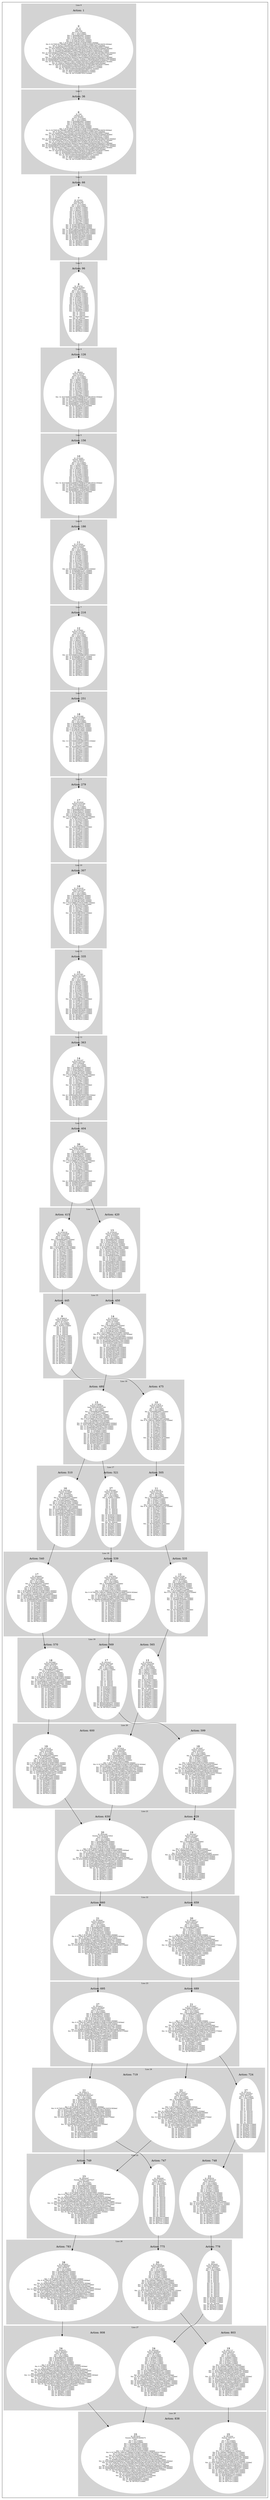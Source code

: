 digraph G {
subgraph cluster_info {
        subgraph cluster_18 {
        style=filled;
        color=lightgrey;
        node [style=filled,color=white];
        subgraph cluster_act_535 {
label = "Action: 535"step_K424399 [label=<12<BR /><FONT POINT-SIZE="8">ID: K424399</FONT><BR /><FONT POINT-SIZE="8">Parents: K399139</FONT><BR /><FONT POINT-SIZE="8">Sons: K449659</FONT><BR /><FONT POINT-SIZE="8"> Km: 0: K1 [1|false]</FONT><BR /><FONT POINT-SIZE="8"> Km: 1: K36 [1|false]</FONT><BR /><FONT POINT-SIZE="8"> Km: 2: K29499K29501 [2|false]</FONT><BR /><FONT POINT-SIZE="8"> Km: 3: K53075K54761 [2|false]</FONT><BR /><FONT POINT-SIZE="8"> Km: 4: K76651K80021 [2|false]</FONT><BR /><FONT POINT-SIZE="8"> Km: 5: K100227K105281 [2|false]</FONT><BR /><FONT POINT-SIZE="8"> Km: 6: K123803 [1|false]</FONT><BR /><FONT POINT-SIZE="8"> Km: 7: K147386K147405 [2|false]</FONT><BR /><FONT POINT-SIZE="8"> Km: 8: K176861K176869K192830 [3|false]</FONT><BR /><FONT POINT-SIZE="8"> Km: 9: K210529 [1|false]</FONT><BR /><FONT POINT-SIZE="8"> Km: 10: K234105 [1|false]</FONT><BR /><FONT POINT-SIZE="8"> Km: 11: K257681 [1|false]</FONT><BR /><FONT POINT-SIZE="8"> Km: 12: K275363K281257 [2|false]</FONT><BR /><FONT POINT-SIZE="8"> Km: 13: K298951K304846 [2|false]</FONT><BR /><FONT POINT-SIZE="8"> Km: 14: K339338 [1|false]</FONT><BR /><FONT POINT-SIZE="8"> Km: 15: K348619 [1|false]</FONT><BR /><FONT POINT-SIZE="8"> Km: 16: K373879 [1|false]</FONT><BR /><FONT POINT-SIZE="8"> Km: 17: K399139 [1|false]</FONT><BR /><FONT POINT-SIZE="8"> Km: 18: K424399 [1|false]</FONT><BR /><FONT POINT-SIZE="8"> Km: 19: K449659 [1|false]</FONT><BR /><FONT POINT-SIZE="8"> Km: 20: K474924K479129 [2|false]</FONT><BR /><FONT POINT-SIZE="8"> Km: 21: K504389 [1|false]</FONT><BR /><FONT POINT-SIZE="8"> Km: 22: K529649 [1|false]</FONT><BR /><FONT POINT-SIZE="8"> Km: 23: K554914 [1|false]</FONT><BR /><FONT POINT-SIZE="8"> Km: 24: K584373 [1|false]</FONT><BR /><FONT POINT-SIZE="8"> Km: 25: K604587 [1|false]</FONT><BR /><FONT POINT-SIZE="8"> Km: 26: K629851 [1|false]</FONT><BR /><FONT POINT-SIZE="8"> Km: 27: K658470 [1|false]</FONT><BR /><FONT POINT-SIZE="8"> Km: 28: K679525 [1|false]</FONT>>]
}
subgraph cluster_act_539 {
label = "Action: 539"step_K437859 [label=<16<BR /><FONT POINT-SIZE="8">ID: K437859</FONT><BR /><FONT POINT-SIZE="8">Parents: K403360</FONT><BR /><FONT POINT-SIZE="8">Sons: K453027</FONT><BR /><FONT POINT-SIZE="8"> Km: 0: K1 [1|false]</FONT><BR /><FONT POINT-SIZE="8"> Km: 1: K36 [1|false]</FONT><BR /><FONT POINT-SIZE="8"> Km: 2: K29499K29501 [2|false]</FONT><BR /><FONT POINT-SIZE="8"> Km: 3: K53075 [1|false]</FONT><BR /><FONT POINT-SIZE="8"> Km: 4: K76651 [1|false]</FONT><BR /><FONT POINT-SIZE="8"> Km: 5: K100227 [1|false]</FONT><BR /><FONT POINT-SIZE="8"> Km: 6: K123803 [1|false]</FONT><BR /><FONT POINT-SIZE="8"> Km: 7: K147386K147391K147405 [3|false]</FONT><BR /><FONT POINT-SIZE="8"> Km: 8: K176851K176861K176869K181059K181066K192830 [6|false]</FONT><BR /><FONT POINT-SIZE="8"> Km: 9: K202111K204635K217248 [3|false]</FONT><BR /><FONT POINT-SIZE="8"> Km: 10: K226529K227371K228211K229053 [4|false]</FONT><BR /><FONT POINT-SIZE="8"> Km: 11: K251787K251789K252629K252631 [4|false]</FONT><BR /><FONT POINT-SIZE="8"> Km: 12: K275363K276205K277049K277891 [4|false]</FONT><BR /><FONT POINT-SIZE="8"> Km: 13: K298951K298959K299781K302309K303156 [5|false]</FONT><BR /><FONT POINT-SIZE="8"> Km: 14: K323364K327569K339343 [3|false]</FONT><BR /><FONT POINT-SIZE="8"> Km: 15: K352829 [1|false]</FONT><BR /><FONT POINT-SIZE="8"> Km: 16: K378089 [1|false]</FONT><BR /><FONT POINT-SIZE="8"> Km: 17: K403360 [1|false]</FONT><BR /><FONT POINT-SIZE="8"> Km: 18: K437859 [1|false]</FONT><BR /><FONT POINT-SIZE="8"> Km: 19: K453027 [1|false]</FONT><BR /><FONT POINT-SIZE="8"> Km: 20: K478287 [1|false]</FONT><BR /><FONT POINT-SIZE="8"> Km: 21: K503547 [1|false]</FONT><BR /><FONT POINT-SIZE="8"> Km: 22: K528807 [1|false]</FONT><BR /><FONT POINT-SIZE="8"> Km: 23: K554067 [1|false]</FONT><BR /><FONT POINT-SIZE="8"> Km: 24: K579327 [1|false]</FONT><BR /><FONT POINT-SIZE="8"> Km: 25: K604587 [1|false]</FONT><BR /><FONT POINT-SIZE="8"> Km: 26: K629851 [1|false]</FONT><BR /><FONT POINT-SIZE="8"> Km: 27: K658470 [1|false]</FONT><BR /><FONT POINT-SIZE="8"> Km: 28: K679525 [1|false]</FONT>>]
}
subgraph cluster_act_540 {
label = "Action: 540"step_K428609 [label=<17<BR /><FONT POINT-SIZE="8">ID: K428609</FONT><BR /><FONT POINT-SIZE="8">Parents: K403349</FONT><BR /><FONT POINT-SIZE="8">Sons: K453869</FONT><BR /><FONT POINT-SIZE="8"> Km: 0: K1 [1|false]</FONT><BR /><FONT POINT-SIZE="8"> Km: 1: K36 [1|false]</FONT><BR /><FONT POINT-SIZE="8"> Km: 2: K29499K29501 [2|false]</FONT><BR /><FONT POINT-SIZE="8"> Km: 3: K53075 [1|false]</FONT><BR /><FONT POINT-SIZE="8"> Km: 4: K76651K80021 [2|false]</FONT><BR /><FONT POINT-SIZE="8"> Km: 5: K100227K105281 [2|false]</FONT><BR /><FONT POINT-SIZE="8"> Km: 6: K123803K130541 [2|false]</FONT><BR /><FONT POINT-SIZE="8"> Km: 7: K147386K147391K147405K155801 [4|false]</FONT><BR /><FONT POINT-SIZE="8"> Km: 8: K176851K176869K181059K192830 [4|false]</FONT><BR /><FONT POINT-SIZE="8"> Km: 9: K202111K204635K217248 [3|false]</FONT><BR /><FONT POINT-SIZE="8"> Km: 10: K226529K227371K228211K229053 [4|false]</FONT><BR /><FONT POINT-SIZE="8"> Km: 11: K251787K251789K252629K252631 [4|false]</FONT><BR /><FONT POINT-SIZE="8"> Km: 12: K275363K276205K277049K277891 [4|false]</FONT><BR /><FONT POINT-SIZE="8"> Km: 13: K298959K299781K302309 [3|false]</FONT><BR /><FONT POINT-SIZE="8"> Km: 14: K323364K327569K339343 [3|false]</FONT><BR /><FONT POINT-SIZE="8"> Km: 15: K352829 [1|false]</FONT><BR /><FONT POINT-SIZE="8"> Km: 16: K378089 [1|false]</FONT><BR /><FONT POINT-SIZE="8"> Km: 17: K403349 [1|false]</FONT><BR /><FONT POINT-SIZE="8"> Km: 18: K428609 [1|false]</FONT><BR /><FONT POINT-SIZE="8"> Km: 19: K453869 [1|false]</FONT><BR /><FONT POINT-SIZE="8"> Km: 20: K479129 [1|false]</FONT><BR /><FONT POINT-SIZE="8"> Km: 21: K504389 [1|false]</FONT><BR /><FONT POINT-SIZE="8"> Km: 22: K529649 [1|false]</FONT><BR /><FONT POINT-SIZE="8"> Km: 23: K554914 [1|false]</FONT><BR /><FONT POINT-SIZE="8"> Km: 24: K584373 [1|false]</FONT><BR /><FONT POINT-SIZE="8"> Km: 25: K604587 [1|false]</FONT><BR /><FONT POINT-SIZE="8"> Km: 26: K629851 [1|false]</FONT><BR /><FONT POINT-SIZE="8"> Km: 27: K658470 [1|false]</FONT><BR /><FONT POINT-SIZE="8"> Km: 28: K679525 [1|false]</FONT>>]
}

        fontsize="10"
        label = "Line 18";
        }

        subgraph cluster_2 {
        style=filled;
        color=lightgrey;
        node [style=filled,color=white];
        subgraph cluster_act_66 {
label = "Action: 66"step_K29501 [label=<7<BR /><FONT POINT-SIZE="8">ID: K29501</FONT><BR /><FONT POINT-SIZE="8">Parents: K36</FONT><BR /><FONT POINT-SIZE="8">Sons: K54761</FONT><BR /><FONT POINT-SIZE="8"> Km: 0: K1 [1|false]</FONT><BR /><FONT POINT-SIZE="8"> Km: 1: K36 [1|false]</FONT><BR /><FONT POINT-SIZE="8"> Km: 2: K29501 [1|false]</FONT><BR /><FONT POINT-SIZE="8"> Km: 3: K54761 [1|false]</FONT><BR /><FONT POINT-SIZE="8"> Km: 4: K80021 [1|false]</FONT><BR /><FONT POINT-SIZE="8"> Km: 5: K105281 [1|false]</FONT><BR /><FONT POINT-SIZE="8"> Km: 6: K130541 [1|false]</FONT><BR /><FONT POINT-SIZE="8"> Km: 7: K155801 [1|false]</FONT><BR /><FONT POINT-SIZE="8"> Km: 8: K181066 [1|false]</FONT><BR /><FONT POINT-SIZE="8"> Km: 9: K210529 [1|false]</FONT><BR /><FONT POINT-SIZE="8"> Km: 10: K234105 [1|false]</FONT><BR /><FONT POINT-SIZE="8"> Km: 11: K257681 [1|false]</FONT><BR /><FONT POINT-SIZE="8"> Km: 12: K281257 [1|false]</FONT><BR /><FONT POINT-SIZE="8"> Km: 13: K304846 [1|false]</FONT><BR /><FONT POINT-SIZE="8"> Km: 14: K339338K339343 [2|false]</FONT><BR /><FONT POINT-SIZE="8"> Km: 15: K348619K352829 [2|false]</FONT><BR /><FONT POINT-SIZE="8"> Km: 16: K373879K378089 [2|false]</FONT><BR /><FONT POINT-SIZE="8"> Km: 17: K399139K403349K403360 [3|false]</FONT><BR /><FONT POINT-SIZE="8"> Km: 18: K424399K428609K437859 [3|false]</FONT><BR /><FONT POINT-SIZE="8"> Km: 19: K449659K453027K453869 [3|false]</FONT><BR /><FONT POINT-SIZE="8"> Km: 20: K474924K478287K479129 [3|false]</FONT><BR /><FONT POINT-SIZE="8"> Km: 21: K503547K504389 [2|false]</FONT><BR /><FONT POINT-SIZE="8"> Km: 22: K528807K529649 [2|false]</FONT><BR /><FONT POINT-SIZE="8"> Km: 23: K554067K554914 [2|false]</FONT><BR /><FONT POINT-SIZE="8"> Km: 24: K579327K584373 [2|false]</FONT><BR /><FONT POINT-SIZE="8"> Km: 25: K604587 [1|false]</FONT><BR /><FONT POINT-SIZE="8"> Km: 26: K629851 [1|false]</FONT><BR /><FONT POINT-SIZE="8"> Km: 27: K658470 [1|false]</FONT><BR /><FONT POINT-SIZE="8"> Km: 28: K679525 [1|false]</FONT>>]
}

        fontsize="10"
        label = "Line 2";
        }

        subgraph cluster_16 {
        style=filled;
        color=lightgrey;
        node [style=filled,color=white];
        subgraph cluster_act_475 {
label = "Action: 475"step_K373879 [label=<10<BR /><FONT POINT-SIZE="8">ID: K373879</FONT><BR /><FONT POINT-SIZE="8">Parents: K348619</FONT><BR /><FONT POINT-SIZE="8">Sons: K399139</FONT><BR /><FONT POINT-SIZE="8"> Km: 0: K1 [1|false]</FONT><BR /><FONT POINT-SIZE="8"> Km: 1: K36 [1|false]</FONT><BR /><FONT POINT-SIZE="8"> Km: 2: K29499K29501 [2|false]</FONT><BR /><FONT POINT-SIZE="8"> Km: 3: K53075 [1|false]</FONT><BR /><FONT POINT-SIZE="8"> Km: 4: K76651 [1|false]</FONT><BR /><FONT POINT-SIZE="8"> Km: 5: K100227 [1|false]</FONT><BR /><FONT POINT-SIZE="8"> Km: 6: K123803 [1|false]</FONT><BR /><FONT POINT-SIZE="8"> Km: 7: K147386K147405 [2|false]</FONT><BR /><FONT POINT-SIZE="8"> Km: 8: K176861K176869K192830 [3|false]</FONT><BR /><FONT POINT-SIZE="8"> Km: 9: K210529 [1|false]</FONT><BR /><FONT POINT-SIZE="8"> Km: 10: K234105 [1|false]</FONT><BR /><FONT POINT-SIZE="8"> Km: 11: K257681 [1|false]</FONT><BR /><FONT POINT-SIZE="8"> Km: 12: K281257 [1|false]</FONT><BR /><FONT POINT-SIZE="8"> Km: 13: K304846 [1|false]</FONT><BR /><FONT POINT-SIZE="8"> Km: 14: K339338 [1|false]</FONT><BR /><FONT POINT-SIZE="8"> Km: 15: K348619 [1|false]</FONT><BR /><FONT POINT-SIZE="8"> Km: 16: K373879 [1|false]</FONT><BR /><FONT POINT-SIZE="8"> Km: 17: K399139 [1|false]</FONT><BR /><FONT POINT-SIZE="8"> Km: 18: K424399 [1|false]</FONT><BR /><FONT POINT-SIZE="8"> Km: 19: K449659 [1|false]</FONT><BR /><FONT POINT-SIZE="8"> Km: 20: K474924K479129 [2|false]</FONT><BR /><FONT POINT-SIZE="8"> Km: 21: K504389 [1|false]</FONT><BR /><FONT POINT-SIZE="8"> Km: 22: K529649 [1|false]</FONT><BR /><FONT POINT-SIZE="8"> Km: 23: K554914 [1|false]</FONT><BR /><FONT POINT-SIZE="8"> Km: 24: K584373 [1|false]</FONT><BR /><FONT POINT-SIZE="8"> Km: 25: K604587 [1|false]</FONT><BR /><FONT POINT-SIZE="8"> Km: 26: K629851 [1|false]</FONT><BR /><FONT POINT-SIZE="8"> Km: 27: K658470 [1|false]</FONT><BR /><FONT POINT-SIZE="8"> Km: 28: K679525 [1|false]</FONT>>]
}
subgraph cluster_act_480 {
label = "Action: 480"step_K378089 [label=<15<BR /><FONT POINT-SIZE="8">ID: K378089</FONT><BR /><FONT POINT-SIZE="8">Parents: K352829</FONT><BR /><FONT POINT-SIZE="8">Sons: K403349,K403360</FONT><BR /><FONT POINT-SIZE="8"> Km: 0: K1 [1|false]</FONT><BR /><FONT POINT-SIZE="8"> Km: 1: K36 [1|false]</FONT><BR /><FONT POINT-SIZE="8"> Km: 2: K29499K29501 [2|false]</FONT><BR /><FONT POINT-SIZE="8"> Km: 3: K53075 [1|false]</FONT><BR /><FONT POINT-SIZE="8"> Km: 4: K76651K80021 [2|false]</FONT><BR /><FONT POINT-SIZE="8"> Km: 5: K100227K105281 [2|false]</FONT><BR /><FONT POINT-SIZE="8"> Km: 6: K123803K130541 [2|false]</FONT><BR /><FONT POINT-SIZE="8"> Km: 7: K147386K147391K155801 [3|false]</FONT><BR /><FONT POINT-SIZE="8"> Km: 8: K176869K181059 [2|false]</FONT><BR /><FONT POINT-SIZE="8"> Km: 9: K204635K217248 [2|false]</FONT><BR /><FONT POINT-SIZE="8"> Km: 10: K226529K228211K228229K229053 [4|false]</FONT><BR /><FONT POINT-SIZE="8"> Km: 11: K251787K251789K252629K266926 [4|false]</FONT><BR /><FONT POINT-SIZE="8"> Km: 12: K275363K276205K277049 [3|false]</FONT><BR /><FONT POINT-SIZE="8"> Km: 13: K298959K299781K302309 [3|false]</FONT><BR /><FONT POINT-SIZE="8"> Km: 14: K323364K327569K339343 [3|false]</FONT><BR /><FONT POINT-SIZE="8"> Km: 15: K352829 [1|false]</FONT><BR /><FONT POINT-SIZE="8"> Km: 16: K378089 [1|false]</FONT><BR /><FONT POINT-SIZE="8"> Km: 17: K403349K403360 [2|false]</FONT><BR /><FONT POINT-SIZE="8"> Km: 18: K428609K437859 [2|false]</FONT><BR /><FONT POINT-SIZE="8"> Km: 19: K453027K453869 [2|false]</FONT><BR /><FONT POINT-SIZE="8"> Km: 20: K478287K479129 [2|false]</FONT><BR /><FONT POINT-SIZE="8"> Km: 21: K503547K504389 [2|false]</FONT><BR /><FONT POINT-SIZE="8"> Km: 22: K528807K529649 [2|false]</FONT><BR /><FONT POINT-SIZE="8"> Km: 23: K554067K554914 [2|false]</FONT><BR /><FONT POINT-SIZE="8"> Km: 24: K579327K584373 [2|false]</FONT><BR /><FONT POINT-SIZE="8"> Km: 25: K604587 [1|false]</FONT><BR /><FONT POINT-SIZE="8"> Km: 26: K629851 [1|false]</FONT><BR /><FONT POINT-SIZE="8"> Km: 27: K658470 [1|false]</FONT><BR /><FONT POINT-SIZE="8"> Km: 28: K679525 [1|false]</FONT>>]
}

        fontsize="10"
        label = "Line 16";
        }

        subgraph cluster_11 {
        style=filled;
        color=lightgrey;
        node [style=filled,color=white];
        subgraph cluster_act_335 {
label = "Action: 335"step_K257681 [label=<15<BR /><FONT POINT-SIZE="8">ID: K257681</FONT><BR /><FONT POINT-SIZE="8">Parents: K234105</FONT><BR /><FONT POINT-SIZE="8">Sons: K281257</FONT><BR /><FONT POINT-SIZE="8"> Km: 0: K1 [1|false]</FONT><BR /><FONT POINT-SIZE="8"> Km: 1: K36 [1|false]</FONT><BR /><FONT POINT-SIZE="8"> Km: 2: K29501 [1|false]</FONT><BR /><FONT POINT-SIZE="8"> Km: 3: K54761 [1|false]</FONT><BR /><FONT POINT-SIZE="8"> Km: 4: K80021 [1|false]</FONT><BR /><FONT POINT-SIZE="8"> Km: 5: K105281 [1|false]</FONT><BR /><FONT POINT-SIZE="8"> Km: 6: K130541 [1|false]</FONT><BR /><FONT POINT-SIZE="8"> Km: 7: K155801 [1|false]</FONT><BR /><FONT POINT-SIZE="8"> Km: 8: K181066 [1|false]</FONT><BR /><FONT POINT-SIZE="8"> Km: 9: K210529 [1|false]</FONT><BR /><FONT POINT-SIZE="8"> Km: 10: K234105 [1|false]</FONT><BR /><FONT POINT-SIZE="8"> Km: 11: K257681 [1|false]</FONT><BR /><FONT POINT-SIZE="8"> Km: 12: K281257 [1|false]</FONT><BR /><FONT POINT-SIZE="8"> Km: 13: K304846 [1|false]</FONT><BR /><FONT POINT-SIZE="8"> Km: 14: K339338K339343 [2|false]</FONT><BR /><FONT POINT-SIZE="8"> Km: 15: K348619 [1|false]</FONT><BR /><FONT POINT-SIZE="8"> Km: 16: K373879 [1|false]</FONT><BR /><FONT POINT-SIZE="8"> Km: 17: K399139 [1|false]</FONT><BR /><FONT POINT-SIZE="8"> Km: 18: K424399 [1|false]</FONT><BR /><FONT POINT-SIZE="8"> Km: 19: K449659 [1|false]</FONT><BR /><FONT POINT-SIZE="8"> Km: 20: K474924 [1|false]</FONT><BR /><FONT POINT-SIZE="8"> Km: 21: K503547K504389 [2|false]</FONT><BR /><FONT POINT-SIZE="8"> Km: 22: K528807K529649 [2|false]</FONT><BR /><FONT POINT-SIZE="8"> Km: 23: K554067K554914 [2|false]</FONT><BR /><FONT POINT-SIZE="8"> Km: 24: K579327K584373 [2|false]</FONT><BR /><FONT POINT-SIZE="8"> Km: 25: K604587 [1|false]</FONT><BR /><FONT POINT-SIZE="8"> Km: 26: K629851 [1|false]</FONT><BR /><FONT POINT-SIZE="8"> Km: 27: K658470 [1|false]</FONT><BR /><FONT POINT-SIZE="8"> Km: 28: K679525 [1|false]</FONT>>]
}

        fontsize="10"
        label = "Line 11";
        }

        subgraph cluster_21 {
        style=filled;
        color=lightgrey;
        node [style=filled,color=white];
        subgraph cluster_act_629 {
label = "Action: 629"step_K503547 [label=<19<BR /><FONT POINT-SIZE="8">ID: K503547</FONT><BR /><FONT POINT-SIZE="8">Parents: K478287</FONT><BR /><FONT POINT-SIZE="8">Sons: K528807</FONT><BR /><FONT POINT-SIZE="8"> Km: 0: K1 [1|false]</FONT><BR /><FONT POINT-SIZE="8"> Km: 1: K36 [1|false]</FONT><BR /><FONT POINT-SIZE="8"> Km: 2: K29499K29501 [2|false]</FONT><BR /><FONT POINT-SIZE="8"> Km: 3: K53075 [1|false]</FONT><BR /><FONT POINT-SIZE="8"> Km: 4: K76651 [1|false]</FONT><BR /><FONT POINT-SIZE="8"> Km: 5: K100227 [1|false]</FONT><BR /><FONT POINT-SIZE="8"> Km: 6: K123803 [1|false]</FONT><BR /><FONT POINT-SIZE="8"> Km: 7: K147386K147391K147405 [3|false]</FONT><BR /><FONT POINT-SIZE="8"> Km: 8: K176869K181059K181076K192830 [4|false]</FONT><BR /><FONT POINT-SIZE="8"> Km: 9: K204635K217248K218933 [3|false]</FONT><BR /><FONT POINT-SIZE="8"> Km: 10: K226529K228211K228229K229053 [4|false]</FONT><BR /><FONT POINT-SIZE="8"> Km: 11: K251787K251789K252629K252647K257681K266926 [6|false]</FONT><BR /><FONT POINT-SIZE="8"> Km: 12: K275363K276205K277049K281257K291344 [5|false]</FONT><BR /><FONT POINT-SIZE="8"> Km: 13: K298959K299781K300623K302309K304846 [5|false]</FONT><BR /><FONT POINT-SIZE="8"> Km: 14: K323364K323377K324199K327569K339343 [5|false]</FONT><BR /><FONT POINT-SIZE="8"> Km: 15: K347782K352829K363761 [3|false]</FONT><BR /><FONT POINT-SIZE="8"> Km: 16: K377247K378089 [2|false]</FONT><BR /><FONT POINT-SIZE="8"> Km: 17: K402507K403360 [2|false]</FONT><BR /><FONT POINT-SIZE="8"> Km: 18: K427767K437859 [2|false]</FONT><BR /><FONT POINT-SIZE="8"> Km: 19: K453027 [1|false]</FONT><BR /><FONT POINT-SIZE="8"> Km: 20: K478287 [1|false]</FONT><BR /><FONT POINT-SIZE="8"> Km: 21: K503547 [1|false]</FONT><BR /><FONT POINT-SIZE="8"> Km: 22: K528807 [1|false]</FONT><BR /><FONT POINT-SIZE="8"> Km: 23: K554067 [1|false]</FONT><BR /><FONT POINT-SIZE="8"> Km: 24: K579327K579332 [2|false]</FONT><BR /><FONT POINT-SIZE="8"> Km: 25: K604587K608791 [2|false]</FONT><BR /><FONT POINT-SIZE="8"> Km: 26: K629005K629851 [2|false]</FONT><BR /><FONT POINT-SIZE="8"> Km: 27: K654265K658470 [2|false]</FONT><BR /><FONT POINT-SIZE="8"> Km: 28: K679525 [1|false]</FONT>>]
}
subgraph cluster_act_630 {
label = "Action: 630"step_K504389 [label=<20<BR /><FONT POINT-SIZE="8">ID: K504389</FONT><BR /><FONT POINT-SIZE="8">Parents: K479129,K474924</FONT><BR /><FONT POINT-SIZE="8">Sons: K529649</FONT><BR /><FONT POINT-SIZE="8"> Km: 0: K1 [1|false]</FONT><BR /><FONT POINT-SIZE="8"> Km: 1: K36 [1|false]</FONT><BR /><FONT POINT-SIZE="8"> Km: 2: K29499K29501 [2|false]</FONT><BR /><FONT POINT-SIZE="8"> Km: 3: K53075K54761 [2|false]</FONT><BR /><FONT POINT-SIZE="8"> Km: 4: K76651K80021 [2|false]</FONT><BR /><FONT POINT-SIZE="8"> Km: 5: K100227K105281 [2|false]</FONT><BR /><FONT POINT-SIZE="8"> Km: 6: K123803K130541 [2|false]</FONT><BR /><FONT POINT-SIZE="8"> Km: 7: K147386K147391K147405K155801 [4|false]</FONT><BR /><FONT POINT-SIZE="8"> Km: 8: K176851K176861K176869K181059K181066K192830 [6|false]</FONT><BR /><FONT POINT-SIZE="8"> Km: 9: K202111K204635K210529K217248 [4|false]</FONT><BR /><FONT POINT-SIZE="8"> Km: 10: K226529K227371K228211K229053K234105 [5|false]</FONT><BR /><FONT POINT-SIZE="8"> Km: 11: K251787K251789K252629K252631K257681 [5|false]</FONT><BR /><FONT POINT-SIZE="8"> Km: 12: K275363K276205K277049K277891K281257 [5|false]</FONT><BR /><FONT POINT-SIZE="8"> Km: 13: K298951K298959K299781K302309K303156K304846 [6|false]</FONT><BR /><FONT POINT-SIZE="8"> Km: 14: K323364K323369K327569K327574K332619K339338K339343 [7|false]</FONT><BR /><FONT POINT-SIZE="8"> Km: 15: K348619K352829K356195K357037 [4|false]</FONT><BR /><FONT POINT-SIZE="8"> Km: 16: K373879K378089K379771K380613 [4|false]</FONT><BR /><FONT POINT-SIZE="8"> Km: 17: K399139K403347K403349K404189 [4|false]</FONT><BR /><FONT POINT-SIZE="8"> Km: 18: K424399K426936K427765K428609 [4|false]</FONT><BR /><FONT POINT-SIZE="8"> Km: 19: K449659K451341K453869K461433 [4|false]</FONT><BR /><FONT POINT-SIZE="8"> Km: 20: K474924K479129 [2|false]</FONT><BR /><FONT POINT-SIZE="8"> Km: 21: K504389 [1|false]</FONT><BR /><FONT POINT-SIZE="8"> Km: 22: K529649 [1|false]</FONT><BR /><FONT POINT-SIZE="8"> Km: 23: K554914 [1|false]</FONT><BR /><FONT POINT-SIZE="8"> Km: 24: K584373 [1|false]</FONT><BR /><FONT POINT-SIZE="8"> Km: 25: K604587 [1|false]</FONT><BR /><FONT POINT-SIZE="8"> Km: 26: K629851 [1|false]</FONT><BR /><FONT POINT-SIZE="8"> Km: 27: K658470 [1|false]</FONT><BR /><FONT POINT-SIZE="8"> Km: 28: K679525 [1|false]</FONT>>]
}

        fontsize="10"
        label = "Line 21";
        }

        subgraph cluster_0 {
        style=filled;
        color=lightgrey;
        node [style=filled,color=white];
        subgraph cluster_act_1 {
label = "Action: 1"step_K1 [label=<0<BR /><FONT POINT-SIZE="8">ID: K1</FONT><BR /><FONT POINT-SIZE="8">Parents: </FONT><BR /><FONT POINT-SIZE="8">Sons: K36</FONT><BR /><FONT POINT-SIZE="8"> Km: 0: K1 [1|false]</FONT><BR /><FONT POINT-SIZE="8"> Km: 1: K36 [1|false]</FONT><BR /><FONT POINT-SIZE="8"> Km: 2: K29499K29501 [2|false]</FONT><BR /><FONT POINT-SIZE="8"> Km: 3: K53075K54761 [2|false]</FONT><BR /><FONT POINT-SIZE="8"> Km: 4: K76651K80021 [2|false]</FONT><BR /><FONT POINT-SIZE="8"> Km: 5: K100227K105281 [2|false]</FONT><BR /><FONT POINT-SIZE="8"> Km: 6: K123803K130541 [2|false]</FONT><BR /><FONT POINT-SIZE="8"> Km: 7: K147386K147391K147405K155801 [4|false]</FONT><BR /><FONT POINT-SIZE="8"> Km: 8: K176851K176856K176861K176869K181059K181066K181076K192830 [8|false]</FONT><BR /><FONT POINT-SIZE="8"> Km: 9: K202111K204635K206331K210529K217248K218933 [6|false]</FONT><BR /><FONT POINT-SIZE="8"> Km: 10: K226529K227371K228211K228229K229053K234105K239999 [7|false]</FONT><BR /><FONT POINT-SIZE="8"> Km: 11: K251787K251789K252629K252631K252647K257681K263581K266926 [8|false]</FONT><BR /><FONT POINT-SIZE="8"> Km: 12: K275363K276205K277049K277891K281257K291344K292187 [7|false]</FONT><BR /><FONT POINT-SIZE="8"> Km: 13: K298951K298959K299781K300623K302309K303156K304846 [7|false]</FONT><BR /><FONT POINT-SIZE="8"> Km: 14: K323364K323369K323377K324199K327569K327574K332619K339338K339343 [9|false]</FONT><BR /><FONT POINT-SIZE="8"> Km: 15: K347782K347787K347795K348619K352829K356195K357037K363761 [8|false]</FONT><BR /><FONT POINT-SIZE="8"> Km: 16: K373879K377247K378089K379771K380613K381455K388179 [7|false]</FONT><BR /><FONT POINT-SIZE="8"> Km: 17: K399139K401665K402507K403347K403349K403360K404189K405031 [8|false]</FONT><BR /><FONT POINT-SIZE="8"> Km: 18: K424399K426925K426936K427765K427767K427778K428607K428609K437859 [9|false]</FONT><BR /><FONT POINT-SIZE="8"> Km: 19: K449659K451341K451354K452183K452185K453027K453869K461433K462277 [9|false]</FONT><BR /><FONT POINT-SIZE="8"> Km: 20: K474924K475759K475772K477445K478287K479129K485846K485851 [8|false]</FONT><BR /><FONT POINT-SIZE="8"> Km: 21: K495127K499342K502705K503547K504389K510269 [6|false]</FONT><BR /><FONT POINT-SIZE="8"> Km: 22: K520387K523760K523765K527965K527970K528807K529649 [7|false]</FONT><BR /><FONT POINT-SIZE="8"> Km: 23: K545663K553225K554067K554914K557433 [5|false]</FONT><BR /><FONT POINT-SIZE="8"> Km: 24: K578485K579327K579332K581009K584373 [5|false]</FONT><BR /><FONT POINT-SIZE="8"> Km: 25: K603745K604585K604587K608791 [4|false]</FONT><BR /><FONT POINT-SIZE="8"> Km: 26: K628161K629005K629851 [3|false]</FONT><BR /><FONT POINT-SIZE="8"> Km: 27: K651737K654265K658470 [3|false]</FONT><BR /><FONT POINT-SIZE="8"> Km: 28: K675320K679525 [2|false]</FONT>>]
}

        fontsize="10"
        label = "Line 0";
        }

        subgraph cluster_7 {
        style=filled;
        color=lightgrey;
        node [style=filled,color=white];
        subgraph cluster_act_216 {
label = "Action: 216"step_K155801 [label=<12<BR /><FONT POINT-SIZE="8">ID: K155801</FONT><BR /><FONT POINT-SIZE="8">Parents: K130541</FONT><BR /><FONT POINT-SIZE="8">Sons: K181066</FONT><BR /><FONT POINT-SIZE="8"> Km: 0: K1 [1|false]</FONT><BR /><FONT POINT-SIZE="8"> Km: 1: K36 [1|false]</FONT><BR /><FONT POINT-SIZE="8"> Km: 2: K29501 [1|false]</FONT><BR /><FONT POINT-SIZE="8"> Km: 3: K54761 [1|false]</FONT><BR /><FONT POINT-SIZE="8"> Km: 4: K80021 [1|false]</FONT><BR /><FONT POINT-SIZE="8"> Km: 5: K105281 [1|false]</FONT><BR /><FONT POINT-SIZE="8"> Km: 6: K130541 [1|false]</FONT><BR /><FONT POINT-SIZE="8"> Km: 7: K155801 [1|false]</FONT><BR /><FONT POINT-SIZE="8"> Km: 8: K181066 [1|false]</FONT><BR /><FONT POINT-SIZE="8"> Km: 9: K210529 [1|false]</FONT><BR /><FONT POINT-SIZE="8"> Km: 10: K234105 [1|false]</FONT><BR /><FONT POINT-SIZE="8"> Km: 11: K257681 [1|false]</FONT><BR /><FONT POINT-SIZE="8"> Km: 12: K281257 [1|false]</FONT><BR /><FONT POINT-SIZE="8"> Km: 13: K304846 [1|false]</FONT><BR /><FONT POINT-SIZE="8"> Km: 14: K323364K323369K339343 [3|false]</FONT><BR /><FONT POINT-SIZE="8"> Km: 15: K352829K357037 [2|false]</FONT><BR /><FONT POINT-SIZE="8"> Km: 16: K378089K380613 [2|false]</FONT><BR /><FONT POINT-SIZE="8"> Km: 17: K403349K404189 [2|false]</FONT><BR /><FONT POINT-SIZE="8"> Km: 18: K428609 [1|false]</FONT><BR /><FONT POINT-SIZE="8"> Km: 19: K453869 [1|false]</FONT><BR /><FONT POINT-SIZE="8"> Km: 20: K479129 [1|false]</FONT><BR /><FONT POINT-SIZE="8"> Km: 21: K504389 [1|false]</FONT><BR /><FONT POINT-SIZE="8"> Km: 22: K529649 [1|false]</FONT><BR /><FONT POINT-SIZE="8"> Km: 23: K554914 [1|false]</FONT><BR /><FONT POINT-SIZE="8"> Km: 24: K584373 [1|false]</FONT><BR /><FONT POINT-SIZE="8"> Km: 25: K604587 [1|false]</FONT><BR /><FONT POINT-SIZE="8"> Km: 26: K629851 [1|false]</FONT><BR /><FONT POINT-SIZE="8"> Km: 27: K658470 [1|false]</FONT><BR /><FONT POINT-SIZE="8"> Km: 28: K679525 [1|false]</FONT>>]
}

        fontsize="10"
        label = "Line 7";
        }

        subgraph cluster_9 {
        style=filled;
        color=lightgrey;
        node [style=filled,color=white];
        subgraph cluster_act_279 {
label = "Action: 279"step_K210529 [label=<17<BR /><FONT POINT-SIZE="8">ID: K210529</FONT><BR /><FONT POINT-SIZE="8">Parents: K181066</FONT><BR /><FONT POINT-SIZE="8">Sons: K234105</FONT><BR /><FONT POINT-SIZE="8"> Km: 0: K1 [1|false]</FONT><BR /><FONT POINT-SIZE="8"> Km: 1: K36 [1|false]</FONT><BR /><FONT POINT-SIZE="8"> Km: 2: K29499K29501 [2|false]</FONT><BR /><FONT POINT-SIZE="8"> Km: 3: K53075K54761 [2|false]</FONT><BR /><FONT POINT-SIZE="8"> Km: 4: K76651K80021 [2|false]</FONT><BR /><FONT POINT-SIZE="8"> Km: 5: K100227K105281 [2|false]</FONT><BR /><FONT POINT-SIZE="8"> Km: 6: K123803K130541 [2|false]</FONT><BR /><FONT POINT-SIZE="8"> Km: 7: K147386K147391K155801 [3|false]</FONT><BR /><FONT POINT-SIZE="8"> Km: 8: K176861K181066 [2|false]</FONT><BR /><FONT POINT-SIZE="8"> Km: 9: K210529 [1|false]</FONT><BR /><FONT POINT-SIZE="8"> Km: 10: K234105 [1|false]</FONT><BR /><FONT POINT-SIZE="8"> Km: 11: K257681 [1|false]</FONT><BR /><FONT POINT-SIZE="8"> Km: 12: K281257 [1|false]</FONT><BR /><FONT POINT-SIZE="8"> Km: 13: K304846 [1|false]</FONT><BR /><FONT POINT-SIZE="8"> Km: 14: K339338K339343 [2|false]</FONT><BR /><FONT POINT-SIZE="8"> Km: 15: K348619 [1|false]</FONT><BR /><FONT POINT-SIZE="8"> Km: 16: K373879 [1|false]</FONT><BR /><FONT POINT-SIZE="8"> Km: 17: K399139 [1|false]</FONT><BR /><FONT POINT-SIZE="8"> Km: 18: K424399 [1|false]</FONT><BR /><FONT POINT-SIZE="8"> Km: 19: K449659 [1|false]</FONT><BR /><FONT POINT-SIZE="8"> Km: 20: K474924 [1|false]</FONT><BR /><FONT POINT-SIZE="8"> Km: 21: K504389 [1|false]</FONT><BR /><FONT POINT-SIZE="8"> Km: 22: K529649 [1|false]</FONT><BR /><FONT POINT-SIZE="8"> Km: 23: K554914 [1|false]</FONT><BR /><FONT POINT-SIZE="8"> Km: 24: K584373 [1|false]</FONT><BR /><FONT POINT-SIZE="8"> Km: 25: K604587 [1|false]</FONT><BR /><FONT POINT-SIZE="8"> Km: 26: K629851 [1|false]</FONT><BR /><FONT POINT-SIZE="8"> Km: 27: K658470 [1|false]</FONT><BR /><FONT POINT-SIZE="8"> Km: 28: K679525 [1|false]</FONT>>]
}

        fontsize="10"
        label = "Line 9";
        }

        subgraph cluster_10 {
        style=filled;
        color=lightgrey;
        node [style=filled,color=white];
        subgraph cluster_act_307 {
label = "Action: 307"step_K234105 [label=<16<BR /><FONT POINT-SIZE="8">ID: K234105</FONT><BR /><FONT POINT-SIZE="8">Parents: K210529</FONT><BR /><FONT POINT-SIZE="8">Sons: K257681</FONT><BR /><FONT POINT-SIZE="8"> Km: 0: K1 [1|false]</FONT><BR /><FONT POINT-SIZE="8"> Km: 1: K36 [1|false]</FONT><BR /><FONT POINT-SIZE="8"> Km: 2: K29499K29501 [2|false]</FONT><BR /><FONT POINT-SIZE="8"> Km: 3: K53075K54761 [2|false]</FONT><BR /><FONT POINT-SIZE="8"> Km: 4: K76651K80021 [2|false]</FONT><BR /><FONT POINT-SIZE="8"> Km: 5: K100227K105281 [2|false]</FONT><BR /><FONT POINT-SIZE="8"> Km: 6: K123803K130541 [2|false]</FONT><BR /><FONT POINT-SIZE="8"> Km: 7: K147386K147391K155801 [3|false]</FONT><BR /><FONT POINT-SIZE="8"> Km: 8: K176861K181066 [2|false]</FONT><BR /><FONT POINT-SIZE="8"> Km: 9: K210529 [1|false]</FONT><BR /><FONT POINT-SIZE="8"> Km: 10: K234105 [1|false]</FONT><BR /><FONT POINT-SIZE="8"> Km: 11: K257681 [1|false]</FONT><BR /><FONT POINT-SIZE="8"> Km: 12: K281257 [1|false]</FONT><BR /><FONT POINT-SIZE="8"> Km: 13: K304846 [1|false]</FONT><BR /><FONT POINT-SIZE="8"> Km: 14: K339338K339343 [2|false]</FONT><BR /><FONT POINT-SIZE="8"> Km: 15: K348619 [1|false]</FONT><BR /><FONT POINT-SIZE="8"> Km: 16: K373879 [1|false]</FONT><BR /><FONT POINT-SIZE="8"> Km: 17: K399139 [1|false]</FONT><BR /><FONT POINT-SIZE="8"> Km: 18: K424399 [1|false]</FONT><BR /><FONT POINT-SIZE="8"> Km: 19: K449659 [1|false]</FONT><BR /><FONT POINT-SIZE="8"> Km: 20: K474924 [1|false]</FONT><BR /><FONT POINT-SIZE="8"> Km: 21: K504389 [1|false]</FONT><BR /><FONT POINT-SIZE="8"> Km: 22: K529649 [1|false]</FONT><BR /><FONT POINT-SIZE="8"> Km: 23: K554914 [1|false]</FONT><BR /><FONT POINT-SIZE="8"> Km: 24: K584373 [1|false]</FONT><BR /><FONT POINT-SIZE="8"> Km: 25: K604587 [1|false]</FONT><BR /><FONT POINT-SIZE="8"> Km: 26: K629851 [1|false]</FONT><BR /><FONT POINT-SIZE="8"> Km: 27: K658470 [1|false]</FONT><BR /><FONT POINT-SIZE="8"> Km: 28: K679525 [1|false]</FONT>>]
}

        fontsize="10"
        label = "Line 10";
        }

        subgraph cluster_25 {
        style=filled;
        color=lightgrey;
        node [style=filled,color=white];
        subgraph cluster_act_748 {
label = "Action: 748"step_K608791 [label=<22<BR /><FONT POINT-SIZE="8">ID: K608791</FONT><BR /><FONT POINT-SIZE="8">Parents: K579332</FONT><BR /><FONT POINT-SIZE="8">Sons: K629005</FONT><BR /><FONT POINT-SIZE="8"> Km: 0: K1 [1|false]</FONT><BR /><FONT POINT-SIZE="8"> Km: 1: K36 [1|false]</FONT><BR /><FONT POINT-SIZE="8"> Km: 2: K29499 [1|false]</FONT><BR /><FONT POINT-SIZE="8"> Km: 3: K53075 [1|false]</FONT><BR /><FONT POINT-SIZE="8"> Km: 4: K76651 [1|false]</FONT><BR /><FONT POINT-SIZE="8"> Km: 5: K100227 [1|false]</FONT><BR /><FONT POINT-SIZE="8"> Km: 6: K123803 [1|false]</FONT><BR /><FONT POINT-SIZE="8"> Km: 7: K147386K147391 [2|false]</FONT><BR /><FONT POINT-SIZE="8"> Km: 8: K176869K181076 [2|false]</FONT><BR /><FONT POINT-SIZE="8"> Km: 9: K217248K218933 [2|false]</FONT><BR /><FONT POINT-SIZE="8"> Km: 10: K226529K229053 [2|false]</FONT><BR /><FONT POINT-SIZE="8"> Km: 11: K251789K252629 [2|false]</FONT><BR /><FONT POINT-SIZE="8"> Km: 12: K276205K277049 [2|false]</FONT><BR /><FONT POINT-SIZE="8"> Km: 13: K299781K300623K302309 [3|false]</FONT><BR /><FONT POINT-SIZE="8"> Km: 14: K323369K323377K324199K327574 [4|false]</FONT><BR /><FONT POINT-SIZE="8"> Km: 15: K347782K347787K357037K363761 [4|false]</FONT><BR /><FONT POINT-SIZE="8"> Km: 16: K377247K380613K381455 [3|false]</FONT><BR /><FONT POINT-SIZE="8"> Km: 17: K402507K404189K405031 [3|false]</FONT><BR /><FONT POINT-SIZE="8"> Km: 18: K427765K427767K428607 [3|false]</FONT><BR /><FONT POINT-SIZE="8"> Km: 19: K451354K452183K453027 [3|false]</FONT><BR /><FONT POINT-SIZE="8"> Km: 20: K475759K478287K485851 [3|false]</FONT><BR /><FONT POINT-SIZE="8"> Km: 21: K499342K503547 [2|false]</FONT><BR /><FONT POINT-SIZE="8"> Km: 22: K528807 [1|false]</FONT><BR /><FONT POINT-SIZE="8"> Km: 23: K554067 [1|false]</FONT><BR /><FONT POINT-SIZE="8"> Km: 24: K579332 [1|false]</FONT><BR /><FONT POINT-SIZE="8"> Km: 25: K608791 [1|false]</FONT><BR /><FONT POINT-SIZE="8"> Km: 26: K629005 [1|false]</FONT><BR /><FONT POINT-SIZE="8"> Km: 27: K654265 [1|false]</FONT><BR /><FONT POINT-SIZE="8"> Km: 28: K679525 [1|false]</FONT>>]
}
subgraph cluster_act_747 {
label = "Action: 747"step_K604585 [label=<21<BR /><FONT POINT-SIZE="8">ID: K604585</FONT><BR /><FONT POINT-SIZE="8">Parents: K584373</FONT><BR /><FONT POINT-SIZE="8">Sons: K628161</FONT><BR /><FONT POINT-SIZE="8"> Km: 0: K1 [1|false]</FONT><BR /><FONT POINT-SIZE="8"> Km: 1: K36 [1|false]</FONT><BR /><FONT POINT-SIZE="8"> Km: 2:  [0|true]</FONT><BR /><FONT POINT-SIZE="8"> Km: 3:  [0|true]</FONT><BR /><FONT POINT-SIZE="8"> Km: 4:  [0|true]</FONT><BR /><FONT POINT-SIZE="8"> Km: 5:  [0|true]</FONT><BR /><FONT POINT-SIZE="8"> Km: 6:  [0|true]</FONT><BR /><FONT POINT-SIZE="8"> Km: 7:  [0|true]</FONT><BR /><FONT POINT-SIZE="8"> Km: 8:  [0|true]</FONT><BR /><FONT POINT-SIZE="8"> Km: 9:  [0|true]</FONT><BR /><FONT POINT-SIZE="8"> Km: 10:  [0|true]</FONT><BR /><FONT POINT-SIZE="8"> Km: 11:  [0|true]</FONT><BR /><FONT POINT-SIZE="8"> Km: 12:  [0|true]</FONT><BR /><FONT POINT-SIZE="8"> Km: 13:  [0|true]</FONT><BR /><FONT POINT-SIZE="8"> Km: 14:  [0|true]</FONT><BR /><FONT POINT-SIZE="8"> Km: 15:  [0|true]</FONT><BR /><FONT POINT-SIZE="8"> Km: 16:  [0|true]</FONT><BR /><FONT POINT-SIZE="8"> Km: 17:  [0|true]</FONT><BR /><FONT POINT-SIZE="8"> Km: 18:  [0|true]</FONT><BR /><FONT POINT-SIZE="8"> Km: 19:  [0|true]</FONT><BR /><FONT POINT-SIZE="8"> Km: 20:  [0|true]</FONT><BR /><FONT POINT-SIZE="8"> Km: 21:  [0|true]</FONT><BR /><FONT POINT-SIZE="8"> Km: 22:  [0|true]</FONT><BR /><FONT POINT-SIZE="8"> Km: 23:  [0|true]</FONT><BR /><FONT POINT-SIZE="8"> Km: 24: K584373 [1|false]</FONT><BR /><FONT POINT-SIZE="8"> Km: 25: K604585 [1|false]</FONT><BR /><FONT POINT-SIZE="8"> Km: 26: K628161 [1|false]</FONT><BR /><FONT POINT-SIZE="8"> Km: 27: K651737 [1|false]</FONT><BR /><FONT POINT-SIZE="8"> Km: 28: K675320 [1|false]</FONT>>]
}
subgraph cluster_act_749 {
label = "Action: 749"step_K604587 [label=<23<BR /><FONT POINT-SIZE="8">ID: K604587</FONT><BR /><FONT POINT-SIZE="8">Parents: K584373,K579327</FONT><BR /><FONT POINT-SIZE="8">Sons: K629851</FONT><BR /><FONT POINT-SIZE="8"> Km: 0: K1 [1|false]</FONT><BR /><FONT POINT-SIZE="8"> Km: 1: K36 [1|false]</FONT><BR /><FONT POINT-SIZE="8"> Km: 2: K29499K29501 [2|false]</FONT><BR /><FONT POINT-SIZE="8"> Km: 3: K53075K54761 [2|false]</FONT><BR /><FONT POINT-SIZE="8"> Km: 4: K76651K80021 [2|false]</FONT><BR /><FONT POINT-SIZE="8"> Km: 5: K100227K105281 [2|false]</FONT><BR /><FONT POINT-SIZE="8"> Km: 6: K123803K130541 [2|false]</FONT><BR /><FONT POINT-SIZE="8"> Km: 7: K147386K147391K147405K155801 [4|false]</FONT><BR /><FONT POINT-SIZE="8"> Km: 8: K176851K176861K176869K181059K181066K192830 [6|false]</FONT><BR /><FONT POINT-SIZE="8"> Km: 9: K202111K204635K210529K217248 [4|false]</FONT><BR /><FONT POINT-SIZE="8"> Km: 10: K226529K227371K228211K228229K229053K234105 [6|false]</FONT><BR /><FONT POINT-SIZE="8"> Km: 11: K251787K251789K252629K252631K252647K257681K266926 [7|false]</FONT><BR /><FONT POINT-SIZE="8"> Km: 12: K275363K276205K277049K277891K281257K291344 [6|false]</FONT><BR /><FONT POINT-SIZE="8"> Km: 13: K298951K298959K299781K300623K302309K303156K304846 [7|false]</FONT><BR /><FONT POINT-SIZE="8"> Km: 14: K323364K323369K323377K324199K327569K327574K332619K339338K339343 [9|false]</FONT><BR /><FONT POINT-SIZE="8"> Km: 15: K347782K347787K348619K352829K356195K357037K363761 [7|false]</FONT><BR /><FONT POINT-SIZE="8"> Km: 16: K373879K377247K378089K379771K380613K381455 [6|false]</FONT><BR /><FONT POINT-SIZE="8"> Km: 17: K399139K402507K403347K403349K403360K404189K405031 [7|false]</FONT><BR /><FONT POINT-SIZE="8"> Km: 18: K424399K426936K427765K427767K428607K428609K437859 [7|false]</FONT><BR /><FONT POINT-SIZE="8"> Km: 19: K449659K451341K451354K452183K453027K453869K461433 [7|false]</FONT><BR /><FONT POINT-SIZE="8"> Km: 20: K474924K475759K478287K479129K485851 [5|false]</FONT><BR /><FONT POINT-SIZE="8"> Km: 21: K499342K503547K504389 [3|false]</FONT><BR /><FONT POINT-SIZE="8"> Km: 22: K528807K529649 [2|false]</FONT><BR /><FONT POINT-SIZE="8"> Km: 23: K554067K554914 [2|false]</FONT><BR /><FONT POINT-SIZE="8"> Km: 24: K579327K584373 [2|false]</FONT><BR /><FONT POINT-SIZE="8"> Km: 25: K604587 [1|false]</FONT><BR /><FONT POINT-SIZE="8"> Km: 26: K629851 [1|false]</FONT><BR /><FONT POINT-SIZE="8"> Km: 27: K658470 [1|false]</FONT><BR /><FONT POINT-SIZE="8"> Km: 28: K679525 [1|false]</FONT>>]
}

        fontsize="10"
        label = "Line 25";
        }

        subgraph cluster_26 {
        style=filled;
        color=lightgrey;
        node [style=filled,color=white];
        subgraph cluster_act_783 {
label = "Action: 783"step_K629851 [label=<28<BR /><FONT POINT-SIZE="8">ID: K629851</FONT><BR /><FONT POINT-SIZE="8">Parents: K604587</FONT><BR /><FONT POINT-SIZE="8">Sons: K658470</FONT><BR /><FONT POINT-SIZE="8"> Km: 0: K1 [1|false]</FONT><BR /><FONT POINT-SIZE="8"> Km: 1: K36 [1|false]</FONT><BR /><FONT POINT-SIZE="8"> Km: 2: K29499K29501 [2|false]</FONT><BR /><FONT POINT-SIZE="8"> Km: 3: K53075K54761 [2|false]</FONT><BR /><FONT POINT-SIZE="8"> Km: 4: K76651K80021 [2|false]</FONT><BR /><FONT POINT-SIZE="8"> Km: 5: K100227K105281 [2|false]</FONT><BR /><FONT POINT-SIZE="8"> Km: 6: K123803K130541 [2|false]</FONT><BR /><FONT POINT-SIZE="8"> Km: 7: K147386K147391K147405K155801 [4|false]</FONT><BR /><FONT POINT-SIZE="8"> Km: 8: K176851K176861K176869K181059K181066K192830 [6|false]</FONT><BR /><FONT POINT-SIZE="8"> Km: 9: K202111K204635K210529K217248 [4|false]</FONT><BR /><FONT POINT-SIZE="8"> Km: 10: K226529K227371K228211K228229K229053K234105 [6|false]</FONT><BR /><FONT POINT-SIZE="8"> Km: 11: K251787K251789K252629K252631K252647K257681K266926 [7|false]</FONT><BR /><FONT POINT-SIZE="8"> Km: 12: K275363K276205K277049K277891K281257K291344 [6|false]</FONT><BR /><FONT POINT-SIZE="8"> Km: 13: K298951K298959K299781K300623K302309K303156K304846 [7|false]</FONT><BR /><FONT POINT-SIZE="8"> Km: 14: K323364K323369K323377K324199K327569K327574K332619K339338K339343 [9|false]</FONT><BR /><FONT POINT-SIZE="8"> Km: 15: K347782K347787K348619K352829K356195K357037K363761 [7|false]</FONT><BR /><FONT POINT-SIZE="8"> Km: 16: K373879K377247K378089K379771K380613K381455 [6|false]</FONT><BR /><FONT POINT-SIZE="8"> Km: 17: K399139K402507K403347K403349K403360K404189K405031 [7|false]</FONT><BR /><FONT POINT-SIZE="8"> Km: 18: K424399K426936K427765K427767K428607K428609K437859 [7|false]</FONT><BR /><FONT POINT-SIZE="8"> Km: 19: K449659K451341K451354K452183K453027K453869K461433 [7|false]</FONT><BR /><FONT POINT-SIZE="8"> Km: 20: K474924K475759K478287K479129K485851 [5|false]</FONT><BR /><FONT POINT-SIZE="8"> Km: 21: K499342K503547K504389 [3|false]</FONT><BR /><FONT POINT-SIZE="8"> Km: 22: K528807K529649 [2|false]</FONT><BR /><FONT POINT-SIZE="8"> Km: 23: K554067K554914 [2|false]</FONT><BR /><FONT POINT-SIZE="8"> Km: 24: K579327K584373 [2|false]</FONT><BR /><FONT POINT-SIZE="8"> Km: 25: K604587 [1|false]</FONT><BR /><FONT POINT-SIZE="8"> Km: 26: K629851 [1|false]</FONT><BR /><FONT POINT-SIZE="8"> Km: 27: K658470 [1|false]</FONT><BR /><FONT POINT-SIZE="8"> Km: 28: K679525 [1|false]</FONT>>]
}
subgraph cluster_act_775 {
label = "Action: 775"step_K628161 [label=<20<BR /><FONT POINT-SIZE="8">ID: K628161</FONT><BR /><FONT POINT-SIZE="8">Parents: K604585</FONT><BR /><FONT POINT-SIZE="8">Sons: K651737</FONT><BR /><FONT POINT-SIZE="8"> Km: 0: K1 [1|false]</FONT><BR /><FONT POINT-SIZE="8"> Km: 1: K36 [1|false]</FONT><BR /><FONT POINT-SIZE="8"> Km: 2: K29499 [1|false]</FONT><BR /><FONT POINT-SIZE="8"> Km: 3: K53075 [1|false]</FONT><BR /><FONT POINT-SIZE="8"> Km: 4: K76651 [1|false]</FONT><BR /><FONT POINT-SIZE="8"> Km: 5: K100227 [1|false]</FONT><BR /><FONT POINT-SIZE="8"> Km: 6: K123803 [1|false]</FONT><BR /><FONT POINT-SIZE="8"> Km: 7: K147386K147391 [2|false]</FONT><BR /><FONT POINT-SIZE="8"> Km: 8: K176856K176869K181076 [3|false]</FONT><BR /><FONT POINT-SIZE="8"> Km: 9: K206331K217248K218933 [3|false]</FONT><BR /><FONT POINT-SIZE="8"> Km: 10: K226529K229053K239999 [3|false]</FONT><BR /><FONT POINT-SIZE="8"> Km: 11: K251789K252629K252647K263581 [4|false]</FONT><BR /><FONT POINT-SIZE="8"> Km: 12: K276205K277049K291344K292187 [4|false]</FONT><BR /><FONT POINT-SIZE="8"> Km: 13: K299781K300623K302309 [3|false]</FONT><BR /><FONT POINT-SIZE="8"> Km: 14: K323377K324199K327574 [3|false]</FONT><BR /><FONT POINT-SIZE="8"> Km: 15: K347782K347787K347795K357037K363761 [5|false]</FONT><BR /><FONT POINT-SIZE="8"> Km: 16: K377247K380613K381455K388179 [4|false]</FONT><BR /><FONT POINT-SIZE="8"> Km: 17: K401665K402507K404189K405031 [4|false]</FONT><BR /><FONT POINT-SIZE="8"> Km: 18: K426925K427765K427778K428607 [4|false]</FONT><BR /><FONT POINT-SIZE="8"> Km: 19: K451354K452183K452185K462277 [4|false]</FONT><BR /><FONT POINT-SIZE="8"> Km: 20: K475772K477445K485846 [3|false]</FONT><BR /><FONT POINT-SIZE="8"> Km: 21: K495127K502705K510269 [3|false]</FONT><BR /><FONT POINT-SIZE="8"> Km: 22: K520387K523765K527970 [3|false]</FONT><BR /><FONT POINT-SIZE="8"> Km: 23: K545663K557433 [2|false]</FONT><BR /><FONT POINT-SIZE="8"> Km: 24: K581009K584373 [2|false]</FONT><BR /><FONT POINT-SIZE="8"> Km: 25: K604585 [1|false]</FONT><BR /><FONT POINT-SIZE="8"> Km: 26: K628161 [1|false]</FONT><BR /><FONT POINT-SIZE="8"> Km: 27: K651737 [1|false]</FONT><BR /><FONT POINT-SIZE="8"> Km: 28: K675320 [1|false]</FONT>>]
}
subgraph cluster_act_778 {
label = "Action: 778"step_K629005 [label=<23<BR /><FONT POINT-SIZE="8">ID: K629005</FONT><BR /><FONT POINT-SIZE="8">Parents: K608791</FONT><BR /><FONT POINT-SIZE="8">Sons: K654265</FONT><BR /><FONT POINT-SIZE="8"> Km: 0: K1 [1|false]</FONT><BR /><FONT POINT-SIZE="8"> Km: 1: K36 [1|false]</FONT><BR /><FONT POINT-SIZE="8"> Km: 2:  [0|true]</FONT><BR /><FONT POINT-SIZE="8"> Km: 3:  [0|true]</FONT><BR /><FONT POINT-SIZE="8"> Km: 4:  [0|true]</FONT><BR /><FONT POINT-SIZE="8"> Km: 5:  [0|true]</FONT><BR /><FONT POINT-SIZE="8"> Km: 6:  [0|true]</FONT><BR /><FONT POINT-SIZE="8"> Km: 7:  [0|true]</FONT><BR /><FONT POINT-SIZE="8"> Km: 8:  [0|true]</FONT><BR /><FONT POINT-SIZE="8"> Km: 9:  [0|true]</FONT><BR /><FONT POINT-SIZE="8"> Km: 10:  [0|true]</FONT><BR /><FONT POINT-SIZE="8"> Km: 11:  [0|true]</FONT><BR /><FONT POINT-SIZE="8"> Km: 12:  [0|true]</FONT><BR /><FONT POINT-SIZE="8"> Km: 13:  [0|true]</FONT><BR /><FONT POINT-SIZE="8"> Km: 14:  [0|true]</FONT><BR /><FONT POINT-SIZE="8"> Km: 15:  [0|true]</FONT><BR /><FONT POINT-SIZE="8"> Km: 16:  [0|true]</FONT><BR /><FONT POINT-SIZE="8"> Km: 17:  [0|true]</FONT><BR /><FONT POINT-SIZE="8"> Km: 18:  [0|true]</FONT><BR /><FONT POINT-SIZE="8"> Km: 19:  [0|true]</FONT><BR /><FONT POINT-SIZE="8"> Km: 20: K478287 [1|false]</FONT><BR /><FONT POINT-SIZE="8"> Km: 21: K503547 [1|false]</FONT><BR /><FONT POINT-SIZE="8"> Km: 22: K528807 [1|false]</FONT><BR /><FONT POINT-SIZE="8"> Km: 23: K554067 [1|false]</FONT><BR /><FONT POINT-SIZE="8"> Km: 24:  [0|true]</FONT><BR /><FONT POINT-SIZE="8"> Km: 25: K608791 [1|false]</FONT><BR /><FONT POINT-SIZE="8"> Km: 26: K629005 [1|false]</FONT><BR /><FONT POINT-SIZE="8"> Km: 27: K654265 [1|false]</FONT><BR /><FONT POINT-SIZE="8"> Km: 28: K679525 [1|false]</FONT>>]
}

        fontsize="10"
        label = "Line 26";
        }

        subgraph cluster_19 {
        style=filled;
        color=lightgrey;
        node [style=filled,color=white];
        subgraph cluster_act_569 {
label = "Action: 569"step_K453027 [label=<17<BR /><FONT POINT-SIZE="8">ID: K453027</FONT><BR /><FONT POINT-SIZE="8">Parents: K437859</FONT><BR /><FONT POINT-SIZE="8">Sons: K478287</FONT><BR /><FONT POINT-SIZE="8"> Km: 0: K1 [1|false]</FONT><BR /><FONT POINT-SIZE="8"> Km: 1: K36 [1|false]</FONT><BR /><FONT POINT-SIZE="8"> Km: 2: K29501 [1|false]</FONT><BR /><FONT POINT-SIZE="8"> Km: 3:  [0|true]</FONT><BR /><FONT POINT-SIZE="8"> Km: 4:  [0|true]</FONT><BR /><FONT POINT-SIZE="8"> Km: 5:  [0|true]</FONT><BR /><FONT POINT-SIZE="8"> Km: 6:  [0|true]</FONT><BR /><FONT POINT-SIZE="8"> Km: 7:  [0|true]</FONT><BR /><FONT POINT-SIZE="8"> Km: 8:  [0|true]</FONT><BR /><FONT POINT-SIZE="8"> Km: 9:  [0|true]</FONT><BR /><FONT POINT-SIZE="8"> Km: 10:  [0|true]</FONT><BR /><FONT POINT-SIZE="8"> Km: 11:  [0|true]</FONT><BR /><FONT POINT-SIZE="8"> Km: 12:  [0|true]</FONT><BR /><FONT POINT-SIZE="8"> Km: 13:  [0|true]</FONT><BR /><FONT POINT-SIZE="8"> Km: 14: K339343 [1|false]</FONT><BR /><FONT POINT-SIZE="8"> Km: 15: K352829 [1|false]</FONT><BR /><FONT POINT-SIZE="8"> Km: 16: K378089 [1|false]</FONT><BR /><FONT POINT-SIZE="8"> Km: 17: K403360 [1|false]</FONT><BR /><FONT POINT-SIZE="8"> Km: 18: K437859 [1|false]</FONT><BR /><FONT POINT-SIZE="8"> Km: 19: K453027 [1|false]</FONT><BR /><FONT POINT-SIZE="8"> Km: 20: K478287 [1|false]</FONT><BR /><FONT POINT-SIZE="8"> Km: 21: K503547 [1|false]</FONT><BR /><FONT POINT-SIZE="8"> Km: 22: K528807 [1|false]</FONT><BR /><FONT POINT-SIZE="8"> Km: 23: K554067 [1|false]</FONT><BR /><FONT POINT-SIZE="8"> Km: 24: K579327 [1|false]</FONT><BR /><FONT POINT-SIZE="8"> Km: 25: K604587K608791 [2|false]</FONT><BR /><FONT POINT-SIZE="8"> Km: 26: K629005K629851 [2|false]</FONT><BR /><FONT POINT-SIZE="8"> Km: 27: K654265K658470 [2|false]</FONT><BR /><FONT POINT-SIZE="8"> Km: 28: K679525 [1|false]</FONT>>]
}
subgraph cluster_act_570 {
label = "Action: 570"step_K453869 [label=<18<BR /><FONT POINT-SIZE="8">ID: K453869</FONT><BR /><FONT POINT-SIZE="8">Parents: K428609</FONT><BR /><FONT POINT-SIZE="8">Sons: K479129</FONT><BR /><FONT POINT-SIZE="8"> Km: 0: K1 [1|false]</FONT><BR /><FONT POINT-SIZE="8"> Km: 1: K36 [1|false]</FONT><BR /><FONT POINT-SIZE="8"> Km: 2: K29499K29501 [2|false]</FONT><BR /><FONT POINT-SIZE="8"> Km: 3: K53075 [1|false]</FONT><BR /><FONT POINT-SIZE="8"> Km: 4: K76651K80021 [2|false]</FONT><BR /><FONT POINT-SIZE="8"> Km: 5: K100227K105281 [2|false]</FONT><BR /><FONT POINT-SIZE="8"> Km: 6: K123803K130541 [2|false]</FONT><BR /><FONT POINT-SIZE="8"> Km: 7: K147386K147391K147405K155801 [4|false]</FONT><BR /><FONT POINT-SIZE="8"> Km: 8: K176851K176869K181059K192830 [4|false]</FONT><BR /><FONT POINT-SIZE="8"> Km: 9: K202111K204635K217248 [3|false]</FONT><BR /><FONT POINT-SIZE="8"> Km: 10: K226529K227371K228211K229053 [4|false]</FONT><BR /><FONT POINT-SIZE="8"> Km: 11: K251787K251789K252629K252631 [4|false]</FONT><BR /><FONT POINT-SIZE="8"> Km: 12: K275363K276205K277049K277891 [4|false]</FONT><BR /><FONT POINT-SIZE="8"> Km: 13: K298959K299781K302309 [3|false]</FONT><BR /><FONT POINT-SIZE="8"> Km: 14: K323364K327569K339343 [3|false]</FONT><BR /><FONT POINT-SIZE="8"> Km: 15: K352829 [1|false]</FONT><BR /><FONT POINT-SIZE="8"> Km: 16: K378089 [1|false]</FONT><BR /><FONT POINT-SIZE="8"> Km: 17: K403349 [1|false]</FONT><BR /><FONT POINT-SIZE="8"> Km: 18: K428609 [1|false]</FONT><BR /><FONT POINT-SIZE="8"> Km: 19: K453869 [1|false]</FONT><BR /><FONT POINT-SIZE="8"> Km: 20: K479129 [1|false]</FONT><BR /><FONT POINT-SIZE="8"> Km: 21: K504389 [1|false]</FONT><BR /><FONT POINT-SIZE="8"> Km: 22: K529649 [1|false]</FONT><BR /><FONT POINT-SIZE="8"> Km: 23: K554914 [1|false]</FONT><BR /><FONT POINT-SIZE="8"> Km: 24: K584373 [1|false]</FONT><BR /><FONT POINT-SIZE="8"> Km: 25: K604587 [1|false]</FONT><BR /><FONT POINT-SIZE="8"> Km: 26: K629851 [1|false]</FONT><BR /><FONT POINT-SIZE="8"> Km: 27: K658470 [1|false]</FONT><BR /><FONT POINT-SIZE="8"> Km: 28: K679525 [1|false]</FONT>>]
}
subgraph cluster_act_565 {
label = "Action: 565"step_K449659 [label=<13<BR /><FONT POINT-SIZE="8">ID: K449659</FONT><BR /><FONT POINT-SIZE="8">Parents: K424399</FONT><BR /><FONT POINT-SIZE="8">Sons: K474924</FONT><BR /><FONT POINT-SIZE="8"> Km: 0: K1 [1|false]</FONT><BR /><FONT POINT-SIZE="8"> Km: 1: K36 [1|false]</FONT><BR /><FONT POINT-SIZE="8"> Km: 2: K29501 [1|false]</FONT><BR /><FONT POINT-SIZE="8"> Km: 3: K54761 [1|false]</FONT><BR /><FONT POINT-SIZE="8"> Km: 4: K80021 [1|false]</FONT><BR /><FONT POINT-SIZE="8"> Km: 5: K105281 [1|false]</FONT><BR /><FONT POINT-SIZE="8"> Km: 6:  [0|true]</FONT><BR /><FONT POINT-SIZE="8"> Km: 7:  [0|true]</FONT><BR /><FONT POINT-SIZE="8"> Km: 8:  [0|true]</FONT><BR /><FONT POINT-SIZE="8"> Km: 9: K210529 [1|false]</FONT><BR /><FONT POINT-SIZE="8"> Km: 10: K234105 [1|false]</FONT><BR /><FONT POINT-SIZE="8"> Km: 11: K257681 [1|false]</FONT><BR /><FONT POINT-SIZE="8"> Km: 12: K281257 [1|false]</FONT><BR /><FONT POINT-SIZE="8"> Km: 13: K304846 [1|false]</FONT><BR /><FONT POINT-SIZE="8"> Km: 14: K339338 [1|false]</FONT><BR /><FONT POINT-SIZE="8"> Km: 15:  [0|true]</FONT><BR /><FONT POINT-SIZE="8"> Km: 16: K373879 [1|false]</FONT><BR /><FONT POINT-SIZE="8"> Km: 17: K399139 [1|false]</FONT><BR /><FONT POINT-SIZE="8"> Km: 18: K424399 [1|false]</FONT><BR /><FONT POINT-SIZE="8"> Km: 19: K449659 [1|false]</FONT><BR /><FONT POINT-SIZE="8"> Km: 20: K474924 [1|false]</FONT><BR /><FONT POINT-SIZE="8"> Km: 21: K504389 [1|false]</FONT><BR /><FONT POINT-SIZE="8"> Km: 22: K529649 [1|false]</FONT><BR /><FONT POINT-SIZE="8"> Km: 23: K554914 [1|false]</FONT><BR /><FONT POINT-SIZE="8"> Km: 24: K584373 [1|false]</FONT><BR /><FONT POINT-SIZE="8"> Km: 25: K604587 [1|false]</FONT><BR /><FONT POINT-SIZE="8"> Km: 26: K629851 [1|false]</FONT><BR /><FONT POINT-SIZE="8"> Km: 27: K658470 [1|false]</FONT><BR /><FONT POINT-SIZE="8"> Km: 28: K679525 [1|false]</FONT>>]
}

        fontsize="10"
        label = "Line 19";
        }

        subgraph cluster_17 {
        style=filled;
        color=lightgrey;
        node [style=filled,color=white];
        subgraph cluster_act_510 {
label = "Action: 510"step_K403349 [label=<16<BR /><FONT POINT-SIZE="8">ID: K403349</FONT><BR /><FONT POINT-SIZE="8">Parents: K378089</FONT><BR /><FONT POINT-SIZE="8">Sons: K428609</FONT><BR /><FONT POINT-SIZE="8"> Km: 0: K1 [1|false]</FONT><BR /><FONT POINT-SIZE="8"> Km: 1: K36 [1|false]</FONT><BR /><FONT POINT-SIZE="8"> Km: 2: K29499K29501 [2|false]</FONT><BR /><FONT POINT-SIZE="8"> Km: 3: K53075 [1|false]</FONT><BR /><FONT POINT-SIZE="8"> Km: 4: K76651K80021 [2|false]</FONT><BR /><FONT POINT-SIZE="8"> Km: 5: K100227K105281 [2|false]</FONT><BR /><FONT POINT-SIZE="8"> Km: 6: K123803K130541 [2|false]</FONT><BR /><FONT POINT-SIZE="8"> Km: 7: K147386K147391K155801 [3|false]</FONT><BR /><FONT POINT-SIZE="8"> Km: 8: K176869K181059 [2|false]</FONT><BR /><FONT POINT-SIZE="8"> Km: 9: K204635K217248 [2|false]</FONT><BR /><FONT POINT-SIZE="8"> Km: 10: K226529K228211K229053 [3|false]</FONT><BR /><FONT POINT-SIZE="8"> Km: 11: K251787K251789K252629 [3|false]</FONT><BR /><FONT POINT-SIZE="8"> Km: 12: K275363K276205K277049 [3|false]</FONT><BR /><FONT POINT-SIZE="8"> Km: 13: K298959K299781K302309 [3|false]</FONT><BR /><FONT POINT-SIZE="8"> Km: 14: K323364K327569K339343 [3|false]</FONT><BR /><FONT POINT-SIZE="8"> Km: 15: K352829 [1|false]</FONT><BR /><FONT POINT-SIZE="8"> Km: 16: K378089 [1|false]</FONT><BR /><FONT POINT-SIZE="8"> Km: 17: K403349 [1|false]</FONT><BR /><FONT POINT-SIZE="8"> Km: 18: K428609 [1|false]</FONT><BR /><FONT POINT-SIZE="8"> Km: 19: K453869 [1|false]</FONT><BR /><FONT POINT-SIZE="8"> Km: 20: K479129 [1|false]</FONT><BR /><FONT POINT-SIZE="8"> Km: 21: K504389 [1|false]</FONT><BR /><FONT POINT-SIZE="8"> Km: 22: K529649 [1|false]</FONT><BR /><FONT POINT-SIZE="8"> Km: 23: K554914 [1|false]</FONT><BR /><FONT POINT-SIZE="8"> Km: 24: K584373 [1|false]</FONT><BR /><FONT POINT-SIZE="8"> Km: 25: K604587 [1|false]</FONT><BR /><FONT POINT-SIZE="8"> Km: 26: K629851 [1|false]</FONT><BR /><FONT POINT-SIZE="8"> Km: 27: K658470 [1|false]</FONT><BR /><FONT POINT-SIZE="8"> Km: 28: K679525 [1|false]</FONT>>]
}
subgraph cluster_act_521 {
label = "Action: 521"step_K403360 [label=<27<BR /><FONT POINT-SIZE="8">ID: K403360</FONT><BR /><FONT POINT-SIZE="8">Parents: K378089</FONT><BR /><FONT POINT-SIZE="8">Sons: K437859</FONT><BR /><FONT POINT-SIZE="8"> Km: 0: K1 [1|false]</FONT><BR /><FONT POINT-SIZE="8"> Km: 1: K36 [1|false]</FONT><BR /><FONT POINT-SIZE="8"> Km: 2: K29501 [1|false]</FONT><BR /><FONT POINT-SIZE="8"> Km: 3:  [0|true]</FONT><BR /><FONT POINT-SIZE="8"> Km: 4:  [0|true]</FONT><BR /><FONT POINT-SIZE="8"> Km: 5:  [0|true]</FONT><BR /><FONT POINT-SIZE="8"> Km: 6:  [0|true]</FONT><BR /><FONT POINT-SIZE="8"> Km: 7:  [0|true]</FONT><BR /><FONT POINT-SIZE="8"> Km: 8:  [0|true]</FONT><BR /><FONT POINT-SIZE="8"> Km: 9:  [0|true]</FONT><BR /><FONT POINT-SIZE="8"> Km: 10:  [0|true]</FONT><BR /><FONT POINT-SIZE="8"> Km: 11:  [0|true]</FONT><BR /><FONT POINT-SIZE="8"> Km: 12:  [0|true]</FONT><BR /><FONT POINT-SIZE="8"> Km: 13:  [0|true]</FONT><BR /><FONT POINT-SIZE="8"> Km: 14: K339343 [1|false]</FONT><BR /><FONT POINT-SIZE="8"> Km: 15: K352829 [1|false]</FONT><BR /><FONT POINT-SIZE="8"> Km: 16: K378089 [1|false]</FONT><BR /><FONT POINT-SIZE="8"> Km: 17: K403360 [1|false]</FONT><BR /><FONT POINT-SIZE="8"> Km: 18: K437859 [1|false]</FONT><BR /><FONT POINT-SIZE="8"> Km: 19:  [0|true]</FONT><BR /><FONT POINT-SIZE="8"> Km: 20: K478287 [1|false]</FONT><BR /><FONT POINT-SIZE="8"> Km: 21: K503547 [1|false]</FONT><BR /><FONT POINT-SIZE="8"> Km: 22: K528807 [1|false]</FONT><BR /><FONT POINT-SIZE="8"> Km: 23: K554067 [1|false]</FONT><BR /><FONT POINT-SIZE="8"> Km: 24: K579327 [1|false]</FONT><BR /><FONT POINT-SIZE="8"> Km: 25: K604587 [1|false]</FONT><BR /><FONT POINT-SIZE="8"> Km: 26: K629851 [1|false]</FONT><BR /><FONT POINT-SIZE="8"> Km: 27: K658470 [1|false]</FONT><BR /><FONT POINT-SIZE="8"> Km: 28: K679525 [1|false]</FONT>>]
}
subgraph cluster_act_505 {
label = "Action: 505"step_K399139 [label=<11<BR /><FONT POINT-SIZE="8">ID: K399139</FONT><BR /><FONT POINT-SIZE="8">Parents: K373879</FONT><BR /><FONT POINT-SIZE="8">Sons: K424399</FONT><BR /><FONT POINT-SIZE="8"> Km: 0: K1 [1|false]</FONT><BR /><FONT POINT-SIZE="8"> Km: 1: K36 [1|false]</FONT><BR /><FONT POINT-SIZE="8"> Km: 2: K29499K29501 [2|false]</FONT><BR /><FONT POINT-SIZE="8"> Km: 3: K53075 [1|false]</FONT><BR /><FONT POINT-SIZE="8"> Km: 4: K76651 [1|false]</FONT><BR /><FONT POINT-SIZE="8"> Km: 5: K100227 [1|false]</FONT><BR /><FONT POINT-SIZE="8"> Km: 6: K123803 [1|false]</FONT><BR /><FONT POINT-SIZE="8"> Km: 7: K147386K147405 [2|false]</FONT><BR /><FONT POINT-SIZE="8"> Km: 8: K176861K176869K192830 [3|false]</FONT><BR /><FONT POINT-SIZE="8"> Km: 9: K210529 [1|false]</FONT><BR /><FONT POINT-SIZE="8"> Km: 10: K234105 [1|false]</FONT><BR /><FONT POINT-SIZE="8"> Km: 11: K257681 [1|false]</FONT><BR /><FONT POINT-SIZE="8"> Km: 12: K281257 [1|false]</FONT><BR /><FONT POINT-SIZE="8"> Km: 13: K304846 [1|false]</FONT><BR /><FONT POINT-SIZE="8"> Km: 14: K339338 [1|false]</FONT><BR /><FONT POINT-SIZE="8"> Km: 15: K348619 [1|false]</FONT><BR /><FONT POINT-SIZE="8"> Km: 16: K373879 [1|false]</FONT><BR /><FONT POINT-SIZE="8"> Km: 17: K399139 [1|false]</FONT><BR /><FONT POINT-SIZE="8"> Km: 18: K424399 [1|false]</FONT><BR /><FONT POINT-SIZE="8"> Km: 19: K449659 [1|false]</FONT><BR /><FONT POINT-SIZE="8"> Km: 20: K474924K479129 [2|false]</FONT><BR /><FONT POINT-SIZE="8"> Km: 21: K504389 [1|false]</FONT><BR /><FONT POINT-SIZE="8"> Km: 22: K529649 [1|false]</FONT><BR /><FONT POINT-SIZE="8"> Km: 23: K554914 [1|false]</FONT><BR /><FONT POINT-SIZE="8"> Km: 24: K584373 [1|false]</FONT><BR /><FONT POINT-SIZE="8"> Km: 25: K604587 [1|false]</FONT><BR /><FONT POINT-SIZE="8"> Km: 26: K629851 [1|false]</FONT><BR /><FONT POINT-SIZE="8"> Km: 27: K658470 [1|false]</FONT><BR /><FONT POINT-SIZE="8"> Km: 28: K679525 [1|false]</FONT>>]
}

        fontsize="10"
        label = "Line 17";
        }

        subgraph cluster_8 {
        style=filled;
        color=lightgrey;
        node [style=filled,color=white];
        subgraph cluster_act_251 {
label = "Action: 251"step_K181066 [label=<18<BR /><FONT POINT-SIZE="8">ID: K181066</FONT><BR /><FONT POINT-SIZE="8">Parents: K155801</FONT><BR /><FONT POINT-SIZE="8">Sons: K210529</FONT><BR /><FONT POINT-SIZE="8"> Km: 0: K1 [1|false]</FONT><BR /><FONT POINT-SIZE="8"> Km: 1: K36 [1|false]</FONT><BR /><FONT POINT-SIZE="8"> Km: 2: K29499K29501 [2|false]</FONT><BR /><FONT POINT-SIZE="8"> Km: 3: K53075K54761 [2|false]</FONT><BR /><FONT POINT-SIZE="8"> Km: 4: K76651K80021 [2|false]</FONT><BR /><FONT POINT-SIZE="8"> Km: 5: K100227K105281 [2|false]</FONT><BR /><FONT POINT-SIZE="8"> Km: 6: K123803K130541 [2|false]</FONT><BR /><FONT POINT-SIZE="8"> Km: 7: K147391K155801 [2|false]</FONT><BR /><FONT POINT-SIZE="8"> Km: 8: K181066 [1|false]</FONT><BR /><FONT POINT-SIZE="8"> Km: 9: K210529 [1|false]</FONT><BR /><FONT POINT-SIZE="8"> Km: 10: K234105 [1|false]</FONT><BR /><FONT POINT-SIZE="8"> Km: 11: K257681 [1|false]</FONT><BR /><FONT POINT-SIZE="8"> Km: 12: K281257 [1|false]</FONT><BR /><FONT POINT-SIZE="8"> Km: 13: K304846 [1|false]</FONT><BR /><FONT POINT-SIZE="8"> Km: 14: K323364K339338K339343 [3|false]</FONT><BR /><FONT POINT-SIZE="8"> Km: 15: K352829 [1|false]</FONT><BR /><FONT POINT-SIZE="8"> Km: 16: K379771 [1|false]</FONT><BR /><FONT POINT-SIZE="8"> Km: 17: K403347 [1|false]</FONT><BR /><FONT POINT-SIZE="8"> Km: 18: K426936K437859 [2|false]</FONT><BR /><FONT POINT-SIZE="8"> Km: 19: K461433 [1|false]</FONT><BR /><FONT POINT-SIZE="8"> Km: 20: K474924 [1|false]</FONT><BR /><FONT POINT-SIZE="8"> Km: 21: K504389 [1|false]</FONT><BR /><FONT POINT-SIZE="8"> Km: 22: K529649 [1|false]</FONT><BR /><FONT POINT-SIZE="8"> Km: 23: K554914 [1|false]</FONT><BR /><FONT POINT-SIZE="8"> Km: 24: K584373 [1|false]</FONT><BR /><FONT POINT-SIZE="8"> Km: 25: K604587 [1|false]</FONT><BR /><FONT POINT-SIZE="8"> Km: 26: K629851 [1|false]</FONT><BR /><FONT POINT-SIZE="8"> Km: 27: K658470 [1|false]</FONT><BR /><FONT POINT-SIZE="8"> Km: 28: K679525 [1|false]</FONT>>]
}

        fontsize="10"
        label = "Line 8";
        }

        subgraph cluster_22 {
        style=filled;
        color=lightgrey;
        node [style=filled,color=white];
        subgraph cluster_act_660 {
label = "Action: 660"step_K529649 [label=<21<BR /><FONT POINT-SIZE="8">ID: K529649</FONT><BR /><FONT POINT-SIZE="8">Parents: K504389</FONT><BR /><FONT POINT-SIZE="8">Sons: K554914</FONT><BR /><FONT POINT-SIZE="8"> Km: 0: K1 [1|false]</FONT><BR /><FONT POINT-SIZE="8"> Km: 1: K36 [1|false]</FONT><BR /><FONT POINT-SIZE="8"> Km: 2: K29499K29501 [2|false]</FONT><BR /><FONT POINT-SIZE="8"> Km: 3: K53075K54761 [2|false]</FONT><BR /><FONT POINT-SIZE="8"> Km: 4: K76651K80021 [2|false]</FONT><BR /><FONT POINT-SIZE="8"> Km: 5: K100227K105281 [2|false]</FONT><BR /><FONT POINT-SIZE="8"> Km: 6: K123803K130541 [2|false]</FONT><BR /><FONT POINT-SIZE="8"> Km: 7: K147386K147391K147405K155801 [4|false]</FONT><BR /><FONT POINT-SIZE="8"> Km: 8: K176851K176861K176869K181059K181066K192830 [6|false]</FONT><BR /><FONT POINT-SIZE="8"> Km: 9: K202111K204635K210529K217248 [4|false]</FONT><BR /><FONT POINT-SIZE="8"> Km: 10: K226529K227371K228211K229053K234105 [5|false]</FONT><BR /><FONT POINT-SIZE="8"> Km: 11: K251787K251789K252629K252631K257681 [5|false]</FONT><BR /><FONT POINT-SIZE="8"> Km: 12: K275363K276205K277049K277891K281257 [5|false]</FONT><BR /><FONT POINT-SIZE="8"> Km: 13: K298951K298959K299781K302309K303156K304846 [6|false]</FONT><BR /><FONT POINT-SIZE="8"> Km: 14: K323364K323369K327569K327574K332619K339338K339343 [7|false]</FONT><BR /><FONT POINT-SIZE="8"> Km: 15: K348619K352829K356195K357037 [4|false]</FONT><BR /><FONT POINT-SIZE="8"> Km: 16: K373879K378089K379771K380613 [4|false]</FONT><BR /><FONT POINT-SIZE="8"> Km: 17: K399139K403347K403349K404189 [4|false]</FONT><BR /><FONT POINT-SIZE="8"> Km: 18: K424399K426936K427765K428609 [4|false]</FONT><BR /><FONT POINT-SIZE="8"> Km: 19: K449659K451341K453869K461433 [4|false]</FONT><BR /><FONT POINT-SIZE="8"> Km: 20: K474924K479129 [2|false]</FONT><BR /><FONT POINT-SIZE="8"> Km: 21: K504389 [1|false]</FONT><BR /><FONT POINT-SIZE="8"> Km: 22: K529649 [1|false]</FONT><BR /><FONT POINT-SIZE="8"> Km: 23: K554914 [1|false]</FONT><BR /><FONT POINT-SIZE="8"> Km: 24: K584373 [1|false]</FONT><BR /><FONT POINT-SIZE="8"> Km: 25: K604587 [1|false]</FONT><BR /><FONT POINT-SIZE="8"> Km: 26: K629851 [1|false]</FONT><BR /><FONT POINT-SIZE="8"> Km: 27: K658470 [1|false]</FONT><BR /><FONT POINT-SIZE="8"> Km: 28: K679525 [1|false]</FONT>>]
}
subgraph cluster_act_659 {
label = "Action: 659"step_K528807 [label=<20<BR /><FONT POINT-SIZE="8">ID: K528807</FONT><BR /><FONT POINT-SIZE="8">Parents: K503547</FONT><BR /><FONT POINT-SIZE="8">Sons: K554067</FONT><BR /><FONT POINT-SIZE="8"> Km: 0: K1 [1|false]</FONT><BR /><FONT POINT-SIZE="8"> Km: 1: K36 [1|false]</FONT><BR /><FONT POINT-SIZE="8"> Km: 2: K29499K29501 [2|false]</FONT><BR /><FONT POINT-SIZE="8"> Km: 3: K53075 [1|false]</FONT><BR /><FONT POINT-SIZE="8"> Km: 4: K76651 [1|false]</FONT><BR /><FONT POINT-SIZE="8"> Km: 5: K100227 [1|false]</FONT><BR /><FONT POINT-SIZE="8"> Km: 6: K123803 [1|false]</FONT><BR /><FONT POINT-SIZE="8"> Km: 7: K147386K147391K147405 [3|false]</FONT><BR /><FONT POINT-SIZE="8"> Km: 8: K176851K176869K181059K181076K192830 [5|false]</FONT><BR /><FONT POINT-SIZE="8"> Km: 9: K202111K204635K217248K218933 [4|false]</FONT><BR /><FONT POINT-SIZE="8"> Km: 10: K226529K227371K228211K228229K229053 [5|false]</FONT><BR /><FONT POINT-SIZE="8"> Km: 11: K251787K251789K252629K252647K257681K266926 [6|false]</FONT><BR /><FONT POINT-SIZE="8"> Km: 12: K275363K276205K277049K281257K291344 [5|false]</FONT><BR /><FONT POINT-SIZE="8"> Km: 13: K298959K299781K300623K302309K304846 [5|false]</FONT><BR /><FONT POINT-SIZE="8"> Km: 14: K323364K323369K323377K324199K327569K327574K339343 [7|false]</FONT><BR /><FONT POINT-SIZE="8"> Km: 15: K347782K347787K352829K357037K363761 [5|false]</FONT><BR /><FONT POINT-SIZE="8"> Km: 16: K377247K378089K380613K381455 [4|false]</FONT><BR /><FONT POINT-SIZE="8"> Km: 17: K402507K403360K404189K405031 [4|false]</FONT><BR /><FONT POINT-SIZE="8"> Km: 18: K427765K427767K428607K437859 [4|false]</FONT><BR /><FONT POINT-SIZE="8"> Km: 19: K451354K452183K453027 [3|false]</FONT><BR /><FONT POINT-SIZE="8"> Km: 20: K475759K478287K485851 [3|false]</FONT><BR /><FONT POINT-SIZE="8"> Km: 21: K499342K503547 [2|false]</FONT><BR /><FONT POINT-SIZE="8"> Km: 22: K528807 [1|false]</FONT><BR /><FONT POINT-SIZE="8"> Km: 23: K554067 [1|false]</FONT><BR /><FONT POINT-SIZE="8"> Km: 24: K579327K579332 [2|false]</FONT><BR /><FONT POINT-SIZE="8"> Km: 25: K604587K608791 [2|false]</FONT><BR /><FONT POINT-SIZE="8"> Km: 26: K629005K629851 [2|false]</FONT><BR /><FONT POINT-SIZE="8"> Km: 27: K654265K658470 [2|false]</FONT><BR /><FONT POINT-SIZE="8"> Km: 28: K679525 [1|false]</FONT>>]
}

        fontsize="10"
        label = "Line 22";
        }

        subgraph cluster_6 {
        style=filled;
        color=lightgrey;
        node [style=filled,color=white];
        subgraph cluster_act_186 {
label = "Action: 186"step_K130541 [label=<11<BR /><FONT POINT-SIZE="8">ID: K130541</FONT><BR /><FONT POINT-SIZE="8">Parents: K105281</FONT><BR /><FONT POINT-SIZE="8">Sons: K155801</FONT><BR /><FONT POINT-SIZE="8"> Km: 0: K1 [1|false]</FONT><BR /><FONT POINT-SIZE="8"> Km: 1: K36 [1|false]</FONT><BR /><FONT POINT-SIZE="8"> Km: 2: K29501 [1|false]</FONT><BR /><FONT POINT-SIZE="8"> Km: 3: K54761 [1|false]</FONT><BR /><FONT POINT-SIZE="8"> Km: 4: K80021 [1|false]</FONT><BR /><FONT POINT-SIZE="8"> Km: 5: K105281 [1|false]</FONT><BR /><FONT POINT-SIZE="8"> Km: 6: K130541 [1|false]</FONT><BR /><FONT POINT-SIZE="8"> Km: 7: K155801 [1|false]</FONT><BR /><FONT POINT-SIZE="8"> Km: 8: K181066 [1|false]</FONT><BR /><FONT POINT-SIZE="8"> Km: 9: K210529 [1|false]</FONT><BR /><FONT POINT-SIZE="8"> Km: 10: K234105 [1|false]</FONT><BR /><FONT POINT-SIZE="8"> Km: 11: K257681 [1|false]</FONT><BR /><FONT POINT-SIZE="8"> Km: 12: K281257 [1|false]</FONT><BR /><FONT POINT-SIZE="8"> Km: 13: K304846 [1|false]</FONT><BR /><FONT POINT-SIZE="8"> Km: 14: K323364K323369K339343 [3|false]</FONT><BR /><FONT POINT-SIZE="8"> Km: 15: K352829K357037 [2|false]</FONT><BR /><FONT POINT-SIZE="8"> Km: 16: K378089K380613 [2|false]</FONT><BR /><FONT POINT-SIZE="8"> Km: 17: K403349K404189 [2|false]</FONT><BR /><FONT POINT-SIZE="8"> Km: 18: K428609 [1|false]</FONT><BR /><FONT POINT-SIZE="8"> Km: 19: K453869 [1|false]</FONT><BR /><FONT POINT-SIZE="8"> Km: 20: K479129 [1|false]</FONT><BR /><FONT POINT-SIZE="8"> Km: 21: K504389 [1|false]</FONT><BR /><FONT POINT-SIZE="8"> Km: 22: K529649 [1|false]</FONT><BR /><FONT POINT-SIZE="8"> Km: 23: K554914 [1|false]</FONT><BR /><FONT POINT-SIZE="8"> Km: 24: K584373 [1|false]</FONT><BR /><FONT POINT-SIZE="8"> Km: 25: K604587 [1|false]</FONT><BR /><FONT POINT-SIZE="8"> Km: 26: K629851 [1|false]</FONT><BR /><FONT POINT-SIZE="8"> Km: 27: K658470 [1|false]</FONT><BR /><FONT POINT-SIZE="8"> Km: 28: K679525 [1|false]</FONT>>]
}

        fontsize="10"
        label = "Line 6";
        }

        subgraph cluster_24 {
        style=filled;
        color=lightgrey;
        node [style=filled,color=white];
        subgraph cluster_act_724 {
label = "Action: 724"step_K579332 [label=<27<BR /><FONT POINT-SIZE="8">ID: K579332</FONT><BR /><FONT POINT-SIZE="8">Parents: K554067</FONT><BR /><FONT POINT-SIZE="8">Sons: K608791</FONT><BR /><FONT POINT-SIZE="8"> Km: 0: K1 [1|false]</FONT><BR /><FONT POINT-SIZE="8"> Km: 1: K36 [1|false]</FONT><BR /><FONT POINT-SIZE="8"> Km: 2:  [0|true]</FONT><BR /><FONT POINT-SIZE="8"> Km: 3:  [0|true]</FONT><BR /><FONT POINT-SIZE="8"> Km: 4:  [0|true]</FONT><BR /><FONT POINT-SIZE="8"> Km: 5:  [0|true]</FONT><BR /><FONT POINT-SIZE="8"> Km: 6:  [0|true]</FONT><BR /><FONT POINT-SIZE="8"> Km: 7:  [0|true]</FONT><BR /><FONT POINT-SIZE="8"> Km: 8:  [0|true]</FONT><BR /><FONT POINT-SIZE="8"> Km: 9:  [0|true]</FONT><BR /><FONT POINT-SIZE="8"> Km: 10:  [0|true]</FONT><BR /><FONT POINT-SIZE="8"> Km: 11:  [0|true]</FONT><BR /><FONT POINT-SIZE="8"> Km: 12:  [0|true]</FONT><BR /><FONT POINT-SIZE="8"> Km: 13:  [0|true]</FONT><BR /><FONT POINT-SIZE="8"> Km: 14:  [0|true]</FONT><BR /><FONT POINT-SIZE="8"> Km: 15:  [0|true]</FONT><BR /><FONT POINT-SIZE="8"> Km: 16:  [0|true]</FONT><BR /><FONT POINT-SIZE="8"> Km: 17:  [0|true]</FONT><BR /><FONT POINT-SIZE="8"> Km: 18:  [0|true]</FONT><BR /><FONT POINT-SIZE="8"> Km: 19: K453027 [1|false]</FONT><BR /><FONT POINT-SIZE="8"> Km: 20: K478287 [1|false]</FONT><BR /><FONT POINT-SIZE="8"> Km: 21: K503547 [1|false]</FONT><BR /><FONT POINT-SIZE="8"> Km: 22: K528807 [1|false]</FONT><BR /><FONT POINT-SIZE="8"> Km: 23: K554067 [1|false]</FONT><BR /><FONT POINT-SIZE="8"> Km: 24: K579332 [1|false]</FONT><BR /><FONT POINT-SIZE="8"> Km: 25: K608791 [1|false]</FONT><BR /><FONT POINT-SIZE="8"> Km: 26: K629005 [1|false]</FONT><BR /><FONT POINT-SIZE="8"> Km: 27: K654265 [1|false]</FONT><BR /><FONT POINT-SIZE="8"> Km: 28: K679525 [1|false]</FONT>>]
}
subgraph cluster_act_719 {
label = "Action: 719"step_K584373 [label=<22<BR /><FONT POINT-SIZE="8">ID: K584373</FONT><BR /><FONT POINT-SIZE="8">Parents: K554914</FONT><BR /><FONT POINT-SIZE="8">Sons: K604585,K604587</FONT><BR /><FONT POINT-SIZE="8"> Km: 0: K1 [1|false]</FONT><BR /><FONT POINT-SIZE="8"> Km: 1: K36 [1|false]</FONT><BR /><FONT POINT-SIZE="8"> Km: 2: K29499K29501 [2|false]</FONT><BR /><FONT POINT-SIZE="8"> Km: 3: K53075K54761 [2|false]</FONT><BR /><FONT POINT-SIZE="8"> Km: 4: K76651K80021 [2|false]</FONT><BR /><FONT POINT-SIZE="8"> Km: 5: K100227K105281 [2|false]</FONT><BR /><FONT POINT-SIZE="8"> Km: 6: K123803K130541 [2|false]</FONT><BR /><FONT POINT-SIZE="8"> Km: 7: K147386K147391K147405K155801 [4|false]</FONT><BR /><FONT POINT-SIZE="8"> Km: 8: K176851K176856K176861K176869K181059K181066K181076K192830 [8|false]</FONT><BR /><FONT POINT-SIZE="8"> Km: 9: K202111K204635K206331K210529K217248K218933 [6|false]</FONT><BR /><FONT POINT-SIZE="8"> Km: 10: K226529K227371K228211K229053K234105K239999 [6|false]</FONT><BR /><FONT POINT-SIZE="8"> Km: 11: K251787K251789K252629K252631K257681K263581 [6|false]</FONT><BR /><FONT POINT-SIZE="8"> Km: 12: K275363K276205K277049K277891K281257K292187 [6|false]</FONT><BR /><FONT POINT-SIZE="8"> Km: 13: K298951K298959K299781K302309K303156K304846 [6|false]</FONT><BR /><FONT POINT-SIZE="8"> Km: 14: K323364K323369K327569K327574K332619K339338K339343 [7|false]</FONT><BR /><FONT POINT-SIZE="8"> Km: 15: K348619K352829K356195K357037 [4|false]</FONT><BR /><FONT POINT-SIZE="8"> Km: 16: K373879K378089K379771K380613 [4|false]</FONT><BR /><FONT POINT-SIZE="8"> Km: 17: K399139K403347K403349K404189 [4|false]</FONT><BR /><FONT POINT-SIZE="8"> Km: 18: K424399K426936K427765K428609 [4|false]</FONT><BR /><FONT POINT-SIZE="8"> Km: 19: K449659K451341K451354K453869K461433 [5|false]</FONT><BR /><FONT POINT-SIZE="8"> Km: 20: K474924K479129K485846 [3|false]</FONT><BR /><FONT POINT-SIZE="8"> Km: 21: K495127K504389 [2|false]</FONT><BR /><FONT POINT-SIZE="8"> Km: 22: K520387K529649 [2|false]</FONT><BR /><FONT POINT-SIZE="8"> Km: 23: K545663K554914 [2|false]</FONT><BR /><FONT POINT-SIZE="8"> Km: 24: K584373 [1|false]</FONT><BR /><FONT POINT-SIZE="8"> Km: 25: K604585K604587 [2|false]</FONT><BR /><FONT POINT-SIZE="8"> Km: 26: K628161K629851 [2|false]</FONT><BR /><FONT POINT-SIZE="8"> Km: 27: K651737K658470 [2|false]</FONT><BR /><FONT POINT-SIZE="8"> Km: 28: K675320K679525 [2|false]</FONT>>]
step_K579327 [label=<22<BR /><FONT POINT-SIZE="8">ID: K579327</FONT><BR /><FONT POINT-SIZE="8">Parents: K554067</FONT><BR /><FONT POINT-SIZE="8">Sons: K604587</FONT><BR /><FONT POINT-SIZE="8"> Km: 0: K1 [1|false]</FONT><BR /><FONT POINT-SIZE="8"> Km: 1: K36 [1|false]</FONT><BR /><FONT POINT-SIZE="8"> Km: 2: K29499K29501 [2|false]</FONT><BR /><FONT POINT-SIZE="8"> Km: 3: K53075 [1|false]</FONT><BR /><FONT POINT-SIZE="8"> Km: 4: K76651 [1|false]</FONT><BR /><FONT POINT-SIZE="8"> Km: 5: K100227 [1|false]</FONT><BR /><FONT POINT-SIZE="8"> Km: 6: K123803 [1|false]</FONT><BR /><FONT POINT-SIZE="8"> Km: 7: K147386K147391K147405 [3|false]</FONT><BR /><FONT POINT-SIZE="8"> Km: 8: K176851K176869K181059K192830 [4|false]</FONT><BR /><FONT POINT-SIZE="8"> Km: 9: K202111K204635K217248 [3|false]</FONT><BR /><FONT POINT-SIZE="8"> Km: 10: K226529K227371K228211K228229K229053 [5|false]</FONT><BR /><FONT POINT-SIZE="8"> Km: 11: K251787K251789K252629K252647K257681K266926 [6|false]</FONT><BR /><FONT POINT-SIZE="8"> Km: 12: K275363K276205K277049K281257K291344 [5|false]</FONT><BR /><FONT POINT-SIZE="8"> Km: 13: K298959K299781K300623K302309K304846 [5|false]</FONT><BR /><FONT POINT-SIZE="8"> Km: 14: K323364K323369K323377K324199K327569K327574K339343 [7|false]</FONT><BR /><FONT POINT-SIZE="8"> Km: 15: K347782K347787K352829K357037K363761 [5|false]</FONT><BR /><FONT POINT-SIZE="8"> Km: 16: K377247K378089K380613K381455 [4|false]</FONT><BR /><FONT POINT-SIZE="8"> Km: 17: K402507K403360K404189K405031 [4|false]</FONT><BR /><FONT POINT-SIZE="8"> Km: 18: K427765K427767K428607K437859 [4|false]</FONT><BR /><FONT POINT-SIZE="8"> Km: 19: K451354K452183K453027 [3|false]</FONT><BR /><FONT POINT-SIZE="8"> Km: 20: K475759K478287K485851 [3|false]</FONT><BR /><FONT POINT-SIZE="8"> Km: 21: K499342K503547 [2|false]</FONT><BR /><FONT POINT-SIZE="8"> Km: 22: K528807 [1|false]</FONT><BR /><FONT POINT-SIZE="8"> Km: 23: K554067 [1|false]</FONT><BR /><FONT POINT-SIZE="8"> Km: 24: K579327 [1|false]</FONT><BR /><FONT POINT-SIZE="8"> Km: 25: K604587 [1|false]</FONT><BR /><FONT POINT-SIZE="8"> Km: 26: K629851 [1|false]</FONT><BR /><FONT POINT-SIZE="8"> Km: 27: K658470 [1|false]</FONT><BR /><FONT POINT-SIZE="8"> Km: 28: K679525 [1|false]</FONT>>]
}
subgraph cluster_act_719 {
label = "Action: 719"step_K584373 [label=<22<BR /><FONT POINT-SIZE="8">ID: K584373</FONT><BR /><FONT POINT-SIZE="8">Parents: K554914</FONT><BR /><FONT POINT-SIZE="8">Sons: K604585,K604587</FONT><BR /><FONT POINT-SIZE="8"> Km: 0: K1 [1|false]</FONT><BR /><FONT POINT-SIZE="8"> Km: 1: K36 [1|false]</FONT><BR /><FONT POINT-SIZE="8"> Km: 2: K29499K29501 [2|false]</FONT><BR /><FONT POINT-SIZE="8"> Km: 3: K53075K54761 [2|false]</FONT><BR /><FONT POINT-SIZE="8"> Km: 4: K76651K80021 [2|false]</FONT><BR /><FONT POINT-SIZE="8"> Km: 5: K100227K105281 [2|false]</FONT><BR /><FONT POINT-SIZE="8"> Km: 6: K123803K130541 [2|false]</FONT><BR /><FONT POINT-SIZE="8"> Km: 7: K147386K147391K147405K155801 [4|false]</FONT><BR /><FONT POINT-SIZE="8"> Km: 8: K176851K176856K176861K176869K181059K181066K181076K192830 [8|false]</FONT><BR /><FONT POINT-SIZE="8"> Km: 9: K202111K204635K206331K210529K217248K218933 [6|false]</FONT><BR /><FONT POINT-SIZE="8"> Km: 10: K226529K227371K228211K229053K234105K239999 [6|false]</FONT><BR /><FONT POINT-SIZE="8"> Km: 11: K251787K251789K252629K252631K257681K263581 [6|false]</FONT><BR /><FONT POINT-SIZE="8"> Km: 12: K275363K276205K277049K277891K281257K292187 [6|false]</FONT><BR /><FONT POINT-SIZE="8"> Km: 13: K298951K298959K299781K302309K303156K304846 [6|false]</FONT><BR /><FONT POINT-SIZE="8"> Km: 14: K323364K323369K327569K327574K332619K339338K339343 [7|false]</FONT><BR /><FONT POINT-SIZE="8"> Km: 15: K348619K352829K356195K357037 [4|false]</FONT><BR /><FONT POINT-SIZE="8"> Km: 16: K373879K378089K379771K380613 [4|false]</FONT><BR /><FONT POINT-SIZE="8"> Km: 17: K399139K403347K403349K404189 [4|false]</FONT><BR /><FONT POINT-SIZE="8"> Km: 18: K424399K426936K427765K428609 [4|false]</FONT><BR /><FONT POINT-SIZE="8"> Km: 19: K449659K451341K451354K453869K461433 [5|false]</FONT><BR /><FONT POINT-SIZE="8"> Km: 20: K474924K479129K485846 [3|false]</FONT><BR /><FONT POINT-SIZE="8"> Km: 21: K495127K504389 [2|false]</FONT><BR /><FONT POINT-SIZE="8"> Km: 22: K520387K529649 [2|false]</FONT><BR /><FONT POINT-SIZE="8"> Km: 23: K545663K554914 [2|false]</FONT><BR /><FONT POINT-SIZE="8"> Km: 24: K584373 [1|false]</FONT><BR /><FONT POINT-SIZE="8"> Km: 25: K604585K604587 [2|false]</FONT><BR /><FONT POINT-SIZE="8"> Km: 26: K628161K629851 [2|false]</FONT><BR /><FONT POINT-SIZE="8"> Km: 27: K651737K658470 [2|false]</FONT><BR /><FONT POINT-SIZE="8"> Km: 28: K675320K679525 [2|false]</FONT>>]
step_K579327 [label=<22<BR /><FONT POINT-SIZE="8">ID: K579327</FONT><BR /><FONT POINT-SIZE="8">Parents: K554067</FONT><BR /><FONT POINT-SIZE="8">Sons: K604587</FONT><BR /><FONT POINT-SIZE="8"> Km: 0: K1 [1|false]</FONT><BR /><FONT POINT-SIZE="8"> Km: 1: K36 [1|false]</FONT><BR /><FONT POINT-SIZE="8"> Km: 2: K29499K29501 [2|false]</FONT><BR /><FONT POINT-SIZE="8"> Km: 3: K53075 [1|false]</FONT><BR /><FONT POINT-SIZE="8"> Km: 4: K76651 [1|false]</FONT><BR /><FONT POINT-SIZE="8"> Km: 5: K100227 [1|false]</FONT><BR /><FONT POINT-SIZE="8"> Km: 6: K123803 [1|false]</FONT><BR /><FONT POINT-SIZE="8"> Km: 7: K147386K147391K147405 [3|false]</FONT><BR /><FONT POINT-SIZE="8"> Km: 8: K176851K176869K181059K192830 [4|false]</FONT><BR /><FONT POINT-SIZE="8"> Km: 9: K202111K204635K217248 [3|false]</FONT><BR /><FONT POINT-SIZE="8"> Km: 10: K226529K227371K228211K228229K229053 [5|false]</FONT><BR /><FONT POINT-SIZE="8"> Km: 11: K251787K251789K252629K252647K257681K266926 [6|false]</FONT><BR /><FONT POINT-SIZE="8"> Km: 12: K275363K276205K277049K281257K291344 [5|false]</FONT><BR /><FONT POINT-SIZE="8"> Km: 13: K298959K299781K300623K302309K304846 [5|false]</FONT><BR /><FONT POINT-SIZE="8"> Km: 14: K323364K323369K323377K324199K327569K327574K339343 [7|false]</FONT><BR /><FONT POINT-SIZE="8"> Km: 15: K347782K347787K352829K357037K363761 [5|false]</FONT><BR /><FONT POINT-SIZE="8"> Km: 16: K377247K378089K380613K381455 [4|false]</FONT><BR /><FONT POINT-SIZE="8"> Km: 17: K402507K403360K404189K405031 [4|false]</FONT><BR /><FONT POINT-SIZE="8"> Km: 18: K427765K427767K428607K437859 [4|false]</FONT><BR /><FONT POINT-SIZE="8"> Km: 19: K451354K452183K453027 [3|false]</FONT><BR /><FONT POINT-SIZE="8"> Km: 20: K475759K478287K485851 [3|false]</FONT><BR /><FONT POINT-SIZE="8"> Km: 21: K499342K503547 [2|false]</FONT><BR /><FONT POINT-SIZE="8"> Km: 22: K528807 [1|false]</FONT><BR /><FONT POINT-SIZE="8"> Km: 23: K554067 [1|false]</FONT><BR /><FONT POINT-SIZE="8"> Km: 24: K579327 [1|false]</FONT><BR /><FONT POINT-SIZE="8"> Km: 25: K604587 [1|false]</FONT><BR /><FONT POINT-SIZE="8"> Km: 26: K629851 [1|false]</FONT><BR /><FONT POINT-SIZE="8"> Km: 27: K658470 [1|false]</FONT><BR /><FONT POINT-SIZE="8"> Km: 28: K679525 [1|false]</FONT>>]
}

        fontsize="10"
        label = "Line 24";
        }

        subgraph cluster_4 {
        style=filled;
        color=lightgrey;
        node [style=filled,color=white];
        subgraph cluster_act_126 {
label = "Action: 126"step_K80021 [label=<9<BR /><FONT POINT-SIZE="8">ID: K80021</FONT><BR /><FONT POINT-SIZE="8">Parents: K54761</FONT><BR /><FONT POINT-SIZE="8">Sons: K105281</FONT><BR /><FONT POINT-SIZE="8"> Km: 0: K1 [1|false]</FONT><BR /><FONT POINT-SIZE="8"> Km: 1: K36 [1|false]</FONT><BR /><FONT POINT-SIZE="8"> Km: 2: K29501 [1|false]</FONT><BR /><FONT POINT-SIZE="8"> Km: 3: K54761 [1|false]</FONT><BR /><FONT POINT-SIZE="8"> Km: 4: K80021 [1|false]</FONT><BR /><FONT POINT-SIZE="8"> Km: 5: K105281 [1|false]</FONT><BR /><FONT POINT-SIZE="8"> Km: 6: K130541 [1|false]</FONT><BR /><FONT POINT-SIZE="8"> Km: 7: K155801 [1|false]</FONT><BR /><FONT POINT-SIZE="8"> Km: 8: K181066 [1|false]</FONT><BR /><FONT POINT-SIZE="8"> Km: 9: K210529 [1|false]</FONT><BR /><FONT POINT-SIZE="8"> Km: 10: K234105 [1|false]</FONT><BR /><FONT POINT-SIZE="8"> Km: 11: K257681 [1|false]</FONT><BR /><FONT POINT-SIZE="8"> Km: 12: K281257 [1|false]</FONT><BR /><FONT POINT-SIZE="8"> Km: 13: K304846 [1|false]</FONT><BR /><FONT POINT-SIZE="8"> Km: 14: K323364K323369K327569K327574K339343 [5|false]</FONT><BR /><FONT POINT-SIZE="8"> Km: 15: K347782K352829K357037 [3|false]</FONT><BR /><FONT POINT-SIZE="8"> Km: 16: K377247K378089K380613 [3|false]</FONT><BR /><FONT POINT-SIZE="8"> Km: 17: K402507K403349K404189 [3|false]</FONT><BR /><FONT POINT-SIZE="8"> Km: 18: K424399K427765K428609 [3|false]</FONT><BR /><FONT POINT-SIZE="8"> Km: 19: K449659K451341K453869 [3|false]</FONT><BR /><FONT POINT-SIZE="8"> Km: 20: K474924K479129 [2|false]</FONT><BR /><FONT POINT-SIZE="8"> Km: 21: K504389 [1|false]</FONT><BR /><FONT POINT-SIZE="8"> Km: 22: K529649 [1|false]</FONT><BR /><FONT POINT-SIZE="8"> Km: 23: K554914 [1|false]</FONT><BR /><FONT POINT-SIZE="8"> Km: 24: K584373 [1|false]</FONT><BR /><FONT POINT-SIZE="8"> Km: 25: K604587 [1|false]</FONT><BR /><FONT POINT-SIZE="8"> Km: 26: K629851 [1|false]</FONT><BR /><FONT POINT-SIZE="8"> Km: 27: K658470 [1|false]</FONT><BR /><FONT POINT-SIZE="8"> Km: 28: K679525 [1|false]</FONT>>]
}

        fontsize="10"
        label = "Line 4";
        }

        subgraph cluster_3 {
        style=filled;
        color=lightgrey;
        node [style=filled,color=white];
        subgraph cluster_act_96 {
label = "Action: 96"step_K54761 [label=<8<BR /><FONT POINT-SIZE="8">ID: K54761</FONT><BR /><FONT POINT-SIZE="8">Parents: K29501</FONT><BR /><FONT POINT-SIZE="8">Sons: K80021</FONT><BR /><FONT POINT-SIZE="8"> Km: 0: K1 [1|false]</FONT><BR /><FONT POINT-SIZE="8"> Km: 1: K36 [1|false]</FONT><BR /><FONT POINT-SIZE="8"> Km: 2: K29501 [1|false]</FONT><BR /><FONT POINT-SIZE="8"> Km: 3: K54761 [1|false]</FONT><BR /><FONT POINT-SIZE="8"> Km: 4: K80021 [1|false]</FONT><BR /><FONT POINT-SIZE="8"> Km: 5: K105281 [1|false]</FONT><BR /><FONT POINT-SIZE="8"> Km: 6: K130541 [1|false]</FONT><BR /><FONT POINT-SIZE="8"> Km: 7: K155801 [1|false]</FONT><BR /><FONT POINT-SIZE="8"> Km: 8: K181066 [1|false]</FONT><BR /><FONT POINT-SIZE="8"> Km: 9: K210529 [1|false]</FONT><BR /><FONT POINT-SIZE="8"> Km: 10: K234105 [1|false]</FONT><BR /><FONT POINT-SIZE="8"> Km: 11: K257681 [1|false]</FONT><BR /><FONT POINT-SIZE="8"> Km: 12: K281257 [1|false]</FONT><BR /><FONT POINT-SIZE="8"> Km: 13: K304846 [1|false]</FONT><BR /><FONT POINT-SIZE="8"> Km: 14: K339343 [1|false]</FONT><BR /><FONT POINT-SIZE="8"> Km: 15:  [0|true]</FONT><BR /><FONT POINT-SIZE="8"> Km: 16:  [0|true]</FONT><BR /><FONT POINT-SIZE="8"> Km: 17:  [0|true]</FONT><BR /><FONT POINT-SIZE="8"> Km: 18: K424399 [1|false]</FONT><BR /><FONT POINT-SIZE="8"> Km: 19:  [0|true]</FONT><BR /><FONT POINT-SIZE="8"> Km: 20: K474924 [1|false]</FONT><BR /><FONT POINT-SIZE="8"> Km: 21: K504389 [1|false]</FONT><BR /><FONT POINT-SIZE="8"> Km: 22: K529649 [1|false]</FONT><BR /><FONT POINT-SIZE="8"> Km: 23: K554914 [1|false]</FONT><BR /><FONT POINT-SIZE="8"> Km: 24: K584373 [1|false]</FONT><BR /><FONT POINT-SIZE="8"> Km: 25: K604587 [1|false]</FONT><BR /><FONT POINT-SIZE="8"> Km: 26: K629851 [1|false]</FONT><BR /><FONT POINT-SIZE="8"> Km: 27: K658470 [1|false]</FONT><BR /><FONT POINT-SIZE="8"> Km: 28: K679525 [1|false]</FONT>>]
}

        fontsize="10"
        label = "Line 3";
        }

        subgraph cluster_28 {
        style=filled;
        color=lightgrey;
        node [style=filled,color=white];
        subgraph cluster_act_838 {
label = "Action: 838"step_K675320 [label=<25<BR /><FONT POINT-SIZE="8">ID: K675320</FONT><BR /><FONT POINT-SIZE="8">Parents: K651737</FONT><BR /><FONT POINT-SIZE="8">Sons: </FONT><BR /><FONT POINT-SIZE="8"> Km: 0: K1 [1|false]</FONT><BR /><FONT POINT-SIZE="8"> Km: 1: K36 [1|false]</FONT><BR /><FONT POINT-SIZE="8"> Km: 2: K29499 [1|false]</FONT><BR /><FONT POINT-SIZE="8"> Km: 3: K53075 [1|false]</FONT><BR /><FONT POINT-SIZE="8"> Km: 4: K76651 [1|false]</FONT><BR /><FONT POINT-SIZE="8"> Km: 5: K100227 [1|false]</FONT><BR /><FONT POINT-SIZE="8"> Km: 6: K123803 [1|false]</FONT><BR /><FONT POINT-SIZE="8"> Km: 7: K147386K147391 [2|false]</FONT><BR /><FONT POINT-SIZE="8"> Km: 8: K176856K176869K181076 [3|false]</FONT><BR /><FONT POINT-SIZE="8"> Km: 9: K206331K217248K218933 [3|false]</FONT><BR /><FONT POINT-SIZE="8"> Km: 10: K226529K229053K239999 [3|false]</FONT><BR /><FONT POINT-SIZE="8"> Km: 11: K251789K252629K252647K263581 [4|false]</FONT><BR /><FONT POINT-SIZE="8"> Km: 12: K276205K277049K291344K292187 [4|false]</FONT><BR /><FONT POINT-SIZE="8"> Km: 13: K299781K300623K302309 [3|false]</FONT><BR /><FONT POINT-SIZE="8"> Km: 14: K323377K324199K327574 [3|false]</FONT><BR /><FONT POINT-SIZE="8"> Km: 15: K347782K347787K347795K357037K363761 [5|false]</FONT><BR /><FONT POINT-SIZE="8"> Km: 16: K377247K380613K381455K388179 [4|false]</FONT><BR /><FONT POINT-SIZE="8"> Km: 17: K401665K402507K404189K405031 [4|false]</FONT><BR /><FONT POINT-SIZE="8"> Km: 18: K426925K427765K427778K428607 [4|false]</FONT><BR /><FONT POINT-SIZE="8"> Km: 19: K451354K452183K452185K462277 [4|false]</FONT><BR /><FONT POINT-SIZE="8"> Km: 20: K475772K477445K485846 [3|false]</FONT><BR /><FONT POINT-SIZE="8"> Km: 21: K495127K502705K510269 [3|false]</FONT><BR /><FONT POINT-SIZE="8"> Km: 22: K520387K523765K527970 [3|false]</FONT><BR /><FONT POINT-SIZE="8"> Km: 23: K545663K557433 [2|false]</FONT><BR /><FONT POINT-SIZE="8"> Km: 24: K581009K584373 [2|false]</FONT><BR /><FONT POINT-SIZE="8"> Km: 25: K604585 [1|false]</FONT><BR /><FONT POINT-SIZE="8"> Km: 26: K628161 [1|false]</FONT><BR /><FONT POINT-SIZE="8"> Km: 27: K651737 [1|false]</FONT><BR /><FONT POINT-SIZE="8"> Km: 28: K675320 [1|false]</FONT>>]
step_K679525 [label=<25<BR /><FONT POINT-SIZE="8">ID: K679525</FONT><BR /><FONT POINT-SIZE="8">Parents: K654265,K658470</FONT><BR /><FONT POINT-SIZE="8">Sons: </FONT><BR /><FONT POINT-SIZE="8"> Km: 0: K1 [1|false]</FONT><BR /><FONT POINT-SIZE="8"> Km: 1: K36 [1|false]</FONT><BR /><FONT POINT-SIZE="8"> Km: 2: K29499K29501 [2|false]</FONT><BR /><FONT POINT-SIZE="8"> Km: 3: K53075K54761 [2|false]</FONT><BR /><FONT POINT-SIZE="8"> Km: 4: K76651K80021 [2|false]</FONT><BR /><FONT POINT-SIZE="8"> Km: 5: K100227K105281 [2|false]</FONT><BR /><FONT POINT-SIZE="8"> Km: 6: K123803K130541 [2|false]</FONT><BR /><FONT POINT-SIZE="8"> Km: 7: K147386K147391K147405K155801 [4|false]</FONT><BR /><FONT POINT-SIZE="8"> Km: 8: K176851K176861K176869K181059K181066K181076K192830 [7|false]</FONT><BR /><FONT POINT-SIZE="8"> Km: 9: K202111K204635K210529K217248K218933 [5|false]</FONT><BR /><FONT POINT-SIZE="8"> Km: 10: K226529K227371K228211K228229K229053K234105 [6|false]</FONT><BR /><FONT POINT-SIZE="8"> Km: 11: K251787K251789K252629K252631K252647K257681K266926 [7|false]</FONT><BR /><FONT POINT-SIZE="8"> Km: 12: K275363K276205K277049K277891K281257K291344 [6|false]</FONT><BR /><FONT POINT-SIZE="8"> Km: 13: K298951K298959K299781K300623K302309K303156K304846 [7|false]</FONT><BR /><FONT POINT-SIZE="8"> Km: 14: K323364K323369K323377K324199K327569K327574K332619K339338K339343 [9|false]</FONT><BR /><FONT POINT-SIZE="8"> Km: 15: K347782K347787K347795K348619K352829K356195K357037K363761 [8|false]</FONT><BR /><FONT POINT-SIZE="8"> Km: 16: K373879K377247K378089K379771K380613K381455K388179 [7|false]</FONT><BR /><FONT POINT-SIZE="8"> Km: 17: K399139K401665K402507K403347K403349K403360K404189K405031 [8|false]</FONT><BR /><FONT POINT-SIZE="8"> Km: 18: K424399K426925K426936K427765K427767K427778K428607K428609K437859 [9|false]</FONT><BR /><FONT POINT-SIZE="8"> Km: 19: K449659K451341K451354K452183K452185K453027K453869K461433K462277 [9|false]</FONT><BR /><FONT POINT-SIZE="8"> Km: 20: K474924K475759K475772K477445K478287K479129K485851 [7|false]</FONT><BR /><FONT POINT-SIZE="8"> Km: 21: K499342K502705K503547K504389K510269 [5|false]</FONT><BR /><FONT POINT-SIZE="8"> Km: 22: K523760K527965K528807K529649 [4|false]</FONT><BR /><FONT POINT-SIZE="8"> Km: 23: K553225K554067K554914 [3|false]</FONT><BR /><FONT POINT-SIZE="8"> Km: 24: K578485K579327K579332K584373 [4|false]</FONT><BR /><FONT POINT-SIZE="8"> Km: 25: K603745K604587K608791 [3|false]</FONT><BR /><FONT POINT-SIZE="8"> Km: 26: K629005K629851 [2|false]</FONT><BR /><FONT POINT-SIZE="8"> Km: 27: K654265K658470 [2|false]</FONT><BR /><FONT POINT-SIZE="8"> Km: 28: K679525 [1|false]</FONT>>]
}
subgraph cluster_act_838 {
label = "Action: 838"step_K675320 [label=<25<BR /><FONT POINT-SIZE="8">ID: K675320</FONT><BR /><FONT POINT-SIZE="8">Parents: K651737</FONT><BR /><FONT POINT-SIZE="8">Sons: </FONT><BR /><FONT POINT-SIZE="8"> Km: 0: K1 [1|false]</FONT><BR /><FONT POINT-SIZE="8"> Km: 1: K36 [1|false]</FONT><BR /><FONT POINT-SIZE="8"> Km: 2: K29499 [1|false]</FONT><BR /><FONT POINT-SIZE="8"> Km: 3: K53075 [1|false]</FONT><BR /><FONT POINT-SIZE="8"> Km: 4: K76651 [1|false]</FONT><BR /><FONT POINT-SIZE="8"> Km: 5: K100227 [1|false]</FONT><BR /><FONT POINT-SIZE="8"> Km: 6: K123803 [1|false]</FONT><BR /><FONT POINT-SIZE="8"> Km: 7: K147386K147391 [2|false]</FONT><BR /><FONT POINT-SIZE="8"> Km: 8: K176856K176869K181076 [3|false]</FONT><BR /><FONT POINT-SIZE="8"> Km: 9: K206331K217248K218933 [3|false]</FONT><BR /><FONT POINT-SIZE="8"> Km: 10: K226529K229053K239999 [3|false]</FONT><BR /><FONT POINT-SIZE="8"> Km: 11: K251789K252629K252647K263581 [4|false]</FONT><BR /><FONT POINT-SIZE="8"> Km: 12: K276205K277049K291344K292187 [4|false]</FONT><BR /><FONT POINT-SIZE="8"> Km: 13: K299781K300623K302309 [3|false]</FONT><BR /><FONT POINT-SIZE="8"> Km: 14: K323377K324199K327574 [3|false]</FONT><BR /><FONT POINT-SIZE="8"> Km: 15: K347782K347787K347795K357037K363761 [5|false]</FONT><BR /><FONT POINT-SIZE="8"> Km: 16: K377247K380613K381455K388179 [4|false]</FONT><BR /><FONT POINT-SIZE="8"> Km: 17: K401665K402507K404189K405031 [4|false]</FONT><BR /><FONT POINT-SIZE="8"> Km: 18: K426925K427765K427778K428607 [4|false]</FONT><BR /><FONT POINT-SIZE="8"> Km: 19: K451354K452183K452185K462277 [4|false]</FONT><BR /><FONT POINT-SIZE="8"> Km: 20: K475772K477445K485846 [3|false]</FONT><BR /><FONT POINT-SIZE="8"> Km: 21: K495127K502705K510269 [3|false]</FONT><BR /><FONT POINT-SIZE="8"> Km: 22: K520387K523765K527970 [3|false]</FONT><BR /><FONT POINT-SIZE="8"> Km: 23: K545663K557433 [2|false]</FONT><BR /><FONT POINT-SIZE="8"> Km: 24: K581009K584373 [2|false]</FONT><BR /><FONT POINT-SIZE="8"> Km: 25: K604585 [1|false]</FONT><BR /><FONT POINT-SIZE="8"> Km: 26: K628161 [1|false]</FONT><BR /><FONT POINT-SIZE="8"> Km: 27: K651737 [1|false]</FONT><BR /><FONT POINT-SIZE="8"> Km: 28: K675320 [1|false]</FONT>>]
step_K679525 [label=<25<BR /><FONT POINT-SIZE="8">ID: K679525</FONT><BR /><FONT POINT-SIZE="8">Parents: K654265,K658470</FONT><BR /><FONT POINT-SIZE="8">Sons: </FONT><BR /><FONT POINT-SIZE="8"> Km: 0: K1 [1|false]</FONT><BR /><FONT POINT-SIZE="8"> Km: 1: K36 [1|false]</FONT><BR /><FONT POINT-SIZE="8"> Km: 2: K29499K29501 [2|false]</FONT><BR /><FONT POINT-SIZE="8"> Km: 3: K53075K54761 [2|false]</FONT><BR /><FONT POINT-SIZE="8"> Km: 4: K76651K80021 [2|false]</FONT><BR /><FONT POINT-SIZE="8"> Km: 5: K100227K105281 [2|false]</FONT><BR /><FONT POINT-SIZE="8"> Km: 6: K123803K130541 [2|false]</FONT><BR /><FONT POINT-SIZE="8"> Km: 7: K147386K147391K147405K155801 [4|false]</FONT><BR /><FONT POINT-SIZE="8"> Km: 8: K176851K176861K176869K181059K181066K181076K192830 [7|false]</FONT><BR /><FONT POINT-SIZE="8"> Km: 9: K202111K204635K210529K217248K218933 [5|false]</FONT><BR /><FONT POINT-SIZE="8"> Km: 10: K226529K227371K228211K228229K229053K234105 [6|false]</FONT><BR /><FONT POINT-SIZE="8"> Km: 11: K251787K251789K252629K252631K252647K257681K266926 [7|false]</FONT><BR /><FONT POINT-SIZE="8"> Km: 12: K275363K276205K277049K277891K281257K291344 [6|false]</FONT><BR /><FONT POINT-SIZE="8"> Km: 13: K298951K298959K299781K300623K302309K303156K304846 [7|false]</FONT><BR /><FONT POINT-SIZE="8"> Km: 14: K323364K323369K323377K324199K327569K327574K332619K339338K339343 [9|false]</FONT><BR /><FONT POINT-SIZE="8"> Km: 15: K347782K347787K347795K348619K352829K356195K357037K363761 [8|false]</FONT><BR /><FONT POINT-SIZE="8"> Km: 16: K373879K377247K378089K379771K380613K381455K388179 [7|false]</FONT><BR /><FONT POINT-SIZE="8"> Km: 17: K399139K401665K402507K403347K403349K403360K404189K405031 [8|false]</FONT><BR /><FONT POINT-SIZE="8"> Km: 18: K424399K426925K426936K427765K427767K427778K428607K428609K437859 [9|false]</FONT><BR /><FONT POINT-SIZE="8"> Km: 19: K449659K451341K451354K452183K452185K453027K453869K461433K462277 [9|false]</FONT><BR /><FONT POINT-SIZE="8"> Km: 20: K474924K475759K475772K477445K478287K479129K485851 [7|false]</FONT><BR /><FONT POINT-SIZE="8"> Km: 21: K499342K502705K503547K504389K510269 [5|false]</FONT><BR /><FONT POINT-SIZE="8"> Km: 22: K523760K527965K528807K529649 [4|false]</FONT><BR /><FONT POINT-SIZE="8"> Km: 23: K553225K554067K554914 [3|false]</FONT><BR /><FONT POINT-SIZE="8"> Km: 24: K578485K579327K579332K584373 [4|false]</FONT><BR /><FONT POINT-SIZE="8"> Km: 25: K603745K604587K608791 [3|false]</FONT><BR /><FONT POINT-SIZE="8"> Km: 26: K629005K629851 [2|false]</FONT><BR /><FONT POINT-SIZE="8"> Km: 27: K654265K658470 [2|false]</FONT><BR /><FONT POINT-SIZE="8"> Km: 28: K679525 [1|false]</FONT>>]
}

        fontsize="10"
        label = "Line 28";
        }

        subgraph cluster_5 {
        style=filled;
        color=lightgrey;
        node [style=filled,color=white];
        subgraph cluster_act_156 {
label = "Action: 156"step_K105281 [label=<10<BR /><FONT POINT-SIZE="8">ID: K105281</FONT><BR /><FONT POINT-SIZE="8">Parents: K80021</FONT><BR /><FONT POINT-SIZE="8">Sons: K130541</FONT><BR /><FONT POINT-SIZE="8"> Km: 0: K1 [1|false]</FONT><BR /><FONT POINT-SIZE="8"> Km: 1: K36 [1|false]</FONT><BR /><FONT POINT-SIZE="8"> Km: 2: K29501 [1|false]</FONT><BR /><FONT POINT-SIZE="8"> Km: 3: K54761 [1|false]</FONT><BR /><FONT POINT-SIZE="8"> Km: 4: K80021 [1|false]</FONT><BR /><FONT POINT-SIZE="8"> Km: 5: K105281 [1|false]</FONT><BR /><FONT POINT-SIZE="8"> Km: 6: K130541 [1|false]</FONT><BR /><FONT POINT-SIZE="8"> Km: 7: K155801 [1|false]</FONT><BR /><FONT POINT-SIZE="8"> Km: 8: K181066 [1|false]</FONT><BR /><FONT POINT-SIZE="8"> Km: 9: K210529 [1|false]</FONT><BR /><FONT POINT-SIZE="8"> Km: 10: K234105 [1|false]</FONT><BR /><FONT POINT-SIZE="8"> Km: 11: K257681 [1|false]</FONT><BR /><FONT POINT-SIZE="8"> Km: 12: K281257 [1|false]</FONT><BR /><FONT POINT-SIZE="8"> Km: 13: K304846 [1|false]</FONT><BR /><FONT POINT-SIZE="8"> Km: 14: K323364K323369K327569K327574K339343 [5|false]</FONT><BR /><FONT POINT-SIZE="8"> Km: 15: K347782K352829K357037 [3|false]</FONT><BR /><FONT POINT-SIZE="8"> Km: 16: K377247K378089K380613 [3|false]</FONT><BR /><FONT POINT-SIZE="8"> Km: 17: K402507K403349K404189 [3|false]</FONT><BR /><FONT POINT-SIZE="8"> Km: 18: K424399K427765K428609 [3|false]</FONT><BR /><FONT POINT-SIZE="8"> Km: 19: K449659K451341K453869 [3|false]</FONT><BR /><FONT POINT-SIZE="8"> Km: 20: K474924K479129 [2|false]</FONT><BR /><FONT POINT-SIZE="8"> Km: 21: K504389 [1|false]</FONT><BR /><FONT POINT-SIZE="8"> Km: 22: K529649 [1|false]</FONT><BR /><FONT POINT-SIZE="8"> Km: 23: K554914 [1|false]</FONT><BR /><FONT POINT-SIZE="8"> Km: 24: K584373 [1|false]</FONT><BR /><FONT POINT-SIZE="8"> Km: 25: K604587 [1|false]</FONT><BR /><FONT POINT-SIZE="8"> Km: 26: K629851 [1|false]</FONT><BR /><FONT POINT-SIZE="8"> Km: 27: K658470 [1|false]</FONT><BR /><FONT POINT-SIZE="8"> Km: 28: K679525 [1|false]</FONT>>]
}

        fontsize="10"
        label = "Line 5";
        }

        subgraph cluster_20 {
        style=filled;
        color=lightgrey;
        node [style=filled,color=white];
        subgraph cluster_act_600 {
label = "Action: 600"step_K479129 [label=<19<BR /><FONT POINT-SIZE="8">ID: K479129</FONT><BR /><FONT POINT-SIZE="8">Parents: K453869</FONT><BR /><FONT POINT-SIZE="8">Sons: K504389</FONT><BR /><FONT POINT-SIZE="8"> Km: 0: K1 [1|false]</FONT><BR /><FONT POINT-SIZE="8"> Km: 1: K36 [1|false]</FONT><BR /><FONT POINT-SIZE="8"> Km: 2: K29499K29501 [2|false]</FONT><BR /><FONT POINT-SIZE="8"> Km: 3: K53075 [1|false]</FONT><BR /><FONT POINT-SIZE="8"> Km: 4: K76651K80021 [2|false]</FONT><BR /><FONT POINT-SIZE="8"> Km: 5: K100227K105281 [2|false]</FONT><BR /><FONT POINT-SIZE="8"> Km: 6: K123803K130541 [2|false]</FONT><BR /><FONT POINT-SIZE="8"> Km: 7: K147386K147391K147405K155801 [4|false]</FONT><BR /><FONT POINT-SIZE="8"> Km: 8: K176851K176869K181059K192830 [4|false]</FONT><BR /><FONT POINT-SIZE="8"> Km: 9: K202111K204635K217248 [3|false]</FONT><BR /><FONT POINT-SIZE="8"> Km: 10: K226529K227371K228211K229053 [4|false]</FONT><BR /><FONT POINT-SIZE="8"> Km: 11: K251787K251789K252629K252631 [4|false]</FONT><BR /><FONT POINT-SIZE="8"> Km: 12: K275363K276205K277049K277891 [4|false]</FONT><BR /><FONT POINT-SIZE="8"> Km: 13: K298959K299781K302309 [3|false]</FONT><BR /><FONT POINT-SIZE="8"> Km: 14: K323364K327569K339343 [3|false]</FONT><BR /><FONT POINT-SIZE="8"> Km: 15: K352829 [1|false]</FONT><BR /><FONT POINT-SIZE="8"> Km: 16: K373879K378089 [2|false]</FONT><BR /><FONT POINT-SIZE="8"> Km: 17: K399139K403349 [2|false]</FONT><BR /><FONT POINT-SIZE="8"> Km: 18: K424399K428609 [2|false]</FONT><BR /><FONT POINT-SIZE="8"> Km: 19: K453869 [1|false]</FONT><BR /><FONT POINT-SIZE="8"> Km: 20: K479129 [1|false]</FONT><BR /><FONT POINT-SIZE="8"> Km: 21: K504389 [1|false]</FONT><BR /><FONT POINT-SIZE="8"> Km: 22: K529649 [1|false]</FONT><BR /><FONT POINT-SIZE="8"> Km: 23: K554914 [1|false]</FONT><BR /><FONT POINT-SIZE="8"> Km: 24: K584373 [1|false]</FONT><BR /><FONT POINT-SIZE="8"> Km: 25: K604587 [1|false]</FONT><BR /><FONT POINT-SIZE="8"> Km: 26: K629851 [1|false]</FONT><BR /><FONT POINT-SIZE="8"> Km: 27: K658470 [1|false]</FONT><BR /><FONT POINT-SIZE="8"> Km: 28: K679525 [1|false]</FONT>>]
step_K474924 [label=<19<BR /><FONT POINT-SIZE="8">ID: K474924</FONT><BR /><FONT POINT-SIZE="8">Parents: K449659</FONT><BR /><FONT POINT-SIZE="8">Sons: K504389</FONT><BR /><FONT POINT-SIZE="8"> Km: 0: K1 [1|false]</FONT><BR /><FONT POINT-SIZE="8"> Km: 1: K36 [1|false]</FONT><BR /><FONT POINT-SIZE="8"> Km: 2: K29499K29501 [2|false]</FONT><BR /><FONT POINT-SIZE="8"> Km: 3: K53075K54761 [2|false]</FONT><BR /><FONT POINT-SIZE="8"> Km: 4: K76651K80021 [2|false]</FONT><BR /><FONT POINT-SIZE="8"> Km: 5: K100227K105281 [2|false]</FONT><BR /><FONT POINT-SIZE="8"> Km: 6: K123803 [1|false]</FONT><BR /><FONT POINT-SIZE="8"> Km: 7: K147386K147391K147405 [3|false]</FONT><BR /><FONT POINT-SIZE="8"> Km: 8: K176851K176861K176869K181059K181066K192830 [6|false]</FONT><BR /><FONT POINT-SIZE="8"> Km: 9: K202111K204635K210529K217248 [4|false]</FONT><BR /><FONT POINT-SIZE="8"> Km: 10: K226529K227371K228211K229053K234105 [5|false]</FONT><BR /><FONT POINT-SIZE="8"> Km: 11: K251787K251789K252629K252631K257681 [5|false]</FONT><BR /><FONT POINT-SIZE="8"> Km: 12: K275363K276205K277049K277891K281257 [5|false]</FONT><BR /><FONT POINT-SIZE="8"> Km: 13: K298951K299781K302309K303156K304846 [5|false]</FONT><BR /><FONT POINT-SIZE="8"> Km: 14: K323369K327574K332619K339338 [4|false]</FONT><BR /><FONT POINT-SIZE="8"> Km: 15: K348619K356195K357037 [3|false]</FONT><BR /><FONT POINT-SIZE="8"> Km: 16: K373879K379771K380613 [3|false]</FONT><BR /><FONT POINT-SIZE="8"> Km: 17: K399139K403347K404189 [3|false]</FONT><BR /><FONT POINT-SIZE="8"> Km: 18: K424399K426936K427765 [3|false]</FONT><BR /><FONT POINT-SIZE="8"> Km: 19: K449659K451341K461433 [3|false]</FONT><BR /><FONT POINT-SIZE="8"> Km: 20: K474924 [1|false]</FONT><BR /><FONT POINT-SIZE="8"> Km: 21: K504389 [1|false]</FONT><BR /><FONT POINT-SIZE="8"> Km: 22: K529649 [1|false]</FONT><BR /><FONT POINT-SIZE="8"> Km: 23: K554914 [1|false]</FONT><BR /><FONT POINT-SIZE="8"> Km: 24: K584373 [1|false]</FONT><BR /><FONT POINT-SIZE="8"> Km: 25: K604587 [1|false]</FONT><BR /><FONT POINT-SIZE="8"> Km: 26: K629851 [1|false]</FONT><BR /><FONT POINT-SIZE="8"> Km: 27: K658470 [1|false]</FONT><BR /><FONT POINT-SIZE="8"> Km: 28: K679525 [1|false]</FONT>>]
}
subgraph cluster_act_599 {
label = "Action: 599"step_K478287 [label=<18<BR /><FONT POINT-SIZE="8">ID: K478287</FONT><BR /><FONT POINT-SIZE="8">Parents: K453027</FONT><BR /><FONT POINT-SIZE="8">Sons: K503547</FONT><BR /><FONT POINT-SIZE="8"> Km: 0: K1 [1|false]</FONT><BR /><FONT POINT-SIZE="8"> Km: 1: K36 [1|false]</FONT><BR /><FONT POINT-SIZE="8"> Km: 2: K29499K29501 [2|false]</FONT><BR /><FONT POINT-SIZE="8"> Km: 3: K53075 [1|false]</FONT><BR /><FONT POINT-SIZE="8"> Km: 4: K76651 [1|false]</FONT><BR /><FONT POINT-SIZE="8"> Km: 5: K100227 [1|false]</FONT><BR /><FONT POINT-SIZE="8"> Km: 6: K123803 [1|false]</FONT><BR /><FONT POINT-SIZE="8"> Km: 7: K147386K147391K147405 [3|false]</FONT><BR /><FONT POINT-SIZE="8"> Km: 8: K176869K181059K181076K192830 [4|false]</FONT><BR /><FONT POINT-SIZE="8"> Km: 9: K204635K217248K218933 [3|false]</FONT><BR /><FONT POINT-SIZE="8"> Km: 10: K226529K228211K228229K229053 [4|false]</FONT><BR /><FONT POINT-SIZE="8"> Km: 11: K251787K251789K252629K252647K266926 [5|false]</FONT><BR /><FONT POINT-SIZE="8"> Km: 12: K275363K276205K277049K291344 [4|false]</FONT><BR /><FONT POINT-SIZE="8"> Km: 13: K298959K299781K300623K302309 [4|false]</FONT><BR /><FONT POINT-SIZE="8"> Km: 14: K323364K323377K324199K327569K339343 [5|false]</FONT><BR /><FONT POINT-SIZE="8"> Km: 15: K347782K352829K363761 [3|false]</FONT><BR /><FONT POINT-SIZE="8"> Km: 16: K377247K378089 [2|false]</FONT><BR /><FONT POINT-SIZE="8"> Km: 17: K402507K403360 [2|false]</FONT><BR /><FONT POINT-SIZE="8"> Km: 18: K427767K437859 [2|false]</FONT><BR /><FONT POINT-SIZE="8"> Km: 19: K453027 [1|false]</FONT><BR /><FONT POINT-SIZE="8"> Km: 20: K478287 [1|false]</FONT><BR /><FONT POINT-SIZE="8"> Km: 21: K503547 [1|false]</FONT><BR /><FONT POINT-SIZE="8"> Km: 22: K528807 [1|false]</FONT><BR /><FONT POINT-SIZE="8"> Km: 23: K554067 [1|false]</FONT><BR /><FONT POINT-SIZE="8"> Km: 24: K579327K579332 [2|false]</FONT><BR /><FONT POINT-SIZE="8"> Km: 25: K604587K608791 [2|false]</FONT><BR /><FONT POINT-SIZE="8"> Km: 26: K629005K629851 [2|false]</FONT><BR /><FONT POINT-SIZE="8"> Km: 27: K654265K658470 [2|false]</FONT><BR /><FONT POINT-SIZE="8"> Km: 28: K679525 [1|false]</FONT>>]
}
subgraph cluster_act_600 {
label = "Action: 600"step_K479129 [label=<19<BR /><FONT POINT-SIZE="8">ID: K479129</FONT><BR /><FONT POINT-SIZE="8">Parents: K453869</FONT><BR /><FONT POINT-SIZE="8">Sons: K504389</FONT><BR /><FONT POINT-SIZE="8"> Km: 0: K1 [1|false]</FONT><BR /><FONT POINT-SIZE="8"> Km: 1: K36 [1|false]</FONT><BR /><FONT POINT-SIZE="8"> Km: 2: K29499K29501 [2|false]</FONT><BR /><FONT POINT-SIZE="8"> Km: 3: K53075 [1|false]</FONT><BR /><FONT POINT-SIZE="8"> Km: 4: K76651K80021 [2|false]</FONT><BR /><FONT POINT-SIZE="8"> Km: 5: K100227K105281 [2|false]</FONT><BR /><FONT POINT-SIZE="8"> Km: 6: K123803K130541 [2|false]</FONT><BR /><FONT POINT-SIZE="8"> Km: 7: K147386K147391K147405K155801 [4|false]</FONT><BR /><FONT POINT-SIZE="8"> Km: 8: K176851K176869K181059K192830 [4|false]</FONT><BR /><FONT POINT-SIZE="8"> Km: 9: K202111K204635K217248 [3|false]</FONT><BR /><FONT POINT-SIZE="8"> Km: 10: K226529K227371K228211K229053 [4|false]</FONT><BR /><FONT POINT-SIZE="8"> Km: 11: K251787K251789K252629K252631 [4|false]</FONT><BR /><FONT POINT-SIZE="8"> Km: 12: K275363K276205K277049K277891 [4|false]</FONT><BR /><FONT POINT-SIZE="8"> Km: 13: K298959K299781K302309 [3|false]</FONT><BR /><FONT POINT-SIZE="8"> Km: 14: K323364K327569K339343 [3|false]</FONT><BR /><FONT POINT-SIZE="8"> Km: 15: K352829 [1|false]</FONT><BR /><FONT POINT-SIZE="8"> Km: 16: K373879K378089 [2|false]</FONT><BR /><FONT POINT-SIZE="8"> Km: 17: K399139K403349 [2|false]</FONT><BR /><FONT POINT-SIZE="8"> Km: 18: K424399K428609 [2|false]</FONT><BR /><FONT POINT-SIZE="8"> Km: 19: K453869 [1|false]</FONT><BR /><FONT POINT-SIZE="8"> Km: 20: K479129 [1|false]</FONT><BR /><FONT POINT-SIZE="8"> Km: 21: K504389 [1|false]</FONT><BR /><FONT POINT-SIZE="8"> Km: 22: K529649 [1|false]</FONT><BR /><FONT POINT-SIZE="8"> Km: 23: K554914 [1|false]</FONT><BR /><FONT POINT-SIZE="8"> Km: 24: K584373 [1|false]</FONT><BR /><FONT POINT-SIZE="8"> Km: 25: K604587 [1|false]</FONT><BR /><FONT POINT-SIZE="8"> Km: 26: K629851 [1|false]</FONT><BR /><FONT POINT-SIZE="8"> Km: 27: K658470 [1|false]</FONT><BR /><FONT POINT-SIZE="8"> Km: 28: K679525 [1|false]</FONT>>]
step_K474924 [label=<19<BR /><FONT POINT-SIZE="8">ID: K474924</FONT><BR /><FONT POINT-SIZE="8">Parents: K449659</FONT><BR /><FONT POINT-SIZE="8">Sons: K504389</FONT><BR /><FONT POINT-SIZE="8"> Km: 0: K1 [1|false]</FONT><BR /><FONT POINT-SIZE="8"> Km: 1: K36 [1|false]</FONT><BR /><FONT POINT-SIZE="8"> Km: 2: K29499K29501 [2|false]</FONT><BR /><FONT POINT-SIZE="8"> Km: 3: K53075K54761 [2|false]</FONT><BR /><FONT POINT-SIZE="8"> Km: 4: K76651K80021 [2|false]</FONT><BR /><FONT POINT-SIZE="8"> Km: 5: K100227K105281 [2|false]</FONT><BR /><FONT POINT-SIZE="8"> Km: 6: K123803 [1|false]</FONT><BR /><FONT POINT-SIZE="8"> Km: 7: K147386K147391K147405 [3|false]</FONT><BR /><FONT POINT-SIZE="8"> Km: 8: K176851K176861K176869K181059K181066K192830 [6|false]</FONT><BR /><FONT POINT-SIZE="8"> Km: 9: K202111K204635K210529K217248 [4|false]</FONT><BR /><FONT POINT-SIZE="8"> Km: 10: K226529K227371K228211K229053K234105 [5|false]</FONT><BR /><FONT POINT-SIZE="8"> Km: 11: K251787K251789K252629K252631K257681 [5|false]</FONT><BR /><FONT POINT-SIZE="8"> Km: 12: K275363K276205K277049K277891K281257 [5|false]</FONT><BR /><FONT POINT-SIZE="8"> Km: 13: K298951K299781K302309K303156K304846 [5|false]</FONT><BR /><FONT POINT-SIZE="8"> Km: 14: K323369K327574K332619K339338 [4|false]</FONT><BR /><FONT POINT-SIZE="8"> Km: 15: K348619K356195K357037 [3|false]</FONT><BR /><FONT POINT-SIZE="8"> Km: 16: K373879K379771K380613 [3|false]</FONT><BR /><FONT POINT-SIZE="8"> Km: 17: K399139K403347K404189 [3|false]</FONT><BR /><FONT POINT-SIZE="8"> Km: 18: K424399K426936K427765 [3|false]</FONT><BR /><FONT POINT-SIZE="8"> Km: 19: K449659K451341K461433 [3|false]</FONT><BR /><FONT POINT-SIZE="8"> Km: 20: K474924 [1|false]</FONT><BR /><FONT POINT-SIZE="8"> Km: 21: K504389 [1|false]</FONT><BR /><FONT POINT-SIZE="8"> Km: 22: K529649 [1|false]</FONT><BR /><FONT POINT-SIZE="8"> Km: 23: K554914 [1|false]</FONT><BR /><FONT POINT-SIZE="8"> Km: 24: K584373 [1|false]</FONT><BR /><FONT POINT-SIZE="8"> Km: 25: K604587 [1|false]</FONT><BR /><FONT POINT-SIZE="8"> Km: 26: K629851 [1|false]</FONT><BR /><FONT POINT-SIZE="8"> Km: 27: K658470 [1|false]</FONT><BR /><FONT POINT-SIZE="8"> Km: 28: K679525 [1|false]</FONT>>]
}

        fontsize="10"
        label = "Line 20";
        }

        subgraph cluster_23 {
        style=filled;
        color=lightgrey;
        node [style=filled,color=white];
        subgraph cluster_act_689 {
label = "Action: 689"step_K554067 [label=<21<BR /><FONT POINT-SIZE="8">ID: K554067</FONT><BR /><FONT POINT-SIZE="8">Parents: K528807</FONT><BR /><FONT POINT-SIZE="8">Sons: K579332,K579327</FONT><BR /><FONT POINT-SIZE="8"> Km: 0: K1 [1|false]</FONT><BR /><FONT POINT-SIZE="8"> Km: 1: K36 [1|false]</FONT><BR /><FONT POINT-SIZE="8"> Km: 2: K29499K29501 [2|false]</FONT><BR /><FONT POINT-SIZE="8"> Km: 3: K53075 [1|false]</FONT><BR /><FONT POINT-SIZE="8"> Km: 4: K76651 [1|false]</FONT><BR /><FONT POINT-SIZE="8"> Km: 5: K100227 [1|false]</FONT><BR /><FONT POINT-SIZE="8"> Km: 6: K123803 [1|false]</FONT><BR /><FONT POINT-SIZE="8"> Km: 7: K147386K147391K147405 [3|false]</FONT><BR /><FONT POINT-SIZE="8"> Km: 8: K176851K176869K181059K181076K192830 [5|false]</FONT><BR /><FONT POINT-SIZE="8"> Km: 9: K202111K204635K217248K218933 [4|false]</FONT><BR /><FONT POINT-SIZE="8"> Km: 10: K226529K227371K228211K228229K229053 [5|false]</FONT><BR /><FONT POINT-SIZE="8"> Km: 11: K251787K251789K252629K252647K257681K266926 [6|false]</FONT><BR /><FONT POINT-SIZE="8"> Km: 12: K275363K276205K277049K281257K291344 [5|false]</FONT><BR /><FONT POINT-SIZE="8"> Km: 13: K298959K299781K300623K302309K304846 [5|false]</FONT><BR /><FONT POINT-SIZE="8"> Km: 14: K323364K323369K323377K324199K327569K327574K339343 [7|false]</FONT><BR /><FONT POINT-SIZE="8"> Km: 15: K347782K347787K352829K357037K363761 [5|false]</FONT><BR /><FONT POINT-SIZE="8"> Km: 16: K377247K378089K380613K381455 [4|false]</FONT><BR /><FONT POINT-SIZE="8"> Km: 17: K402507K403360K404189K405031 [4|false]</FONT><BR /><FONT POINT-SIZE="8"> Km: 18: K427765K427767K428607K437859 [4|false]</FONT><BR /><FONT POINT-SIZE="8"> Km: 19: K451354K452183K453027 [3|false]</FONT><BR /><FONT POINT-SIZE="8"> Km: 20: K475759K478287K485851 [3|false]</FONT><BR /><FONT POINT-SIZE="8"> Km: 21: K499342K503547 [2|false]</FONT><BR /><FONT POINT-SIZE="8"> Km: 22: K528807 [1|false]</FONT><BR /><FONT POINT-SIZE="8"> Km: 23: K554067 [1|false]</FONT><BR /><FONT POINT-SIZE="8"> Km: 24: K579327K579332 [2|false]</FONT><BR /><FONT POINT-SIZE="8"> Km: 25: K604587K608791 [2|false]</FONT><BR /><FONT POINT-SIZE="8"> Km: 26: K629005K629851 [2|false]</FONT><BR /><FONT POINT-SIZE="8"> Km: 27: K654265K658470 [2|false]</FONT><BR /><FONT POINT-SIZE="8"> Km: 28: K679525 [1|false]</FONT>>]
}
subgraph cluster_act_695 {
label = "Action: 695"step_K554914 [label=<27<BR /><FONT POINT-SIZE="8">ID: K554914</FONT><BR /><FONT POINT-SIZE="8">Parents: K529649</FONT><BR /><FONT POINT-SIZE="8">Sons: K584373</FONT><BR /><FONT POINT-SIZE="8"> Km: 0: K1 [1|false]</FONT><BR /><FONT POINT-SIZE="8"> Km: 1: K36 [1|false]</FONT><BR /><FONT POINT-SIZE="8"> Km: 2: K29499K29501 [2|false]</FONT><BR /><FONT POINT-SIZE="8"> Km: 3: K53075K54761 [2|false]</FONT><BR /><FONT POINT-SIZE="8"> Km: 4: K76651K80021 [2|false]</FONT><BR /><FONT POINT-SIZE="8"> Km: 5: K100227K105281 [2|false]</FONT><BR /><FONT POINT-SIZE="8"> Km: 6: K123803K130541 [2|false]</FONT><BR /><FONT POINT-SIZE="8"> Km: 7: K147386K147391K147405K155801 [4|false]</FONT><BR /><FONT POINT-SIZE="8"> Km: 8: K176851K176861K176869K181059K181066K192830 [6|false]</FONT><BR /><FONT POINT-SIZE="8"> Km: 9: K202111K204635K210529K217248 [4|false]</FONT><BR /><FONT POINT-SIZE="8"> Km: 10: K226529K227371K228211K229053K234105 [5|false]</FONT><BR /><FONT POINT-SIZE="8"> Km: 11: K251787K251789K252629K252631K257681 [5|false]</FONT><BR /><FONT POINT-SIZE="8"> Km: 12: K275363K276205K277049K277891K281257 [5|false]</FONT><BR /><FONT POINT-SIZE="8"> Km: 13: K298951K298959K299781K302309K303156K304846 [6|false]</FONT><BR /><FONT POINT-SIZE="8"> Km: 14: K323364K323369K327569K327574K332619K339338K339343 [7|false]</FONT><BR /><FONT POINT-SIZE="8"> Km: 15: K348619K352829K356195K357037 [4|false]</FONT><BR /><FONT POINT-SIZE="8"> Km: 16: K373879K378089K379771K380613 [4|false]</FONT><BR /><FONT POINT-SIZE="8"> Km: 17: K399139K403347K403349K404189 [4|false]</FONT><BR /><FONT POINT-SIZE="8"> Km: 18: K424399K426936K427765K428609 [4|false]</FONT><BR /><FONT POINT-SIZE="8"> Km: 19: K449659K451341K453869K461433 [4|false]</FONT><BR /><FONT POINT-SIZE="8"> Km: 20: K474924K479129 [2|false]</FONT><BR /><FONT POINT-SIZE="8"> Km: 21: K504389 [1|false]</FONT><BR /><FONT POINT-SIZE="8"> Km: 22: K529649 [1|false]</FONT><BR /><FONT POINT-SIZE="8"> Km: 23: K554914 [1|false]</FONT><BR /><FONT POINT-SIZE="8"> Km: 24: K584373 [1|false]</FONT><BR /><FONT POINT-SIZE="8"> Km: 25: K604587 [1|false]</FONT><BR /><FONT POINT-SIZE="8"> Km: 26: K629851 [1|false]</FONT><BR /><FONT POINT-SIZE="8"> Km: 27: K658470 [1|false]</FONT><BR /><FONT POINT-SIZE="8"> Km: 28: K679525 [1|false]</FONT>>]
}

        fontsize="10"
        label = "Line 23";
        }

        subgraph cluster_13 {
        style=filled;
        color=lightgrey;
        node [style=filled,color=white];
        subgraph cluster_act_404 {
label = "Action: 404"step_K304846 [label=<26<BR /><FONT POINT-SIZE="8">ID: K304846</FONT><BR /><FONT POINT-SIZE="8">Parents: K281257</FONT><BR /><FONT POINT-SIZE="8">Sons: K339338,K339343</FONT><BR /><FONT POINT-SIZE="8"> Km: 0: K1 [1|false]</FONT><BR /><FONT POINT-SIZE="8"> Km: 1: K36 [1|false]</FONT><BR /><FONT POINT-SIZE="8"> Km: 2: K29499K29501 [2|false]</FONT><BR /><FONT POINT-SIZE="8"> Km: 3: K53075K54761 [2|false]</FONT><BR /><FONT POINT-SIZE="8"> Km: 4: K76651K80021 [2|false]</FONT><BR /><FONT POINT-SIZE="8"> Km: 5: K100227K105281 [2|false]</FONT><BR /><FONT POINT-SIZE="8"> Km: 6: K123803K130541 [2|false]</FONT><BR /><FONT POINT-SIZE="8"> Km: 7: K147386K147391K155801 [3|false]</FONT><BR /><FONT POINT-SIZE="8"> Km: 8: K176861K181066 [2|false]</FONT><BR /><FONT POINT-SIZE="8"> Km: 9: K210529 [1|false]</FONT><BR /><FONT POINT-SIZE="8"> Km: 10: K234105 [1|false]</FONT><BR /><FONT POINT-SIZE="8"> Km: 11: K257681 [1|false]</FONT><BR /><FONT POINT-SIZE="8"> Km: 12: K281257 [1|false]</FONT><BR /><FONT POINT-SIZE="8"> Km: 13: K304846 [1|false]</FONT><BR /><FONT POINT-SIZE="8"> Km: 14: K339338K339343 [2|false]</FONT><BR /><FONT POINT-SIZE="8"> Km: 15: K348619 [1|false]</FONT><BR /><FONT POINT-SIZE="8"> Km: 16: K373879 [1|false]</FONT><BR /><FONT POINT-SIZE="8"> Km: 17: K399139 [1|false]</FONT><BR /><FONT POINT-SIZE="8"> Km: 18: K424399 [1|false]</FONT><BR /><FONT POINT-SIZE="8"> Km: 19: K449659 [1|false]</FONT><BR /><FONT POINT-SIZE="8"> Km: 20: K474924 [1|false]</FONT><BR /><FONT POINT-SIZE="8"> Km: 21: K499342K503547K504389 [3|false]</FONT><BR /><FONT POINT-SIZE="8"> Km: 22: K528807K529649 [2|false]</FONT><BR /><FONT POINT-SIZE="8"> Km: 23: K554067K554914 [2|false]</FONT><BR /><FONT POINT-SIZE="8"> Km: 24: K579327K584373 [2|false]</FONT><BR /><FONT POINT-SIZE="8"> Km: 25: K604587 [1|false]</FONT><BR /><FONT POINT-SIZE="8"> Km: 26: K629851 [1|false]</FONT><BR /><FONT POINT-SIZE="8"> Km: 27: K658470 [1|false]</FONT><BR /><FONT POINT-SIZE="8"> Km: 28: K679525 [1|false]</FONT>>]
}

        fontsize="10"
        label = "Line 13";
        }

        subgraph cluster_14 {
        style=filled;
        color=lightgrey;
        node [style=filled,color=white];
        subgraph cluster_act_420 {
label = "Action: 420"step_K339343 [label=<13<BR /><FONT POINT-SIZE="8">ID: K339343</FONT><BR /><FONT POINT-SIZE="8">Parents: K304846</FONT><BR /><FONT POINT-SIZE="8">Sons: K352829</FONT><BR /><FONT POINT-SIZE="8"> Km: 0: K1 [1|false]</FONT><BR /><FONT POINT-SIZE="8"> Km: 1: K36 [1|false]</FONT><BR /><FONT POINT-SIZE="8"> Km: 2: K29499K29501 [2|false]</FONT><BR /><FONT POINT-SIZE="8"> Km: 3: K53075K54761 [2|false]</FONT><BR /><FONT POINT-SIZE="8"> Km: 4: K76651K80021 [2|false]</FONT><BR /><FONT POINT-SIZE="8"> Km: 5: K100227K105281 [2|false]</FONT><BR /><FONT POINT-SIZE="8"> Km: 6: K123803K130541 [2|false]</FONT><BR /><FONT POINT-SIZE="8"> Km: 7: K147386K147391K155801 [3|false]</FONT><BR /><FONT POINT-SIZE="8"> Km: 8: K176861K181059K181066 [3|false]</FONT><BR /><FONT POINT-SIZE="8"> Km: 9: K204635K210529 [2|false]</FONT><BR /><FONT POINT-SIZE="8"> Km: 10: K228211K234105 [2|false]</FONT><BR /><FONT POINT-SIZE="8"> Km: 11: K251787K257681 [2|false]</FONT><BR /><FONT POINT-SIZE="8"> Km: 12: K275363K281257 [2|false]</FONT><BR /><FONT POINT-SIZE="8"> Km: 13: K298959K304846 [2|false]</FONT><BR /><FONT POINT-SIZE="8"> Km: 14: K339343 [1|false]</FONT><BR /><FONT POINT-SIZE="8"> Km: 15: K352829 [1|false]</FONT><BR /><FONT POINT-SIZE="8"> Km: 16: K378089 [1|false]</FONT><BR /><FONT POINT-SIZE="8"> Km: 17: K403349K403360 [2|false]</FONT><BR /><FONT POINT-SIZE="8"> Km: 18: K428609K437859 [2|false]</FONT><BR /><FONT POINT-SIZE="8"> Km: 19: K453027K453869 [2|false]</FONT><BR /><FONT POINT-SIZE="8"> Km: 20: K478287K479129 [2|false]</FONT><BR /><FONT POINT-SIZE="8"> Km: 21: K503547K504389 [2|false]</FONT><BR /><FONT POINT-SIZE="8"> Km: 22: K528807K529649 [2|false]</FONT><BR /><FONT POINT-SIZE="8"> Km: 23: K554067K554914 [2|false]</FONT><BR /><FONT POINT-SIZE="8"> Km: 24: K579327K584373 [2|false]</FONT><BR /><FONT POINT-SIZE="8"> Km: 25: K604587 [1|false]</FONT><BR /><FONT POINT-SIZE="8"> Km: 26: K629851 [1|false]</FONT><BR /><FONT POINT-SIZE="8"> Km: 27: K658470 [1|false]</FONT><BR /><FONT POINT-SIZE="8"> Km: 28: K679525 [1|false]</FONT>>]
}
subgraph cluster_act_415 {
label = "Action: 415"step_K339338 [label=<8<BR /><FONT POINT-SIZE="8">ID: K339338</FONT><BR /><FONT POINT-SIZE="8">Parents: K304846</FONT><BR /><FONT POINT-SIZE="8">Sons: K348619</FONT><BR /><FONT POINT-SIZE="8"> Km: 0: K1 [1|false]</FONT><BR /><FONT POINT-SIZE="8"> Km: 1: K36 [1|false]</FONT><BR /><FONT POINT-SIZE="8"> Km: 2: K29499K29501 [2|false]</FONT><BR /><FONT POINT-SIZE="8"> Km: 3: K53075 [1|false]</FONT><BR /><FONT POINT-SIZE="8"> Km: 4: K76651 [1|false]</FONT><BR /><FONT POINT-SIZE="8"> Km: 5: K100227 [1|false]</FONT><BR /><FONT POINT-SIZE="8"> Km: 6: K123803 [1|false]</FONT><BR /><FONT POINT-SIZE="8"> Km: 7: K147386K147391 [2|false]</FONT><BR /><FONT POINT-SIZE="8"> Km: 8: K176861K181066 [2|false]</FONT><BR /><FONT POINT-SIZE="8"> Km: 9: K210529 [1|false]</FONT><BR /><FONT POINT-SIZE="8"> Km: 10: K234105 [1|false]</FONT><BR /><FONT POINT-SIZE="8"> Km: 11: K257681 [1|false]</FONT><BR /><FONT POINT-SIZE="8"> Km: 12: K281257 [1|false]</FONT><BR /><FONT POINT-SIZE="8"> Km: 13: K304846 [1|false]</FONT><BR /><FONT POINT-SIZE="8"> Km: 14: K339338 [1|false]</FONT><BR /><FONT POINT-SIZE="8"> Km: 15: K348619 [1|false]</FONT><BR /><FONT POINT-SIZE="8"> Km: 16: K373879 [1|false]</FONT><BR /><FONT POINT-SIZE="8"> Km: 17: K399139 [1|false]</FONT><BR /><FONT POINT-SIZE="8"> Km: 18: K424399 [1|false]</FONT><BR /><FONT POINT-SIZE="8"> Km: 19: K449659 [1|false]</FONT><BR /><FONT POINT-SIZE="8"> Km: 20: K474924 [1|false]</FONT><BR /><FONT POINT-SIZE="8"> Km: 21: K504389 [1|false]</FONT><BR /><FONT POINT-SIZE="8"> Km: 22: K529649 [1|false]</FONT><BR /><FONT POINT-SIZE="8"> Km: 23: K554914 [1|false]</FONT><BR /><FONT POINT-SIZE="8"> Km: 24: K584373 [1|false]</FONT><BR /><FONT POINT-SIZE="8"> Km: 25: K604587 [1|false]</FONT><BR /><FONT POINT-SIZE="8"> Km: 26: K629851 [1|false]</FONT><BR /><FONT POINT-SIZE="8"> Km: 27: K658470 [1|false]</FONT><BR /><FONT POINT-SIZE="8"> Km: 28: K679525 [1|false]</FONT>>]
}

        fontsize="10"
        label = "Line 14";
        }

        subgraph cluster_27 {
        style=filled;
        color=lightgrey;
        node [style=filled,color=white];
        subgraph cluster_act_808 {
label = "Action: 808"step_K654265 [label=<24<BR /><FONT POINT-SIZE="8">ID: K654265</FONT><BR /><FONT POINT-SIZE="8">Parents: K629005</FONT><BR /><FONT POINT-SIZE="8">Sons: K679525</FONT><BR /><FONT POINT-SIZE="8"> Km: 0: K1 [1|false]</FONT><BR /><FONT POINT-SIZE="8"> Km: 1: K36 [1|false]</FONT><BR /><FONT POINT-SIZE="8"> Km: 2: K29499 [1|false]</FONT><BR /><FONT POINT-SIZE="8"> Km: 3: K53075 [1|false]</FONT><BR /><FONT POINT-SIZE="8"> Km: 4: K76651 [1|false]</FONT><BR /><FONT POINT-SIZE="8"> Km: 5: K100227 [1|false]</FONT><BR /><FONT POINT-SIZE="8"> Km: 6: K123803 [1|false]</FONT><BR /><FONT POINT-SIZE="8"> Km: 7: K147386K147391 [2|false]</FONT><BR /><FONT POINT-SIZE="8"> Km: 8: K176869K181076 [2|false]</FONT><BR /><FONT POINT-SIZE="8"> Km: 9: K217248K218933 [2|false]</FONT><BR /><FONT POINT-SIZE="8"> Km: 10: K226529K229053 [2|false]</FONT><BR /><FONT POINT-SIZE="8"> Km: 11: K251789K252629K252647 [3|false]</FONT><BR /><FONT POINT-SIZE="8"> Km: 12: K276205K277049K291344 [3|false]</FONT><BR /><FONT POINT-SIZE="8"> Km: 13: K299781K300623K302309 [3|false]</FONT><BR /><FONT POINT-SIZE="8"> Km: 14: K323369K323377K324199K327574 [4|false]</FONT><BR /><FONT POINT-SIZE="8"> Km: 15: K347782K347787K347795K357037K363761 [5|false]</FONT><BR /><FONT POINT-SIZE="8"> Km: 16: K377247K380613K381455K388179 [4|false]</FONT><BR /><FONT POINT-SIZE="8"> Km: 17: K401665K402507K404189K405031 [4|false]</FONT><BR /><FONT POINT-SIZE="8"> Km: 18: K426925K427765K427767K427778K428607 [5|false]</FONT><BR /><FONT POINT-SIZE="8"> Km: 19: K451354K452183K452185K453027K462277 [5|false]</FONT><BR /><FONT POINT-SIZE="8"> Km: 20: K475759K475772K477445K478287K485851 [5|false]</FONT><BR /><FONT POINT-SIZE="8"> Km: 21: K499342K502705K503547K510269 [4|false]</FONT><BR /><FONT POINT-SIZE="8"> Km: 22: K523760K527965K528807 [3|false]</FONT><BR /><FONT POINT-SIZE="8"> Km: 23: K553225K554067 [2|false]</FONT><BR /><FONT POINT-SIZE="8"> Km: 24: K578485K579332 [2|false]</FONT><BR /><FONT POINT-SIZE="8"> Km: 25: K603745K608791 [2|false]</FONT><BR /><FONT POINT-SIZE="8"> Km: 26: K629005 [1|false]</FONT><BR /><FONT POINT-SIZE="8"> Km: 27: K654265 [1|false]</FONT><BR /><FONT POINT-SIZE="8"> Km: 28: K679525 [1|false]</FONT>>]
step_K658470 [label=<24<BR /><FONT POINT-SIZE="8">ID: K658470</FONT><BR /><FONT POINT-SIZE="8">Parents: K629851</FONT><BR /><FONT POINT-SIZE="8">Sons: K679525</FONT><BR /><FONT POINT-SIZE="8"> Km: 0: K1 [1|false]</FONT><BR /><FONT POINT-SIZE="8"> Km: 1: K36 [1|false]</FONT><BR /><FONT POINT-SIZE="8"> Km: 2: K29499K29501 [2|false]</FONT><BR /><FONT POINT-SIZE="8"> Km: 3: K53075K54761 [2|false]</FONT><BR /><FONT POINT-SIZE="8"> Km: 4: K76651K80021 [2|false]</FONT><BR /><FONT POINT-SIZE="8"> Km: 5: K100227K105281 [2|false]</FONT><BR /><FONT POINT-SIZE="8"> Km: 6: K123803K130541 [2|false]</FONT><BR /><FONT POINT-SIZE="8"> Km: 7: K147386K147391K147405K155801 [4|false]</FONT><BR /><FONT POINT-SIZE="8"> Km: 8: K176851K176861K176869K181059K181066K192830 [6|false]</FONT><BR /><FONT POINT-SIZE="8"> Km: 9: K202111K204635K210529K217248 [4|false]</FONT><BR /><FONT POINT-SIZE="8"> Km: 10: K226529K227371K228211K228229K229053K234105 [6|false]</FONT><BR /><FONT POINT-SIZE="8"> Km: 11: K251787K251789K252629K252631K252647K257681K266926 [7|false]</FONT><BR /><FONT POINT-SIZE="8"> Km: 12: K275363K276205K277049K277891K281257K291344 [6|false]</FONT><BR /><FONT POINT-SIZE="8"> Km: 13: K298951K298959K299781K300623K302309K303156K304846 [7|false]</FONT><BR /><FONT POINT-SIZE="8"> Km: 14: K323364K323369K323377K324199K327569K327574K332619K339338K339343 [9|false]</FONT><BR /><FONT POINT-SIZE="8"> Km: 15: K347782K347787K348619K352829K356195K357037K363761 [7|false]</FONT><BR /><FONT POINT-SIZE="8"> Km: 16: K373879K377247K378089K379771K380613K381455 [6|false]</FONT><BR /><FONT POINT-SIZE="8"> Km: 17: K399139K402507K403347K403349K403360K404189K405031 [7|false]</FONT><BR /><FONT POINT-SIZE="8"> Km: 18: K424399K426936K427765K427767K428607K428609K437859 [7|false]</FONT><BR /><FONT POINT-SIZE="8"> Km: 19: K449659K451341K451354K452183K453027K453869K461433 [7|false]</FONT><BR /><FONT POINT-SIZE="8"> Km: 20: K474924K475759K478287K479129K485851 [5|false]</FONT><BR /><FONT POINT-SIZE="8"> Km: 21: K499342K503547K504389 [3|false]</FONT><BR /><FONT POINT-SIZE="8"> Km: 22: K528807K529649 [2|false]</FONT><BR /><FONT POINT-SIZE="8"> Km: 23: K554067K554914 [2|false]</FONT><BR /><FONT POINT-SIZE="8"> Km: 24: K579327K584373 [2|false]</FONT><BR /><FONT POINT-SIZE="8"> Km: 25: K604587 [1|false]</FONT><BR /><FONT POINT-SIZE="8"> Km: 26: K629851 [1|false]</FONT><BR /><FONT POINT-SIZE="8"> Km: 27: K658470 [1|false]</FONT><BR /><FONT POINT-SIZE="8"> Km: 28: K679525 [1|false]</FONT>>]
}
subgraph cluster_act_808 {
label = "Action: 808"step_K654265 [label=<24<BR /><FONT POINT-SIZE="8">ID: K654265</FONT><BR /><FONT POINT-SIZE="8">Parents: K629005</FONT><BR /><FONT POINT-SIZE="8">Sons: K679525</FONT><BR /><FONT POINT-SIZE="8"> Km: 0: K1 [1|false]</FONT><BR /><FONT POINT-SIZE="8"> Km: 1: K36 [1|false]</FONT><BR /><FONT POINT-SIZE="8"> Km: 2: K29499 [1|false]</FONT><BR /><FONT POINT-SIZE="8"> Km: 3: K53075 [1|false]</FONT><BR /><FONT POINT-SIZE="8"> Km: 4: K76651 [1|false]</FONT><BR /><FONT POINT-SIZE="8"> Km: 5: K100227 [1|false]</FONT><BR /><FONT POINT-SIZE="8"> Km: 6: K123803 [1|false]</FONT><BR /><FONT POINT-SIZE="8"> Km: 7: K147386K147391 [2|false]</FONT><BR /><FONT POINT-SIZE="8"> Km: 8: K176869K181076 [2|false]</FONT><BR /><FONT POINT-SIZE="8"> Km: 9: K217248K218933 [2|false]</FONT><BR /><FONT POINT-SIZE="8"> Km: 10: K226529K229053 [2|false]</FONT><BR /><FONT POINT-SIZE="8"> Km: 11: K251789K252629K252647 [3|false]</FONT><BR /><FONT POINT-SIZE="8"> Km: 12: K276205K277049K291344 [3|false]</FONT><BR /><FONT POINT-SIZE="8"> Km: 13: K299781K300623K302309 [3|false]</FONT><BR /><FONT POINT-SIZE="8"> Km: 14: K323369K323377K324199K327574 [4|false]</FONT><BR /><FONT POINT-SIZE="8"> Km: 15: K347782K347787K347795K357037K363761 [5|false]</FONT><BR /><FONT POINT-SIZE="8"> Km: 16: K377247K380613K381455K388179 [4|false]</FONT><BR /><FONT POINT-SIZE="8"> Km: 17: K401665K402507K404189K405031 [4|false]</FONT><BR /><FONT POINT-SIZE="8"> Km: 18: K426925K427765K427767K427778K428607 [5|false]</FONT><BR /><FONT POINT-SIZE="8"> Km: 19: K451354K452183K452185K453027K462277 [5|false]</FONT><BR /><FONT POINT-SIZE="8"> Km: 20: K475759K475772K477445K478287K485851 [5|false]</FONT><BR /><FONT POINT-SIZE="8"> Km: 21: K499342K502705K503547K510269 [4|false]</FONT><BR /><FONT POINT-SIZE="8"> Km: 22: K523760K527965K528807 [3|false]</FONT><BR /><FONT POINT-SIZE="8"> Km: 23: K553225K554067 [2|false]</FONT><BR /><FONT POINT-SIZE="8"> Km: 24: K578485K579332 [2|false]</FONT><BR /><FONT POINT-SIZE="8"> Km: 25: K603745K608791 [2|false]</FONT><BR /><FONT POINT-SIZE="8"> Km: 26: K629005 [1|false]</FONT><BR /><FONT POINT-SIZE="8"> Km: 27: K654265 [1|false]</FONT><BR /><FONT POINT-SIZE="8"> Km: 28: K679525 [1|false]</FONT>>]
step_K658470 [label=<24<BR /><FONT POINT-SIZE="8">ID: K658470</FONT><BR /><FONT POINT-SIZE="8">Parents: K629851</FONT><BR /><FONT POINT-SIZE="8">Sons: K679525</FONT><BR /><FONT POINT-SIZE="8"> Km: 0: K1 [1|false]</FONT><BR /><FONT POINT-SIZE="8"> Km: 1: K36 [1|false]</FONT><BR /><FONT POINT-SIZE="8"> Km: 2: K29499K29501 [2|false]</FONT><BR /><FONT POINT-SIZE="8"> Km: 3: K53075K54761 [2|false]</FONT><BR /><FONT POINT-SIZE="8"> Km: 4: K76651K80021 [2|false]</FONT><BR /><FONT POINT-SIZE="8"> Km: 5: K100227K105281 [2|false]</FONT><BR /><FONT POINT-SIZE="8"> Km: 6: K123803K130541 [2|false]</FONT><BR /><FONT POINT-SIZE="8"> Km: 7: K147386K147391K147405K155801 [4|false]</FONT><BR /><FONT POINT-SIZE="8"> Km: 8: K176851K176861K176869K181059K181066K192830 [6|false]</FONT><BR /><FONT POINT-SIZE="8"> Km: 9: K202111K204635K210529K217248 [4|false]</FONT><BR /><FONT POINT-SIZE="8"> Km: 10: K226529K227371K228211K228229K229053K234105 [6|false]</FONT><BR /><FONT POINT-SIZE="8"> Km: 11: K251787K251789K252629K252631K252647K257681K266926 [7|false]</FONT><BR /><FONT POINT-SIZE="8"> Km: 12: K275363K276205K277049K277891K281257K291344 [6|false]</FONT><BR /><FONT POINT-SIZE="8"> Km: 13: K298951K298959K299781K300623K302309K303156K304846 [7|false]</FONT><BR /><FONT POINT-SIZE="8"> Km: 14: K323364K323369K323377K324199K327569K327574K332619K339338K339343 [9|false]</FONT><BR /><FONT POINT-SIZE="8"> Km: 15: K347782K347787K348619K352829K356195K357037K363761 [7|false]</FONT><BR /><FONT POINT-SIZE="8"> Km: 16: K373879K377247K378089K379771K380613K381455 [6|false]</FONT><BR /><FONT POINT-SIZE="8"> Km: 17: K399139K402507K403347K403349K403360K404189K405031 [7|false]</FONT><BR /><FONT POINT-SIZE="8"> Km: 18: K424399K426936K427765K427767K428607K428609K437859 [7|false]</FONT><BR /><FONT POINT-SIZE="8"> Km: 19: K449659K451341K451354K452183K453027K453869K461433 [7|false]</FONT><BR /><FONT POINT-SIZE="8"> Km: 20: K474924K475759K478287K479129K485851 [5|false]</FONT><BR /><FONT POINT-SIZE="8"> Km: 21: K499342K503547K504389 [3|false]</FONT><BR /><FONT POINT-SIZE="8"> Km: 22: K528807K529649 [2|false]</FONT><BR /><FONT POINT-SIZE="8"> Km: 23: K554067K554914 [2|false]</FONT><BR /><FONT POINT-SIZE="8"> Km: 24: K579327K584373 [2|false]</FONT><BR /><FONT POINT-SIZE="8"> Km: 25: K604587 [1|false]</FONT><BR /><FONT POINT-SIZE="8"> Km: 26: K629851 [1|false]</FONT><BR /><FONT POINT-SIZE="8"> Km: 27: K658470 [1|false]</FONT><BR /><FONT POINT-SIZE="8"> Km: 28: K679525 [1|false]</FONT>>]
}
subgraph cluster_act_803 {
label = "Action: 803"step_K651737 [label=<19<BR /><FONT POINT-SIZE="8">ID: K651737</FONT><BR /><FONT POINT-SIZE="8">Parents: K628161</FONT><BR /><FONT POINT-SIZE="8">Sons: K675320</FONT><BR /><FONT POINT-SIZE="8"> Km: 0: K1 [1|false]</FONT><BR /><FONT POINT-SIZE="8"> Km: 1: K36 [1|false]</FONT><BR /><FONT POINT-SIZE="8"> Km: 2: K29499 [1|false]</FONT><BR /><FONT POINT-SIZE="8"> Km: 3: K53075 [1|false]</FONT><BR /><FONT POINT-SIZE="8"> Km: 4: K76651 [1|false]</FONT><BR /><FONT POINT-SIZE="8"> Km: 5: K100227 [1|false]</FONT><BR /><FONT POINT-SIZE="8"> Km: 6: K123803 [1|false]</FONT><BR /><FONT POINT-SIZE="8"> Km: 7: K147386K147391 [2|false]</FONT><BR /><FONT POINT-SIZE="8"> Km: 8: K176856K176869K181076 [3|false]</FONT><BR /><FONT POINT-SIZE="8"> Km: 9: K206331K217248K218933 [3|false]</FONT><BR /><FONT POINT-SIZE="8"> Km: 10: K226529K229053K239999 [3|false]</FONT><BR /><FONT POINT-SIZE="8"> Km: 11: K251789K252629K252647K263581 [4|false]</FONT><BR /><FONT POINT-SIZE="8"> Km: 12: K276205K277049K291344K292187 [4|false]</FONT><BR /><FONT POINT-SIZE="8"> Km: 13: K299781K300623K302309 [3|false]</FONT><BR /><FONT POINT-SIZE="8"> Km: 14: K323377K324199K327574 [3|false]</FONT><BR /><FONT POINT-SIZE="8"> Km: 15: K347782K347787K347795K357037K363761 [5|false]</FONT><BR /><FONT POINT-SIZE="8"> Km: 16: K377247K380613K381455K388179 [4|false]</FONT><BR /><FONT POINT-SIZE="8"> Km: 17: K401665K402507K404189K405031 [4|false]</FONT><BR /><FONT POINT-SIZE="8"> Km: 18: K426925K427765K427778K428607 [4|false]</FONT><BR /><FONT POINT-SIZE="8"> Km: 19: K451354K452183K452185K462277 [4|false]</FONT><BR /><FONT POINT-SIZE="8"> Km: 20: K475772K477445K485846 [3|false]</FONT><BR /><FONT POINT-SIZE="8"> Km: 21: K495127K502705K510269 [3|false]</FONT><BR /><FONT POINT-SIZE="8"> Km: 22: K520387K523765K527970 [3|false]</FONT><BR /><FONT POINT-SIZE="8"> Km: 23: K545663K557433 [2|false]</FONT><BR /><FONT POINT-SIZE="8"> Km: 24: K581009K584373 [2|false]</FONT><BR /><FONT POINT-SIZE="8"> Km: 25: K604585 [1|false]</FONT><BR /><FONT POINT-SIZE="8"> Km: 26: K628161 [1|false]</FONT><BR /><FONT POINT-SIZE="8"> Km: 27: K651737 [1|false]</FONT><BR /><FONT POINT-SIZE="8"> Km: 28: K675320 [1|false]</FONT>>]
}

        fontsize="10"
        label = "Line 27";
        }

        subgraph cluster_15 {
        style=filled;
        color=lightgrey;
        node [style=filled,color=white];
        subgraph cluster_act_450 {
label = "Action: 450"step_K352829 [label=<14<BR /><FONT POINT-SIZE="8">ID: K352829</FONT><BR /><FONT POINT-SIZE="8">Parents: K339343</FONT><BR /><FONT POINT-SIZE="8">Sons: K378089</FONT><BR /><FONT POINT-SIZE="8"> Km: 0: K1 [1|false]</FONT><BR /><FONT POINT-SIZE="8"> Km: 1: K36 [1|false]</FONT><BR /><FONT POINT-SIZE="8"> Km: 2: K29499K29501 [2|false]</FONT><BR /><FONT POINT-SIZE="8"> Km: 3: K53075 [1|false]</FONT><BR /><FONT POINT-SIZE="8"> Km: 4: K76651K80021 [2|false]</FONT><BR /><FONT POINT-SIZE="8"> Km: 5: K100227K105281 [2|false]</FONT><BR /><FONT POINT-SIZE="8"> Km: 6: K123803K130541 [2|false]</FONT><BR /><FONT POINT-SIZE="8"> Km: 7: K147386K147391K155801 [3|false]</FONT><BR /><FONT POINT-SIZE="8"> Km: 8: K176861K176869K181059K181066 [4|false]</FONT><BR /><FONT POINT-SIZE="8"> Km: 9: K204635K217248 [2|false]</FONT><BR /><FONT POINT-SIZE="8"> Km: 10: K226529K228211K228229K229053 [4|false]</FONT><BR /><FONT POINT-SIZE="8"> Km: 11: K251787K251789K252629K266926 [4|false]</FONT><BR /><FONT POINT-SIZE="8"> Km: 12: K275363K276205K277049 [3|false]</FONT><BR /><FONT POINT-SIZE="8"> Km: 13: K298959K299781K302309 [3|false]</FONT><BR /><FONT POINT-SIZE="8"> Km: 14: K323364K327569K339343 [3|false]</FONT><BR /><FONT POINT-SIZE="8"> Km: 15: K352829 [1|false]</FONT><BR /><FONT POINT-SIZE="8"> Km: 16: K378089 [1|false]</FONT><BR /><FONT POINT-SIZE="8"> Km: 17: K403349K403360 [2|false]</FONT><BR /><FONT POINT-SIZE="8"> Km: 18: K428609K437859 [2|false]</FONT><BR /><FONT POINT-SIZE="8"> Km: 19: K453027K453869 [2|false]</FONT><BR /><FONT POINT-SIZE="8"> Km: 20: K478287K479129 [2|false]</FONT><BR /><FONT POINT-SIZE="8"> Km: 21: K503547K504389 [2|false]</FONT><BR /><FONT POINT-SIZE="8"> Km: 22: K528807K529649 [2|false]</FONT><BR /><FONT POINT-SIZE="8"> Km: 23: K554067K554914 [2|false]</FONT><BR /><FONT POINT-SIZE="8"> Km: 24: K579327K584373 [2|false]</FONT><BR /><FONT POINT-SIZE="8"> Km: 25: K604587 [1|false]</FONT><BR /><FONT POINT-SIZE="8"> Km: 26: K629851 [1|false]</FONT><BR /><FONT POINT-SIZE="8"> Km: 27: K658470 [1|false]</FONT><BR /><FONT POINT-SIZE="8"> Km: 28: K679525 [1|false]</FONT>>]
}
subgraph cluster_act_445 {
label = "Action: 445"step_K348619 [label=<9<BR /><FONT POINT-SIZE="8">ID: K348619</FONT><BR /><FONT POINT-SIZE="8">Parents: K339338</FONT><BR /><FONT POINT-SIZE="8">Sons: K373879</FONT><BR /><FONT POINT-SIZE="8"> Km: 0: K1 [1|false]</FONT><BR /><FONT POINT-SIZE="8"> Km: 1: K36 [1|false]</FONT><BR /><FONT POINT-SIZE="8"> Km: 2: K29501 [1|false]</FONT><BR /><FONT POINT-SIZE="8"> Km: 3:  [0|true]</FONT><BR /><FONT POINT-SIZE="8"> Km: 4:  [0|true]</FONT><BR /><FONT POINT-SIZE="8"> Km: 5:  [0|true]</FONT><BR /><FONT POINT-SIZE="8"> Km: 6:  [0|true]</FONT><BR /><FONT POINT-SIZE="8"> Km: 7:  [0|true]</FONT><BR /><FONT POINT-SIZE="8"> Km: 8:  [0|true]</FONT><BR /><FONT POINT-SIZE="8"> Km: 9: K210529 [1|false]</FONT><BR /><FONT POINT-SIZE="8"> Km: 10: K234105 [1|false]</FONT><BR /><FONT POINT-SIZE="8"> Km: 11: K257681 [1|false]</FONT><BR /><FONT POINT-SIZE="8"> Km: 12: K281257 [1|false]</FONT><BR /><FONT POINT-SIZE="8"> Km: 13: K304846 [1|false]</FONT><BR /><FONT POINT-SIZE="8"> Km: 14: K339338 [1|false]</FONT><BR /><FONT POINT-SIZE="8"> Km: 15: K348619 [1|false]</FONT><BR /><FONT POINT-SIZE="8"> Km: 16: K373879 [1|false]</FONT><BR /><FONT POINT-SIZE="8"> Km: 17: K399139 [1|false]</FONT><BR /><FONT POINT-SIZE="8"> Km: 18: K424399 [1|false]</FONT><BR /><FONT POINT-SIZE="8"> Km: 19: K449659 [1|false]</FONT><BR /><FONT POINT-SIZE="8"> Km: 20: K474924 [1|false]</FONT><BR /><FONT POINT-SIZE="8"> Km: 21: K504389 [1|false]</FONT><BR /><FONT POINT-SIZE="8"> Km: 22: K529649 [1|false]</FONT><BR /><FONT POINT-SIZE="8"> Km: 23: K554914 [1|false]</FONT><BR /><FONT POINT-SIZE="8"> Km: 24: K584373 [1|false]</FONT><BR /><FONT POINT-SIZE="8"> Km: 25: K604587 [1|false]</FONT><BR /><FONT POINT-SIZE="8"> Km: 26: K629851 [1|false]</FONT><BR /><FONT POINT-SIZE="8"> Km: 27: K658470 [1|false]</FONT><BR /><FONT POINT-SIZE="8"> Km: 28: K679525 [1|false]</FONT>>]
}

        fontsize="10"
        label = "Line 15";
        }

        subgraph cluster_12 {
        style=filled;
        color=lightgrey;
        node [style=filled,color=white];
        subgraph cluster_act_363 {
label = "Action: 363"step_K281257 [label=<14<BR /><FONT POINT-SIZE="8">ID: K281257</FONT><BR /><FONT POINT-SIZE="8">Parents: K257681</FONT><BR /><FONT POINT-SIZE="8">Sons: K304846</FONT><BR /><FONT POINT-SIZE="8"> Km: 0: K1 [1|false]</FONT><BR /><FONT POINT-SIZE="8"> Km: 1: K36 [1|false]</FONT><BR /><FONT POINT-SIZE="8"> Km: 2: K29499K29501 [2|false]</FONT><BR /><FONT POINT-SIZE="8"> Km: 3: K53075K54761 [2|false]</FONT><BR /><FONT POINT-SIZE="8"> Km: 4: K76651K80021 [2|false]</FONT><BR /><FONT POINT-SIZE="8"> Km: 5: K100227K105281 [2|false]</FONT><BR /><FONT POINT-SIZE="8"> Km: 6: K123803K130541 [2|false]</FONT><BR /><FONT POINT-SIZE="8"> Km: 7: K147386K147391K155801 [3|false]</FONT><BR /><FONT POINT-SIZE="8"> Km: 8: K176861K181066 [2|false]</FONT><BR /><FONT POINT-SIZE="8"> Km: 9: K210529 [1|false]</FONT><BR /><FONT POINT-SIZE="8"> Km: 10: K234105 [1|false]</FONT><BR /><FONT POINT-SIZE="8"> Km: 11: K257681 [1|false]</FONT><BR /><FONT POINT-SIZE="8"> Km: 12: K281257 [1|false]</FONT><BR /><FONT POINT-SIZE="8"> Km: 13: K304846 [1|false]</FONT><BR /><FONT POINT-SIZE="8"> Km: 14: K339338K339343 [2|false]</FONT><BR /><FONT POINT-SIZE="8"> Km: 15: K348619 [1|false]</FONT><BR /><FONT POINT-SIZE="8"> Km: 16: K373879 [1|false]</FONT><BR /><FONT POINT-SIZE="8"> Km: 17: K399139 [1|false]</FONT><BR /><FONT POINT-SIZE="8"> Km: 18: K424399 [1|false]</FONT><BR /><FONT POINT-SIZE="8"> Km: 19: K449659 [1|false]</FONT><BR /><FONT POINT-SIZE="8"> Km: 20: K474924 [1|false]</FONT><BR /><FONT POINT-SIZE="8"> Km: 21: K499342K503547K504389 [3|false]</FONT><BR /><FONT POINT-SIZE="8"> Km: 22: K528807K529649 [2|false]</FONT><BR /><FONT POINT-SIZE="8"> Km: 23: K554067K554914 [2|false]</FONT><BR /><FONT POINT-SIZE="8"> Km: 24: K579327K584373 [2|false]</FONT><BR /><FONT POINT-SIZE="8"> Km: 25: K604587 [1|false]</FONT><BR /><FONT POINT-SIZE="8"> Km: 26: K629851 [1|false]</FONT><BR /><FONT POINT-SIZE="8"> Km: 27: K658470 [1|false]</FONT><BR /><FONT POINT-SIZE="8"> Km: 28: K679525 [1|false]</FONT>>]
}

        fontsize="10"
        label = "Line 12";
        }

        subgraph cluster_1 {
        style=filled;
        color=lightgrey;
        node [style=filled,color=white];
        subgraph cluster_act_36 {
label = "Action: 36"step_K36 [label=<6<BR /><FONT POINT-SIZE="8">ID: K36</FONT><BR /><FONT POINT-SIZE="8">Parents: K1</FONT><BR /><FONT POINT-SIZE="8">Sons: K29501</FONT><BR /><FONT POINT-SIZE="8"> Km: 0: K1 [1|false]</FONT><BR /><FONT POINT-SIZE="8"> Km: 1: K36 [1|false]</FONT><BR /><FONT POINT-SIZE="8"> Km: 2: K29499K29501 [2|false]</FONT><BR /><FONT POINT-SIZE="8"> Km: 3: K53075K54761 [2|false]</FONT><BR /><FONT POINT-SIZE="8"> Km: 4: K76651K80021 [2|false]</FONT><BR /><FONT POINT-SIZE="8"> Km: 5: K100227K105281 [2|false]</FONT><BR /><FONT POINT-SIZE="8"> Km: 6: K123803K130541 [2|false]</FONT><BR /><FONT POINT-SIZE="8"> Km: 7: K147386K147391K147405K155801 [4|false]</FONT><BR /><FONT POINT-SIZE="8"> Km: 8: K176851K176856K176861K176869K181059K181066K181076K192830 [8|false]</FONT><BR /><FONT POINT-SIZE="8"> Km: 9: K202111K204635K206331K210529K217248K218933 [6|false]</FONT><BR /><FONT POINT-SIZE="8"> Km: 10: K226529K227371K228211K228229K229053K234105K239999 [7|false]</FONT><BR /><FONT POINT-SIZE="8"> Km: 11: K251787K251789K252629K252631K252647K257681K263581K266926 [8|false]</FONT><BR /><FONT POINT-SIZE="8"> Km: 12: K275363K276205K277049K277891K281257K291344K292187 [7|false]</FONT><BR /><FONT POINT-SIZE="8"> Km: 13: K298951K298959K299781K300623K302309K303156K304846 [7|false]</FONT><BR /><FONT POINT-SIZE="8"> Km: 14: K323364K323369K323377K324199K327569K327574K332619K339338K339343 [9|false]</FONT><BR /><FONT POINT-SIZE="8"> Km: 15: K347782K347787K347795K348619K352829K356195K357037K363761 [8|false]</FONT><BR /><FONT POINT-SIZE="8"> Km: 16: K373879K377247K378089K379771K380613K381455K388179 [7|false]</FONT><BR /><FONT POINT-SIZE="8"> Km: 17: K399139K401665K402507K403347K403349K403360K404189K405031 [8|false]</FONT><BR /><FONT POINT-SIZE="8"> Km: 18: K424399K426925K426936K427765K427767K427778K428607K428609K437859 [9|false]</FONT><BR /><FONT POINT-SIZE="8"> Km: 19: K449659K451341K451354K452183K452185K453027K453869K461433K462277 [9|false]</FONT><BR /><FONT POINT-SIZE="8"> Km: 20: K474924K475759K475772K477445K478287K479129K485846K485851 [8|false]</FONT><BR /><FONT POINT-SIZE="8"> Km: 21: K495127K499342K502705K503547K504389K510269 [6|false]</FONT><BR /><FONT POINT-SIZE="8"> Km: 22: K520387K523760K523765K527965K527970K528807K529649 [7|false]</FONT><BR /><FONT POINT-SIZE="8"> Km: 23: K545663K553225K554067K554914K557433 [5|false]</FONT><BR /><FONT POINT-SIZE="8"> Km: 24: K578485K579327K579332K581009K584373 [5|false]</FONT><BR /><FONT POINT-SIZE="8"> Km: 25: K603745K604585K604587K608791 [4|false]</FONT><BR /><FONT POINT-SIZE="8"> Km: 26: K628161K629005K629851 [3|false]</FONT><BR /><FONT POINT-SIZE="8"> Km: 27: K651737K654265K658470 [3|false]</FONT><BR /><FONT POINT-SIZE="8"> Km: 28: K675320K679525 [2|false]</FONT>>]
}

        fontsize="10"
        label = "Line 1";
        }
step_K503547 -> step_K528807; 
step_K554914 -> step_K584373; 
step_K155801 -> step_K181066; 
step_K654265 -> step_K679525; 
step_K105281 -> step_K130541; 
step_K437859 -> step_K453027; 
step_K628161 -> step_K651737; 
step_K80021 -> step_K105281; 
step_K604587 -> step_K629851; 
step_K348619 -> step_K373879; 
step_K529649 -> step_K554914; 
step_K554067 -> step_K579327; 
step_K399139 -> step_K424399; 
step_K339338 -> step_K348619; 
step_K453027 -> step_K478287; 
step_K479129 -> step_K504389; 
step_K281257 -> step_K304846; 
step_K352829 -> step_K378089; 
step_K403360 -> step_K437859; 
step_K130541 -> step_K155801; 
step_K554067 -> step_K579332; 
step_K54761 -> step_K80021; 
step_K36 -> step_K29501; 
step_K658470 -> step_K679525; 
step_K629005 -> step_K654265; 
step_K29501 -> step_K54761; 
step_K428609 -> step_K453869; 
step_K584373 -> step_K604585; 
step_K339343 -> step_K352829; 
step_K181066 -> step_K210529; 
step_K579327 -> step_K604587; 
step_K304846 -> step_K339343; 
step_K424399 -> step_K449659; 
step_K449659 -> step_K474924; 
step_K453869 -> step_K479129; 
step_K629851 -> step_K658470; 
step_K651737 -> step_K675320; 
step_K504389 -> step_K529649; 
step_K210529 -> step_K234105; 
step_K304846 -> step_K339338; 
step_K1 -> step_K36; 
step_K579332 -> step_K608791; 
step_K474924 -> step_K504389; 
step_K608791 -> step_K629005; 
step_K373879 -> step_K399139; 
step_K528807 -> step_K554067; 
step_K234105 -> step_K257681; 
step_K403349 -> step_K428609; 
step_K478287 -> step_K503547; 
step_K378089 -> step_K403349; 
step_K584373 -> step_K604587; 
step_K378089 -> step_K403360; 
step_K257681 -> step_K281257; 
step_K604585 -> step_K628161; 
}}